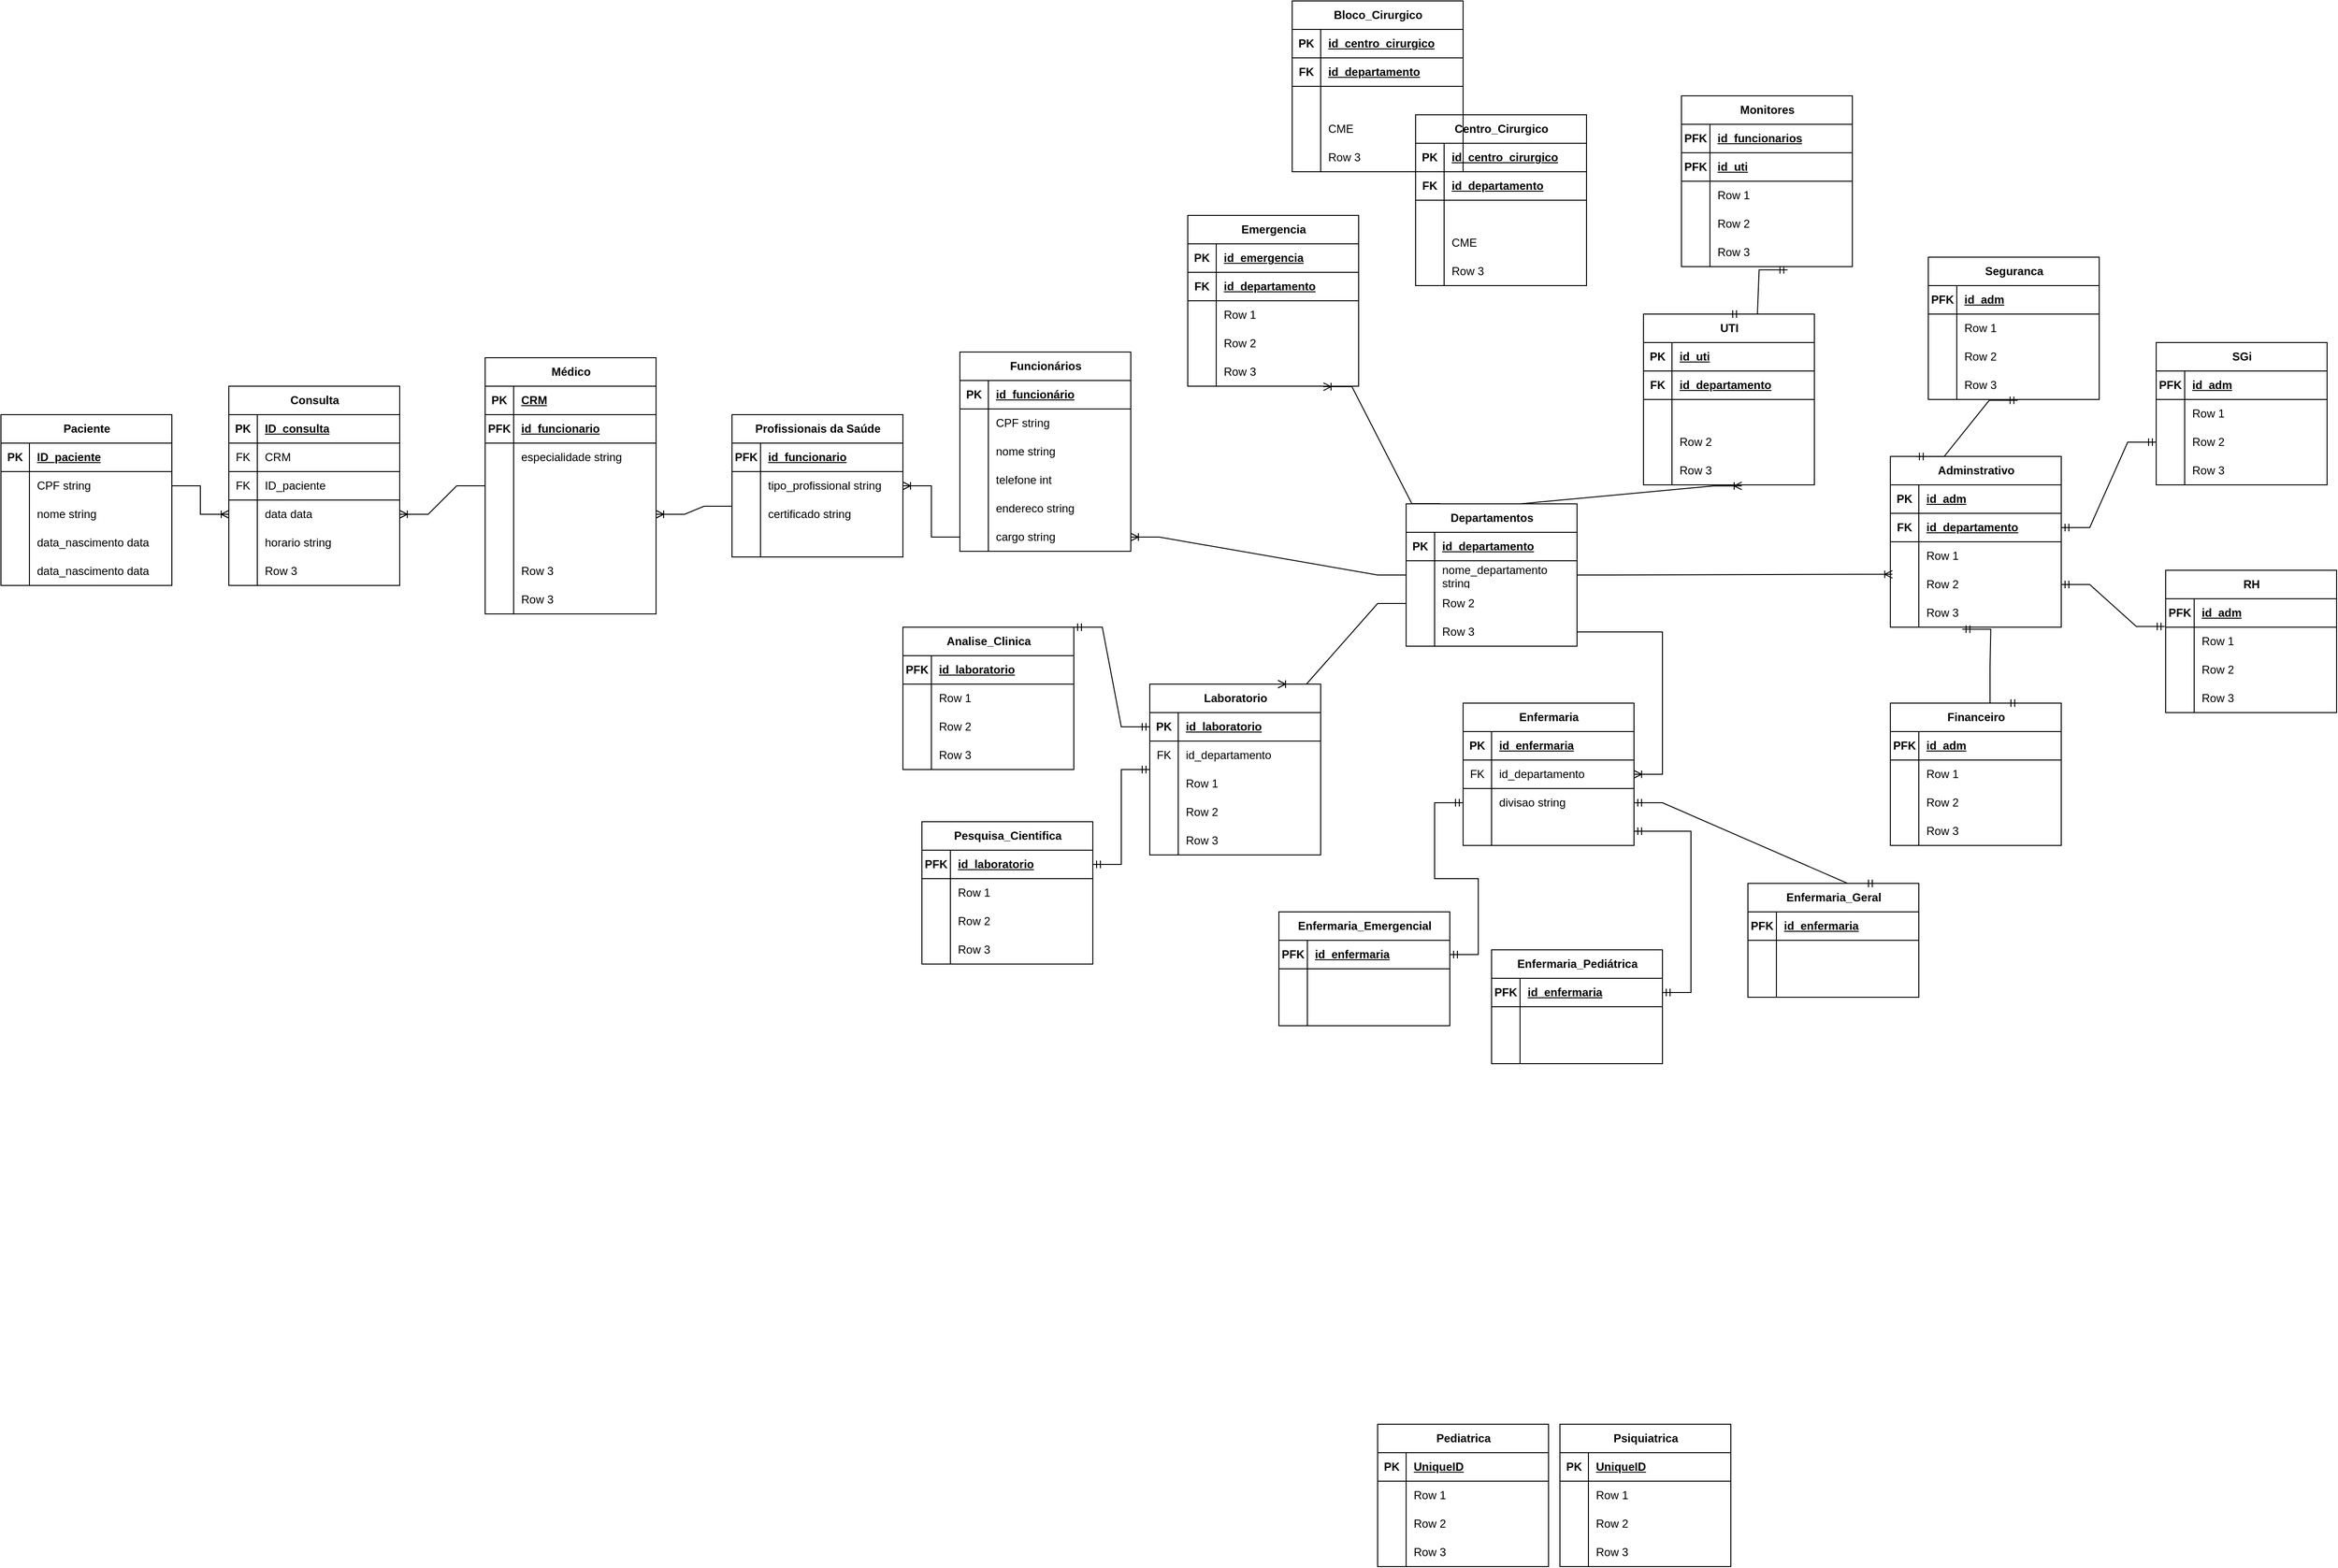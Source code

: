 <mxfile version="21.7.2" type="github">
  <diagram name="Página-1" id="7OFvZM1WlIS2IHxq6__e">
    <mxGraphModel dx="974" dy="997" grid="1" gridSize="10" guides="1" tooltips="1" connect="1" arrows="1" fold="1" page="1" pageScale="1" pageWidth="413" pageHeight="291" background="none" math="0" shadow="0">
      <root>
        <mxCell id="0" />
        <mxCell id="1" parent="0" />
        <mxCell id="Okvnmru5uBkP-l-NGOoz-27" value="Departamentos" style="shape=table;startSize=30;container=1;collapsible=1;childLayout=tableLayout;fixedRows=1;rowLines=0;fontStyle=1;align=center;resizeLast=1;html=1;" parent="1" vertex="1">
          <mxGeometry x="1490" y="60" width="180" height="150" as="geometry" />
        </mxCell>
        <mxCell id="Okvnmru5uBkP-l-NGOoz-28" value="" style="shape=tableRow;horizontal=0;startSize=0;swimlaneHead=0;swimlaneBody=0;fillColor=none;collapsible=0;dropTarget=0;points=[[0,0.5],[1,0.5]];portConstraint=eastwest;top=0;left=0;right=0;bottom=1;" parent="Okvnmru5uBkP-l-NGOoz-27" vertex="1">
          <mxGeometry y="30" width="180" height="30" as="geometry" />
        </mxCell>
        <mxCell id="Okvnmru5uBkP-l-NGOoz-29" value="PK" style="shape=partialRectangle;connectable=0;fillColor=none;top=0;left=0;bottom=0;right=0;fontStyle=1;overflow=hidden;whiteSpace=wrap;html=1;" parent="Okvnmru5uBkP-l-NGOoz-28" vertex="1">
          <mxGeometry width="30" height="30" as="geometry">
            <mxRectangle width="30" height="30" as="alternateBounds" />
          </mxGeometry>
        </mxCell>
        <mxCell id="Okvnmru5uBkP-l-NGOoz-30" value="id_departamento" style="shape=partialRectangle;connectable=0;fillColor=none;top=0;left=0;bottom=0;right=0;align=left;spacingLeft=6;fontStyle=5;overflow=hidden;whiteSpace=wrap;html=1;" parent="Okvnmru5uBkP-l-NGOoz-28" vertex="1">
          <mxGeometry x="30" width="150" height="30" as="geometry">
            <mxRectangle width="150" height="30" as="alternateBounds" />
          </mxGeometry>
        </mxCell>
        <mxCell id="Okvnmru5uBkP-l-NGOoz-31" value="" style="shape=tableRow;horizontal=0;startSize=0;swimlaneHead=0;swimlaneBody=0;fillColor=none;collapsible=0;dropTarget=0;points=[[0,0.5],[1,0.5]];portConstraint=eastwest;top=0;left=0;right=0;bottom=0;" parent="Okvnmru5uBkP-l-NGOoz-27" vertex="1">
          <mxGeometry y="60" width="180" height="30" as="geometry" />
        </mxCell>
        <mxCell id="Okvnmru5uBkP-l-NGOoz-32" value="" style="shape=partialRectangle;connectable=0;fillColor=none;top=0;left=0;bottom=0;right=0;editable=1;overflow=hidden;whiteSpace=wrap;html=1;" parent="Okvnmru5uBkP-l-NGOoz-31" vertex="1">
          <mxGeometry width="30" height="30" as="geometry">
            <mxRectangle width="30" height="30" as="alternateBounds" />
          </mxGeometry>
        </mxCell>
        <mxCell id="Okvnmru5uBkP-l-NGOoz-33" value="nome_departamento string" style="shape=partialRectangle;connectable=0;fillColor=none;top=0;left=0;bottom=0;right=0;align=left;spacingLeft=6;overflow=hidden;whiteSpace=wrap;html=1;" parent="Okvnmru5uBkP-l-NGOoz-31" vertex="1">
          <mxGeometry x="30" width="150" height="30" as="geometry">
            <mxRectangle width="150" height="30" as="alternateBounds" />
          </mxGeometry>
        </mxCell>
        <mxCell id="Okvnmru5uBkP-l-NGOoz-34" value="" style="shape=tableRow;horizontal=0;startSize=0;swimlaneHead=0;swimlaneBody=0;fillColor=none;collapsible=0;dropTarget=0;points=[[0,0.5],[1,0.5]];portConstraint=eastwest;top=0;left=0;right=0;bottom=0;" parent="Okvnmru5uBkP-l-NGOoz-27" vertex="1">
          <mxGeometry y="90" width="180" height="30" as="geometry" />
        </mxCell>
        <mxCell id="Okvnmru5uBkP-l-NGOoz-35" value="" style="shape=partialRectangle;connectable=0;fillColor=none;top=0;left=0;bottom=0;right=0;editable=1;overflow=hidden;whiteSpace=wrap;html=1;" parent="Okvnmru5uBkP-l-NGOoz-34" vertex="1">
          <mxGeometry width="30" height="30" as="geometry">
            <mxRectangle width="30" height="30" as="alternateBounds" />
          </mxGeometry>
        </mxCell>
        <mxCell id="Okvnmru5uBkP-l-NGOoz-36" value="Row 2" style="shape=partialRectangle;connectable=0;fillColor=none;top=0;left=0;bottom=0;right=0;align=left;spacingLeft=6;overflow=hidden;whiteSpace=wrap;html=1;" parent="Okvnmru5uBkP-l-NGOoz-34" vertex="1">
          <mxGeometry x="30" width="150" height="30" as="geometry">
            <mxRectangle width="150" height="30" as="alternateBounds" />
          </mxGeometry>
        </mxCell>
        <mxCell id="Okvnmru5uBkP-l-NGOoz-37" value="" style="shape=tableRow;horizontal=0;startSize=0;swimlaneHead=0;swimlaneBody=0;fillColor=none;collapsible=0;dropTarget=0;points=[[0,0.5],[1,0.5]];portConstraint=eastwest;top=0;left=0;right=0;bottom=0;" parent="Okvnmru5uBkP-l-NGOoz-27" vertex="1">
          <mxGeometry y="120" width="180" height="30" as="geometry" />
        </mxCell>
        <mxCell id="Okvnmru5uBkP-l-NGOoz-38" value="" style="shape=partialRectangle;connectable=0;fillColor=none;top=0;left=0;bottom=0;right=0;editable=1;overflow=hidden;whiteSpace=wrap;html=1;" parent="Okvnmru5uBkP-l-NGOoz-37" vertex="1">
          <mxGeometry width="30" height="30" as="geometry">
            <mxRectangle width="30" height="30" as="alternateBounds" />
          </mxGeometry>
        </mxCell>
        <mxCell id="Okvnmru5uBkP-l-NGOoz-39" value="Row 3" style="shape=partialRectangle;connectable=0;fillColor=none;top=0;left=0;bottom=0;right=0;align=left;spacingLeft=6;overflow=hidden;whiteSpace=wrap;html=1;" parent="Okvnmru5uBkP-l-NGOoz-37" vertex="1">
          <mxGeometry x="30" width="150" height="30" as="geometry">
            <mxRectangle width="150" height="30" as="alternateBounds" />
          </mxGeometry>
        </mxCell>
        <mxCell id="Okvnmru5uBkP-l-NGOoz-40" value="Funcionários" style="shape=table;startSize=30;container=1;collapsible=1;childLayout=tableLayout;fixedRows=1;rowLines=0;fontStyle=1;align=center;resizeLast=1;html=1;" parent="1" vertex="1">
          <mxGeometry x="1020" y="-100" width="180" height="210" as="geometry" />
        </mxCell>
        <mxCell id="Okvnmru5uBkP-l-NGOoz-41" value="" style="shape=tableRow;horizontal=0;startSize=0;swimlaneHead=0;swimlaneBody=0;fillColor=none;collapsible=0;dropTarget=0;points=[[0,0.5],[1,0.5]];portConstraint=eastwest;top=0;left=0;right=0;bottom=1;" parent="Okvnmru5uBkP-l-NGOoz-40" vertex="1">
          <mxGeometry y="30" width="180" height="30" as="geometry" />
        </mxCell>
        <mxCell id="Okvnmru5uBkP-l-NGOoz-42" value="PK" style="shape=partialRectangle;connectable=0;fillColor=none;top=0;left=0;bottom=0;right=0;fontStyle=1;overflow=hidden;whiteSpace=wrap;html=1;" parent="Okvnmru5uBkP-l-NGOoz-41" vertex="1">
          <mxGeometry width="30" height="30" as="geometry">
            <mxRectangle width="30" height="30" as="alternateBounds" />
          </mxGeometry>
        </mxCell>
        <mxCell id="Okvnmru5uBkP-l-NGOoz-43" value="id_funcionário" style="shape=partialRectangle;connectable=0;fillColor=none;top=0;left=0;bottom=0;right=0;align=left;spacingLeft=6;fontStyle=5;overflow=hidden;whiteSpace=wrap;html=1;" parent="Okvnmru5uBkP-l-NGOoz-41" vertex="1">
          <mxGeometry x="30" width="150" height="30" as="geometry">
            <mxRectangle width="150" height="30" as="alternateBounds" />
          </mxGeometry>
        </mxCell>
        <mxCell id="Okvnmru5uBkP-l-NGOoz-44" value="" style="shape=tableRow;horizontal=0;startSize=0;swimlaneHead=0;swimlaneBody=0;fillColor=none;collapsible=0;dropTarget=0;points=[[0,0.5],[1,0.5]];portConstraint=eastwest;top=0;left=0;right=0;bottom=0;" parent="Okvnmru5uBkP-l-NGOoz-40" vertex="1">
          <mxGeometry y="60" width="180" height="30" as="geometry" />
        </mxCell>
        <mxCell id="Okvnmru5uBkP-l-NGOoz-45" value="" style="shape=partialRectangle;connectable=0;fillColor=none;top=0;left=0;bottom=0;right=0;editable=1;overflow=hidden;whiteSpace=wrap;html=1;" parent="Okvnmru5uBkP-l-NGOoz-44" vertex="1">
          <mxGeometry width="30" height="30" as="geometry">
            <mxRectangle width="30" height="30" as="alternateBounds" />
          </mxGeometry>
        </mxCell>
        <mxCell id="Okvnmru5uBkP-l-NGOoz-46" value="CPF string" style="shape=partialRectangle;connectable=0;fillColor=none;top=0;left=0;bottom=0;right=0;align=left;spacingLeft=6;overflow=hidden;whiteSpace=wrap;html=1;" parent="Okvnmru5uBkP-l-NGOoz-44" vertex="1">
          <mxGeometry x="30" width="150" height="30" as="geometry">
            <mxRectangle width="150" height="30" as="alternateBounds" />
          </mxGeometry>
        </mxCell>
        <mxCell id="Okvnmru5uBkP-l-NGOoz-47" value="" style="shape=tableRow;horizontal=0;startSize=0;swimlaneHead=0;swimlaneBody=0;fillColor=none;collapsible=0;dropTarget=0;points=[[0,0.5],[1,0.5]];portConstraint=eastwest;top=0;left=0;right=0;bottom=0;" parent="Okvnmru5uBkP-l-NGOoz-40" vertex="1">
          <mxGeometry y="90" width="180" height="30" as="geometry" />
        </mxCell>
        <mxCell id="Okvnmru5uBkP-l-NGOoz-48" value="" style="shape=partialRectangle;connectable=0;fillColor=none;top=0;left=0;bottom=0;right=0;editable=1;overflow=hidden;whiteSpace=wrap;html=1;" parent="Okvnmru5uBkP-l-NGOoz-47" vertex="1">
          <mxGeometry width="30" height="30" as="geometry">
            <mxRectangle width="30" height="30" as="alternateBounds" />
          </mxGeometry>
        </mxCell>
        <mxCell id="Okvnmru5uBkP-l-NGOoz-49" value="nome string" style="shape=partialRectangle;connectable=0;fillColor=none;top=0;left=0;bottom=0;right=0;align=left;spacingLeft=6;overflow=hidden;whiteSpace=wrap;html=1;" parent="Okvnmru5uBkP-l-NGOoz-47" vertex="1">
          <mxGeometry x="30" width="150" height="30" as="geometry">
            <mxRectangle width="150" height="30" as="alternateBounds" />
          </mxGeometry>
        </mxCell>
        <mxCell id="jUIVBRo2tumYgO1bz5zx-79" value="" style="shape=tableRow;horizontal=0;startSize=0;swimlaneHead=0;swimlaneBody=0;fillColor=none;collapsible=0;dropTarget=0;points=[[0,0.5],[1,0.5]];portConstraint=eastwest;top=0;left=0;right=0;bottom=0;" parent="Okvnmru5uBkP-l-NGOoz-40" vertex="1">
          <mxGeometry y="120" width="180" height="30" as="geometry" />
        </mxCell>
        <mxCell id="jUIVBRo2tumYgO1bz5zx-80" value="" style="shape=partialRectangle;connectable=0;fillColor=none;top=0;left=0;bottom=0;right=0;editable=1;overflow=hidden;whiteSpace=wrap;html=1;" parent="jUIVBRo2tumYgO1bz5zx-79" vertex="1">
          <mxGeometry width="30" height="30" as="geometry">
            <mxRectangle width="30" height="30" as="alternateBounds" />
          </mxGeometry>
        </mxCell>
        <mxCell id="jUIVBRo2tumYgO1bz5zx-81" value="telefone int" style="shape=partialRectangle;connectable=0;fillColor=none;top=0;left=0;bottom=0;right=0;align=left;spacingLeft=6;overflow=hidden;whiteSpace=wrap;html=1;" parent="jUIVBRo2tumYgO1bz5zx-79" vertex="1">
          <mxGeometry x="30" width="150" height="30" as="geometry">
            <mxRectangle width="150" height="30" as="alternateBounds" />
          </mxGeometry>
        </mxCell>
        <mxCell id="ejZzEl2xaXtdEWLZUNTF-47" value="" style="shape=tableRow;horizontal=0;startSize=0;swimlaneHead=0;swimlaneBody=0;fillColor=none;collapsible=0;dropTarget=0;points=[[0,0.5],[1,0.5]];portConstraint=eastwest;top=0;left=0;right=0;bottom=0;" parent="Okvnmru5uBkP-l-NGOoz-40" vertex="1">
          <mxGeometry y="150" width="180" height="30" as="geometry" />
        </mxCell>
        <mxCell id="ejZzEl2xaXtdEWLZUNTF-48" value="" style="shape=partialRectangle;connectable=0;fillColor=none;top=0;left=0;bottom=0;right=0;editable=1;overflow=hidden;whiteSpace=wrap;html=1;" parent="ejZzEl2xaXtdEWLZUNTF-47" vertex="1">
          <mxGeometry width="30" height="30" as="geometry">
            <mxRectangle width="30" height="30" as="alternateBounds" />
          </mxGeometry>
        </mxCell>
        <mxCell id="ejZzEl2xaXtdEWLZUNTF-49" value="endereco string" style="shape=partialRectangle;connectable=0;fillColor=none;top=0;left=0;bottom=0;right=0;align=left;spacingLeft=6;overflow=hidden;whiteSpace=wrap;html=1;" parent="ejZzEl2xaXtdEWLZUNTF-47" vertex="1">
          <mxGeometry x="30" width="150" height="30" as="geometry">
            <mxRectangle width="150" height="30" as="alternateBounds" />
          </mxGeometry>
        </mxCell>
        <mxCell id="Okvnmru5uBkP-l-NGOoz-50" value="" style="shape=tableRow;horizontal=0;startSize=0;swimlaneHead=0;swimlaneBody=0;fillColor=none;collapsible=0;dropTarget=0;points=[[0,0.5],[1,0.5]];portConstraint=eastwest;top=0;left=0;right=0;bottom=0;" parent="Okvnmru5uBkP-l-NGOoz-40" vertex="1">
          <mxGeometry y="180" width="180" height="30" as="geometry" />
        </mxCell>
        <mxCell id="Okvnmru5uBkP-l-NGOoz-51" value="" style="shape=partialRectangle;connectable=0;fillColor=none;top=0;left=0;bottom=0;right=0;editable=1;overflow=hidden;whiteSpace=wrap;html=1;" parent="Okvnmru5uBkP-l-NGOoz-50" vertex="1">
          <mxGeometry width="30" height="30" as="geometry">
            <mxRectangle width="30" height="30" as="alternateBounds" />
          </mxGeometry>
        </mxCell>
        <mxCell id="Okvnmru5uBkP-l-NGOoz-52" value="cargo string" style="shape=partialRectangle;connectable=0;fillColor=none;top=0;left=0;bottom=0;right=0;align=left;spacingLeft=6;overflow=hidden;whiteSpace=wrap;html=1;" parent="Okvnmru5uBkP-l-NGOoz-50" vertex="1">
          <mxGeometry x="30" width="150" height="30" as="geometry">
            <mxRectangle width="150" height="30" as="alternateBounds" />
          </mxGeometry>
        </mxCell>
        <mxCell id="Okvnmru5uBkP-l-NGOoz-66" value="Adminstrativo" style="shape=table;startSize=30;container=1;collapsible=1;childLayout=tableLayout;fixedRows=1;rowLines=0;fontStyle=1;align=center;resizeLast=1;html=1;" parent="1" vertex="1">
          <mxGeometry x="2000" y="10" width="180" height="180" as="geometry" />
        </mxCell>
        <mxCell id="JCGF1L_Kq9YRv4TX51eD-130" value="" style="shape=tableRow;horizontal=0;startSize=0;swimlaneHead=0;swimlaneBody=0;fillColor=none;collapsible=0;dropTarget=0;points=[[0,0.5],[1,0.5]];portConstraint=eastwest;top=0;left=0;right=0;bottom=1;" vertex="1" parent="Okvnmru5uBkP-l-NGOoz-66">
          <mxGeometry y="30" width="180" height="30" as="geometry" />
        </mxCell>
        <mxCell id="JCGF1L_Kq9YRv4TX51eD-131" value="PK" style="shape=partialRectangle;connectable=0;fillColor=none;top=0;left=0;bottom=0;right=0;fontStyle=1;overflow=hidden;whiteSpace=wrap;html=1;" vertex="1" parent="JCGF1L_Kq9YRv4TX51eD-130">
          <mxGeometry width="30" height="30" as="geometry">
            <mxRectangle width="30" height="30" as="alternateBounds" />
          </mxGeometry>
        </mxCell>
        <mxCell id="JCGF1L_Kq9YRv4TX51eD-132" value="id_adm" style="shape=partialRectangle;connectable=0;fillColor=none;top=0;left=0;bottom=0;right=0;align=left;spacingLeft=6;fontStyle=5;overflow=hidden;whiteSpace=wrap;html=1;" vertex="1" parent="JCGF1L_Kq9YRv4TX51eD-130">
          <mxGeometry x="30" width="150" height="30" as="geometry">
            <mxRectangle width="150" height="30" as="alternateBounds" />
          </mxGeometry>
        </mxCell>
        <mxCell id="Okvnmru5uBkP-l-NGOoz-67" value="" style="shape=tableRow;horizontal=0;startSize=0;swimlaneHead=0;swimlaneBody=0;fillColor=none;collapsible=0;dropTarget=0;points=[[0,0.5],[1,0.5]];portConstraint=eastwest;top=0;left=0;right=0;bottom=1;" parent="Okvnmru5uBkP-l-NGOoz-66" vertex="1">
          <mxGeometry y="60" width="180" height="30" as="geometry" />
        </mxCell>
        <mxCell id="Okvnmru5uBkP-l-NGOoz-68" value="FK" style="shape=partialRectangle;connectable=0;fillColor=none;top=0;left=0;bottom=0;right=0;fontStyle=1;overflow=hidden;whiteSpace=wrap;html=1;" parent="Okvnmru5uBkP-l-NGOoz-67" vertex="1">
          <mxGeometry width="30" height="30" as="geometry">
            <mxRectangle width="30" height="30" as="alternateBounds" />
          </mxGeometry>
        </mxCell>
        <mxCell id="Okvnmru5uBkP-l-NGOoz-69" value="id_departamento" style="shape=partialRectangle;connectable=0;fillColor=none;top=0;left=0;bottom=0;right=0;align=left;spacingLeft=6;fontStyle=5;overflow=hidden;whiteSpace=wrap;html=1;" parent="Okvnmru5uBkP-l-NGOoz-67" vertex="1">
          <mxGeometry x="30" width="150" height="30" as="geometry">
            <mxRectangle width="150" height="30" as="alternateBounds" />
          </mxGeometry>
        </mxCell>
        <mxCell id="Okvnmru5uBkP-l-NGOoz-70" value="" style="shape=tableRow;horizontal=0;startSize=0;swimlaneHead=0;swimlaneBody=0;fillColor=none;collapsible=0;dropTarget=0;points=[[0,0.5],[1,0.5]];portConstraint=eastwest;top=0;left=0;right=0;bottom=0;" parent="Okvnmru5uBkP-l-NGOoz-66" vertex="1">
          <mxGeometry y="90" width="180" height="30" as="geometry" />
        </mxCell>
        <mxCell id="Okvnmru5uBkP-l-NGOoz-71" value="" style="shape=partialRectangle;connectable=0;fillColor=none;top=0;left=0;bottom=0;right=0;editable=1;overflow=hidden;whiteSpace=wrap;html=1;" parent="Okvnmru5uBkP-l-NGOoz-70" vertex="1">
          <mxGeometry width="30" height="30" as="geometry">
            <mxRectangle width="30" height="30" as="alternateBounds" />
          </mxGeometry>
        </mxCell>
        <mxCell id="Okvnmru5uBkP-l-NGOoz-72" value="Row 1" style="shape=partialRectangle;connectable=0;fillColor=none;top=0;left=0;bottom=0;right=0;align=left;spacingLeft=6;overflow=hidden;whiteSpace=wrap;html=1;" parent="Okvnmru5uBkP-l-NGOoz-70" vertex="1">
          <mxGeometry x="30" width="150" height="30" as="geometry">
            <mxRectangle width="150" height="30" as="alternateBounds" />
          </mxGeometry>
        </mxCell>
        <mxCell id="Okvnmru5uBkP-l-NGOoz-73" value="" style="shape=tableRow;horizontal=0;startSize=0;swimlaneHead=0;swimlaneBody=0;fillColor=none;collapsible=0;dropTarget=0;points=[[0,0.5],[1,0.5]];portConstraint=eastwest;top=0;left=0;right=0;bottom=0;" parent="Okvnmru5uBkP-l-NGOoz-66" vertex="1">
          <mxGeometry y="120" width="180" height="30" as="geometry" />
        </mxCell>
        <mxCell id="Okvnmru5uBkP-l-NGOoz-74" value="" style="shape=partialRectangle;connectable=0;fillColor=none;top=0;left=0;bottom=0;right=0;editable=1;overflow=hidden;whiteSpace=wrap;html=1;" parent="Okvnmru5uBkP-l-NGOoz-73" vertex="1">
          <mxGeometry width="30" height="30" as="geometry">
            <mxRectangle width="30" height="30" as="alternateBounds" />
          </mxGeometry>
        </mxCell>
        <mxCell id="Okvnmru5uBkP-l-NGOoz-75" value="Row 2" style="shape=partialRectangle;connectable=0;fillColor=none;top=0;left=0;bottom=0;right=0;align=left;spacingLeft=6;overflow=hidden;whiteSpace=wrap;html=1;" parent="Okvnmru5uBkP-l-NGOoz-73" vertex="1">
          <mxGeometry x="30" width="150" height="30" as="geometry">
            <mxRectangle width="150" height="30" as="alternateBounds" />
          </mxGeometry>
        </mxCell>
        <mxCell id="Okvnmru5uBkP-l-NGOoz-76" value="" style="shape=tableRow;horizontal=0;startSize=0;swimlaneHead=0;swimlaneBody=0;fillColor=none;collapsible=0;dropTarget=0;points=[[0,0.5],[1,0.5]];portConstraint=eastwest;top=0;left=0;right=0;bottom=0;" parent="Okvnmru5uBkP-l-NGOoz-66" vertex="1">
          <mxGeometry y="150" width="180" height="30" as="geometry" />
        </mxCell>
        <mxCell id="Okvnmru5uBkP-l-NGOoz-77" value="" style="shape=partialRectangle;connectable=0;fillColor=none;top=0;left=0;bottom=0;right=0;editable=1;overflow=hidden;whiteSpace=wrap;html=1;" parent="Okvnmru5uBkP-l-NGOoz-76" vertex="1">
          <mxGeometry width="30" height="30" as="geometry">
            <mxRectangle width="30" height="30" as="alternateBounds" />
          </mxGeometry>
        </mxCell>
        <mxCell id="Okvnmru5uBkP-l-NGOoz-78" value="Row 3" style="shape=partialRectangle;connectable=0;fillColor=none;top=0;left=0;bottom=0;right=0;align=left;spacingLeft=6;overflow=hidden;whiteSpace=wrap;html=1;" parent="Okvnmru5uBkP-l-NGOoz-76" vertex="1">
          <mxGeometry x="30" width="150" height="30" as="geometry">
            <mxRectangle width="150" height="30" as="alternateBounds" />
          </mxGeometry>
        </mxCell>
        <mxCell id="Okvnmru5uBkP-l-NGOoz-79" value="Enfermaria" style="shape=table;startSize=30;container=1;collapsible=1;childLayout=tableLayout;fixedRows=1;rowLines=0;fontStyle=1;align=center;resizeLast=1;html=1;" parent="1" vertex="1">
          <mxGeometry x="1550" y="270" width="180" height="150" as="geometry" />
        </mxCell>
        <mxCell id="Eo8UWzdeMDA6bHe8Ohud-3" value="" style="shape=tableRow;horizontal=0;startSize=0;swimlaneHead=0;swimlaneBody=0;fillColor=none;collapsible=0;dropTarget=0;points=[[0,0.5],[1,0.5]];portConstraint=eastwest;top=0;left=0;right=0;bottom=1;" parent="Okvnmru5uBkP-l-NGOoz-79" vertex="1">
          <mxGeometry y="30" width="180" height="30" as="geometry" />
        </mxCell>
        <mxCell id="Eo8UWzdeMDA6bHe8Ohud-4" value="PK" style="shape=partialRectangle;connectable=0;fillColor=none;top=0;left=0;bottom=0;right=0;fontStyle=1;overflow=hidden;whiteSpace=wrap;html=1;" parent="Eo8UWzdeMDA6bHe8Ohud-3" vertex="1">
          <mxGeometry width="30" height="30" as="geometry">
            <mxRectangle width="30" height="30" as="alternateBounds" />
          </mxGeometry>
        </mxCell>
        <mxCell id="Eo8UWzdeMDA6bHe8Ohud-5" value="id_enfermaria" style="shape=partialRectangle;connectable=0;fillColor=none;top=0;left=0;bottom=0;right=0;align=left;spacingLeft=6;fontStyle=5;overflow=hidden;whiteSpace=wrap;html=1;" parent="Eo8UWzdeMDA6bHe8Ohud-3" vertex="1">
          <mxGeometry x="30" width="150" height="30" as="geometry">
            <mxRectangle width="150" height="30" as="alternateBounds" />
          </mxGeometry>
        </mxCell>
        <mxCell id="Okvnmru5uBkP-l-NGOoz-80" value="" style="shape=tableRow;horizontal=0;startSize=0;swimlaneHead=0;swimlaneBody=0;fillColor=none;collapsible=0;dropTarget=0;points=[[0,0.5],[1,0.5]];portConstraint=eastwest;top=0;left=0;right=0;bottom=1;" parent="Okvnmru5uBkP-l-NGOoz-79" vertex="1">
          <mxGeometry y="60" width="180" height="30" as="geometry" />
        </mxCell>
        <mxCell id="Okvnmru5uBkP-l-NGOoz-81" value="FK" style="shape=partialRectangle;connectable=0;fillColor=none;top=0;left=0;bottom=0;right=0;fontStyle=0;overflow=hidden;whiteSpace=wrap;html=1;" parent="Okvnmru5uBkP-l-NGOoz-80" vertex="1">
          <mxGeometry width="30" height="30" as="geometry">
            <mxRectangle width="30" height="30" as="alternateBounds" />
          </mxGeometry>
        </mxCell>
        <mxCell id="Okvnmru5uBkP-l-NGOoz-82" value="id_departamento" style="shape=partialRectangle;connectable=0;fillColor=none;top=0;left=0;bottom=0;right=0;align=left;spacingLeft=6;fontStyle=0;overflow=hidden;whiteSpace=wrap;html=1;" parent="Okvnmru5uBkP-l-NGOoz-80" vertex="1">
          <mxGeometry x="30" width="150" height="30" as="geometry">
            <mxRectangle width="150" height="30" as="alternateBounds" />
          </mxGeometry>
        </mxCell>
        <mxCell id="Okvnmru5uBkP-l-NGOoz-83" value="" style="shape=tableRow;horizontal=0;startSize=0;swimlaneHead=0;swimlaneBody=0;fillColor=none;collapsible=0;dropTarget=0;points=[[0,0.5],[1,0.5]];portConstraint=eastwest;top=0;left=0;right=0;bottom=0;" parent="Okvnmru5uBkP-l-NGOoz-79" vertex="1">
          <mxGeometry y="90" width="180" height="30" as="geometry" />
        </mxCell>
        <mxCell id="Okvnmru5uBkP-l-NGOoz-84" value="" style="shape=partialRectangle;connectable=0;fillColor=none;top=0;left=0;bottom=0;right=0;editable=1;overflow=hidden;whiteSpace=wrap;html=1;" parent="Okvnmru5uBkP-l-NGOoz-83" vertex="1">
          <mxGeometry width="30" height="30" as="geometry">
            <mxRectangle width="30" height="30" as="alternateBounds" />
          </mxGeometry>
        </mxCell>
        <mxCell id="Okvnmru5uBkP-l-NGOoz-85" value="divisao string" style="shape=partialRectangle;connectable=0;fillColor=none;top=0;left=0;bottom=0;right=0;align=left;spacingLeft=6;overflow=hidden;whiteSpace=wrap;html=1;" parent="Okvnmru5uBkP-l-NGOoz-83" vertex="1">
          <mxGeometry x="30" width="150" height="30" as="geometry">
            <mxRectangle width="150" height="30" as="alternateBounds" />
          </mxGeometry>
        </mxCell>
        <mxCell id="ejZzEl2xaXtdEWLZUNTF-118" value="" style="shape=tableRow;horizontal=0;startSize=0;swimlaneHead=0;swimlaneBody=0;fillColor=none;collapsible=0;dropTarget=0;points=[[0,0.5],[1,0.5]];portConstraint=eastwest;top=0;left=0;right=0;bottom=0;" parent="Okvnmru5uBkP-l-NGOoz-79" vertex="1">
          <mxGeometry y="120" width="180" height="30" as="geometry" />
        </mxCell>
        <mxCell id="ejZzEl2xaXtdEWLZUNTF-119" value="" style="shape=partialRectangle;connectable=0;fillColor=none;top=0;left=0;bottom=0;right=0;editable=1;overflow=hidden;whiteSpace=wrap;html=1;" parent="ejZzEl2xaXtdEWLZUNTF-118" vertex="1">
          <mxGeometry width="30" height="30" as="geometry">
            <mxRectangle width="30" height="30" as="alternateBounds" />
          </mxGeometry>
        </mxCell>
        <mxCell id="ejZzEl2xaXtdEWLZUNTF-120" value="" style="shape=partialRectangle;connectable=0;fillColor=none;top=0;left=0;bottom=0;right=0;align=left;spacingLeft=6;overflow=hidden;whiteSpace=wrap;html=1;" parent="ejZzEl2xaXtdEWLZUNTF-118" vertex="1">
          <mxGeometry x="30" width="150" height="30" as="geometry">
            <mxRectangle width="150" height="30" as="alternateBounds" />
          </mxGeometry>
        </mxCell>
        <mxCell id="Okvnmru5uBkP-l-NGOoz-92" value="Paciente" style="shape=table;startSize=30;container=1;collapsible=1;childLayout=tableLayout;fixedRows=1;rowLines=0;fontStyle=1;align=center;resizeLast=1;html=1;" parent="1" vertex="1">
          <mxGeometry x="10" y="-34" width="180" height="180" as="geometry" />
        </mxCell>
        <mxCell id="Okvnmru5uBkP-l-NGOoz-93" value="" style="shape=tableRow;horizontal=0;startSize=0;swimlaneHead=0;swimlaneBody=0;fillColor=none;collapsible=0;dropTarget=0;points=[[0,0.5],[1,0.5]];portConstraint=eastwest;top=0;left=0;right=0;bottom=1;" parent="Okvnmru5uBkP-l-NGOoz-92" vertex="1">
          <mxGeometry y="30" width="180" height="30" as="geometry" />
        </mxCell>
        <mxCell id="Okvnmru5uBkP-l-NGOoz-94" value="PK" style="shape=partialRectangle;connectable=0;fillColor=none;top=0;left=0;bottom=0;right=0;fontStyle=1;overflow=hidden;whiteSpace=wrap;html=1;" parent="Okvnmru5uBkP-l-NGOoz-93" vertex="1">
          <mxGeometry width="30" height="30" as="geometry">
            <mxRectangle width="30" height="30" as="alternateBounds" />
          </mxGeometry>
        </mxCell>
        <mxCell id="Okvnmru5uBkP-l-NGOoz-95" value="ID_paciente" style="shape=partialRectangle;connectable=0;fillColor=none;top=0;left=0;bottom=0;right=0;align=left;spacingLeft=6;fontStyle=5;overflow=hidden;whiteSpace=wrap;html=1;" parent="Okvnmru5uBkP-l-NGOoz-93" vertex="1">
          <mxGeometry x="30" width="150" height="30" as="geometry">
            <mxRectangle width="150" height="30" as="alternateBounds" />
          </mxGeometry>
        </mxCell>
        <mxCell id="Okvnmru5uBkP-l-NGOoz-96" value="" style="shape=tableRow;horizontal=0;startSize=0;swimlaneHead=0;swimlaneBody=0;fillColor=none;collapsible=0;dropTarget=0;points=[[0,0.5],[1,0.5]];portConstraint=eastwest;top=0;left=0;right=0;bottom=0;" parent="Okvnmru5uBkP-l-NGOoz-92" vertex="1">
          <mxGeometry y="60" width="180" height="30" as="geometry" />
        </mxCell>
        <mxCell id="Okvnmru5uBkP-l-NGOoz-97" value="" style="shape=partialRectangle;connectable=0;fillColor=none;top=0;left=0;bottom=0;right=0;editable=1;overflow=hidden;whiteSpace=wrap;html=1;" parent="Okvnmru5uBkP-l-NGOoz-96" vertex="1">
          <mxGeometry width="30" height="30" as="geometry">
            <mxRectangle width="30" height="30" as="alternateBounds" />
          </mxGeometry>
        </mxCell>
        <mxCell id="Okvnmru5uBkP-l-NGOoz-98" value="CPF string" style="shape=partialRectangle;connectable=0;fillColor=none;top=0;left=0;bottom=0;right=0;align=left;spacingLeft=6;overflow=hidden;whiteSpace=wrap;html=1;" parent="Okvnmru5uBkP-l-NGOoz-96" vertex="1">
          <mxGeometry x="30" width="150" height="30" as="geometry">
            <mxRectangle width="150" height="30" as="alternateBounds" />
          </mxGeometry>
        </mxCell>
        <mxCell id="Okvnmru5uBkP-l-NGOoz-99" value="" style="shape=tableRow;horizontal=0;startSize=0;swimlaneHead=0;swimlaneBody=0;fillColor=none;collapsible=0;dropTarget=0;points=[[0,0.5],[1,0.5]];portConstraint=eastwest;top=0;left=0;right=0;bottom=0;" parent="Okvnmru5uBkP-l-NGOoz-92" vertex="1">
          <mxGeometry y="90" width="180" height="30" as="geometry" />
        </mxCell>
        <mxCell id="Okvnmru5uBkP-l-NGOoz-100" value="" style="shape=partialRectangle;connectable=0;fillColor=none;top=0;left=0;bottom=0;right=0;editable=1;overflow=hidden;whiteSpace=wrap;html=1;" parent="Okvnmru5uBkP-l-NGOoz-99" vertex="1">
          <mxGeometry width="30" height="30" as="geometry">
            <mxRectangle width="30" height="30" as="alternateBounds" />
          </mxGeometry>
        </mxCell>
        <mxCell id="Okvnmru5uBkP-l-NGOoz-101" value="nome string" style="shape=partialRectangle;connectable=0;fillColor=none;top=0;left=0;bottom=0;right=0;align=left;spacingLeft=6;overflow=hidden;whiteSpace=wrap;html=1;" parent="Okvnmru5uBkP-l-NGOoz-99" vertex="1">
          <mxGeometry x="30" width="150" height="30" as="geometry">
            <mxRectangle width="150" height="30" as="alternateBounds" />
          </mxGeometry>
        </mxCell>
        <mxCell id="Okvnmru5uBkP-l-NGOoz-102" value="" style="shape=tableRow;horizontal=0;startSize=0;swimlaneHead=0;swimlaneBody=0;fillColor=none;collapsible=0;dropTarget=0;points=[[0,0.5],[1,0.5]];portConstraint=eastwest;top=0;left=0;right=0;bottom=0;" parent="Okvnmru5uBkP-l-NGOoz-92" vertex="1">
          <mxGeometry y="120" width="180" height="30" as="geometry" />
        </mxCell>
        <mxCell id="Okvnmru5uBkP-l-NGOoz-103" value="" style="shape=partialRectangle;connectable=0;fillColor=none;top=0;left=0;bottom=0;right=0;editable=1;overflow=hidden;whiteSpace=wrap;html=1;" parent="Okvnmru5uBkP-l-NGOoz-102" vertex="1">
          <mxGeometry width="30" height="30" as="geometry">
            <mxRectangle width="30" height="30" as="alternateBounds" />
          </mxGeometry>
        </mxCell>
        <mxCell id="Okvnmru5uBkP-l-NGOoz-104" value="data_nascimento data" style="shape=partialRectangle;connectable=0;fillColor=none;top=0;left=0;bottom=0;right=0;align=left;spacingLeft=6;overflow=hidden;whiteSpace=wrap;html=1;" parent="Okvnmru5uBkP-l-NGOoz-102" vertex="1">
          <mxGeometry x="30" width="150" height="30" as="geometry">
            <mxRectangle width="150" height="30" as="alternateBounds" />
          </mxGeometry>
        </mxCell>
        <mxCell id="jUIVBRo2tumYgO1bz5zx-36" value="" style="shape=tableRow;horizontal=0;startSize=0;swimlaneHead=0;swimlaneBody=0;fillColor=none;collapsible=0;dropTarget=0;points=[[0,0.5],[1,0.5]];portConstraint=eastwest;top=0;left=0;right=0;bottom=0;" parent="Okvnmru5uBkP-l-NGOoz-92" vertex="1">
          <mxGeometry y="150" width="180" height="30" as="geometry" />
        </mxCell>
        <mxCell id="jUIVBRo2tumYgO1bz5zx-37" value="" style="shape=partialRectangle;connectable=0;fillColor=none;top=0;left=0;bottom=0;right=0;editable=1;overflow=hidden;whiteSpace=wrap;html=1;" parent="jUIVBRo2tumYgO1bz5zx-36" vertex="1">
          <mxGeometry width="30" height="30" as="geometry">
            <mxRectangle width="30" height="30" as="alternateBounds" />
          </mxGeometry>
        </mxCell>
        <mxCell id="jUIVBRo2tumYgO1bz5zx-38" value="data_nascimento data" style="shape=partialRectangle;connectable=0;fillColor=none;top=0;left=0;bottom=0;right=0;align=left;spacingLeft=6;overflow=hidden;whiteSpace=wrap;html=1;" parent="jUIVBRo2tumYgO1bz5zx-36" vertex="1">
          <mxGeometry x="30" width="150" height="30" as="geometry">
            <mxRectangle width="150" height="30" as="alternateBounds" />
          </mxGeometry>
        </mxCell>
        <mxCell id="Okvnmru5uBkP-l-NGOoz-105" value="Consulta" style="shape=table;startSize=30;container=1;collapsible=1;childLayout=tableLayout;fixedRows=1;rowLines=0;fontStyle=1;align=center;resizeLast=1;html=1;" parent="1" vertex="1">
          <mxGeometry x="250" y="-64" width="180" height="210" as="geometry" />
        </mxCell>
        <mxCell id="Okvnmru5uBkP-l-NGOoz-106" value="" style="shape=tableRow;horizontal=0;startSize=0;swimlaneHead=0;swimlaneBody=0;fillColor=none;collapsible=0;dropTarget=0;points=[[0,0.5],[1,0.5]];portConstraint=eastwest;top=0;left=0;right=0;bottom=1;" parent="Okvnmru5uBkP-l-NGOoz-105" vertex="1">
          <mxGeometry y="30" width="180" height="30" as="geometry" />
        </mxCell>
        <mxCell id="Okvnmru5uBkP-l-NGOoz-107" value="PK" style="shape=partialRectangle;connectable=0;fillColor=none;top=0;left=0;bottom=0;right=0;fontStyle=1;overflow=hidden;whiteSpace=wrap;html=1;" parent="Okvnmru5uBkP-l-NGOoz-106" vertex="1">
          <mxGeometry width="30" height="30" as="geometry">
            <mxRectangle width="30" height="30" as="alternateBounds" />
          </mxGeometry>
        </mxCell>
        <mxCell id="Okvnmru5uBkP-l-NGOoz-108" value="ID_consulta" style="shape=partialRectangle;connectable=0;fillColor=none;top=0;left=0;bottom=0;right=0;align=left;spacingLeft=6;fontStyle=5;overflow=hidden;whiteSpace=wrap;html=1;" parent="Okvnmru5uBkP-l-NGOoz-106" vertex="1">
          <mxGeometry x="30" width="150" height="30" as="geometry">
            <mxRectangle width="150" height="30" as="alternateBounds" />
          </mxGeometry>
        </mxCell>
        <mxCell id="jUIVBRo2tumYgO1bz5zx-29" value="" style="shape=tableRow;horizontal=0;startSize=0;swimlaneHead=0;swimlaneBody=0;fillColor=none;collapsible=0;dropTarget=0;points=[[0,0.5],[1,0.5]];portConstraint=eastwest;top=0;left=0;right=0;bottom=1;" parent="Okvnmru5uBkP-l-NGOoz-105" vertex="1">
          <mxGeometry y="60" width="180" height="30" as="geometry" />
        </mxCell>
        <mxCell id="jUIVBRo2tumYgO1bz5zx-30" value="FK" style="shape=partialRectangle;connectable=0;fillColor=none;top=0;left=0;bottom=0;right=0;fontStyle=0;overflow=hidden;whiteSpace=wrap;html=1;" parent="jUIVBRo2tumYgO1bz5zx-29" vertex="1">
          <mxGeometry width="30" height="30" as="geometry">
            <mxRectangle width="30" height="30" as="alternateBounds" />
          </mxGeometry>
        </mxCell>
        <mxCell id="jUIVBRo2tumYgO1bz5zx-31" value="CRM" style="shape=partialRectangle;connectable=0;fillColor=none;top=0;left=0;bottom=0;right=0;align=left;spacingLeft=6;fontStyle=0;overflow=hidden;whiteSpace=wrap;html=1;" parent="jUIVBRo2tumYgO1bz5zx-29" vertex="1">
          <mxGeometry x="30" width="150" height="30" as="geometry">
            <mxRectangle width="150" height="30" as="alternateBounds" />
          </mxGeometry>
        </mxCell>
        <mxCell id="jUIVBRo2tumYgO1bz5zx-32" value="" style="shape=tableRow;horizontal=0;startSize=0;swimlaneHead=0;swimlaneBody=0;fillColor=none;collapsible=0;dropTarget=0;points=[[0,0.5],[1,0.5]];portConstraint=eastwest;top=0;left=0;right=0;bottom=1;" parent="Okvnmru5uBkP-l-NGOoz-105" vertex="1">
          <mxGeometry y="90" width="180" height="30" as="geometry" />
        </mxCell>
        <mxCell id="jUIVBRo2tumYgO1bz5zx-33" value="FK" style="shape=partialRectangle;connectable=0;fillColor=none;top=0;left=0;bottom=0;right=0;fontStyle=0;overflow=hidden;whiteSpace=wrap;html=1;" parent="jUIVBRo2tumYgO1bz5zx-32" vertex="1">
          <mxGeometry width="30" height="30" as="geometry">
            <mxRectangle width="30" height="30" as="alternateBounds" />
          </mxGeometry>
        </mxCell>
        <mxCell id="jUIVBRo2tumYgO1bz5zx-34" value="ID_paciente" style="shape=partialRectangle;connectable=0;fillColor=none;top=0;left=0;bottom=0;right=0;align=left;spacingLeft=6;fontStyle=0;overflow=hidden;whiteSpace=wrap;html=1;" parent="jUIVBRo2tumYgO1bz5zx-32" vertex="1">
          <mxGeometry x="30" width="150" height="30" as="geometry">
            <mxRectangle width="150" height="30" as="alternateBounds" />
          </mxGeometry>
        </mxCell>
        <mxCell id="Okvnmru5uBkP-l-NGOoz-109" value="" style="shape=tableRow;horizontal=0;startSize=0;swimlaneHead=0;swimlaneBody=0;fillColor=none;collapsible=0;dropTarget=0;points=[[0,0.5],[1,0.5]];portConstraint=eastwest;top=0;left=0;right=0;bottom=0;" parent="Okvnmru5uBkP-l-NGOoz-105" vertex="1">
          <mxGeometry y="120" width="180" height="30" as="geometry" />
        </mxCell>
        <mxCell id="Okvnmru5uBkP-l-NGOoz-110" value="" style="shape=partialRectangle;connectable=0;fillColor=none;top=0;left=0;bottom=0;right=0;editable=1;overflow=hidden;whiteSpace=wrap;html=1;" parent="Okvnmru5uBkP-l-NGOoz-109" vertex="1">
          <mxGeometry width="30" height="30" as="geometry">
            <mxRectangle width="30" height="30" as="alternateBounds" />
          </mxGeometry>
        </mxCell>
        <mxCell id="Okvnmru5uBkP-l-NGOoz-111" value="data data" style="shape=partialRectangle;connectable=0;fillColor=none;top=0;left=0;bottom=0;right=0;align=left;spacingLeft=6;overflow=hidden;whiteSpace=wrap;html=1;" parent="Okvnmru5uBkP-l-NGOoz-109" vertex="1">
          <mxGeometry x="30" width="150" height="30" as="geometry">
            <mxRectangle width="150" height="30" as="alternateBounds" />
          </mxGeometry>
        </mxCell>
        <mxCell id="Okvnmru5uBkP-l-NGOoz-112" value="" style="shape=tableRow;horizontal=0;startSize=0;swimlaneHead=0;swimlaneBody=0;fillColor=none;collapsible=0;dropTarget=0;points=[[0,0.5],[1,0.5]];portConstraint=eastwest;top=0;left=0;right=0;bottom=0;" parent="Okvnmru5uBkP-l-NGOoz-105" vertex="1">
          <mxGeometry y="150" width="180" height="30" as="geometry" />
        </mxCell>
        <mxCell id="Okvnmru5uBkP-l-NGOoz-113" value="" style="shape=partialRectangle;connectable=0;fillColor=none;top=0;left=0;bottom=0;right=0;editable=1;overflow=hidden;whiteSpace=wrap;html=1;" parent="Okvnmru5uBkP-l-NGOoz-112" vertex="1">
          <mxGeometry width="30" height="30" as="geometry">
            <mxRectangle width="30" height="30" as="alternateBounds" />
          </mxGeometry>
        </mxCell>
        <mxCell id="Okvnmru5uBkP-l-NGOoz-114" value="horario string" style="shape=partialRectangle;connectable=0;fillColor=none;top=0;left=0;bottom=0;right=0;align=left;spacingLeft=6;overflow=hidden;whiteSpace=wrap;html=1;" parent="Okvnmru5uBkP-l-NGOoz-112" vertex="1">
          <mxGeometry x="30" width="150" height="30" as="geometry">
            <mxRectangle width="150" height="30" as="alternateBounds" />
          </mxGeometry>
        </mxCell>
        <mxCell id="Okvnmru5uBkP-l-NGOoz-115" value="" style="shape=tableRow;horizontal=0;startSize=0;swimlaneHead=0;swimlaneBody=0;fillColor=none;collapsible=0;dropTarget=0;points=[[0,0.5],[1,0.5]];portConstraint=eastwest;top=0;left=0;right=0;bottom=0;" parent="Okvnmru5uBkP-l-NGOoz-105" vertex="1">
          <mxGeometry y="180" width="180" height="30" as="geometry" />
        </mxCell>
        <mxCell id="Okvnmru5uBkP-l-NGOoz-116" value="" style="shape=partialRectangle;connectable=0;fillColor=none;top=0;left=0;bottom=0;right=0;editable=1;overflow=hidden;whiteSpace=wrap;html=1;" parent="Okvnmru5uBkP-l-NGOoz-115" vertex="1">
          <mxGeometry width="30" height="30" as="geometry">
            <mxRectangle width="30" height="30" as="alternateBounds" />
          </mxGeometry>
        </mxCell>
        <mxCell id="Okvnmru5uBkP-l-NGOoz-117" value="Row 3" style="shape=partialRectangle;connectable=0;fillColor=none;top=0;left=0;bottom=0;right=0;align=left;spacingLeft=6;overflow=hidden;whiteSpace=wrap;html=1;" parent="Okvnmru5uBkP-l-NGOoz-115" vertex="1">
          <mxGeometry x="30" width="150" height="30" as="geometry">
            <mxRectangle width="150" height="30" as="alternateBounds" />
          </mxGeometry>
        </mxCell>
        <mxCell id="jUIVBRo2tumYgO1bz5zx-1" value="Médico" style="shape=table;startSize=30;container=1;collapsible=1;childLayout=tableLayout;fixedRows=1;rowLines=0;fontStyle=1;align=center;resizeLast=1;html=1;" parent="1" vertex="1">
          <mxGeometry x="520" y="-94" width="180" height="270" as="geometry" />
        </mxCell>
        <mxCell id="jUIVBRo2tumYgO1bz5zx-2" value="" style="shape=tableRow;horizontal=0;startSize=0;swimlaneHead=0;swimlaneBody=0;fillColor=none;collapsible=0;dropTarget=0;points=[[0,0.5],[1,0.5]];portConstraint=eastwest;top=0;left=0;right=0;bottom=1;" parent="jUIVBRo2tumYgO1bz5zx-1" vertex="1">
          <mxGeometry y="30" width="180" height="30" as="geometry" />
        </mxCell>
        <mxCell id="jUIVBRo2tumYgO1bz5zx-3" value="PK" style="shape=partialRectangle;connectable=0;fillColor=none;top=0;left=0;bottom=0;right=0;fontStyle=1;overflow=hidden;whiteSpace=wrap;html=1;" parent="jUIVBRo2tumYgO1bz5zx-2" vertex="1">
          <mxGeometry width="30" height="30" as="geometry">
            <mxRectangle width="30" height="30" as="alternateBounds" />
          </mxGeometry>
        </mxCell>
        <mxCell id="jUIVBRo2tumYgO1bz5zx-4" value="CRM" style="shape=partialRectangle;connectable=0;fillColor=none;top=0;left=0;bottom=0;right=0;align=left;spacingLeft=6;fontStyle=5;overflow=hidden;whiteSpace=wrap;html=1;" parent="jUIVBRo2tumYgO1bz5zx-2" vertex="1">
          <mxGeometry x="30" width="150" height="30" as="geometry">
            <mxRectangle width="150" height="30" as="alternateBounds" />
          </mxGeometry>
        </mxCell>
        <mxCell id="ejZzEl2xaXtdEWLZUNTF-40" value="" style="shape=tableRow;horizontal=0;startSize=0;swimlaneHead=0;swimlaneBody=0;fillColor=none;collapsible=0;dropTarget=0;points=[[0,0.5],[1,0.5]];portConstraint=eastwest;top=0;left=0;right=0;bottom=1;" parent="jUIVBRo2tumYgO1bz5zx-1" vertex="1">
          <mxGeometry y="60" width="180" height="30" as="geometry" />
        </mxCell>
        <mxCell id="ejZzEl2xaXtdEWLZUNTF-41" value="PFK" style="shape=partialRectangle;connectable=0;fillColor=none;top=0;left=0;bottom=0;right=0;fontStyle=1;overflow=hidden;whiteSpace=wrap;html=1;" parent="ejZzEl2xaXtdEWLZUNTF-40" vertex="1">
          <mxGeometry width="30" height="30" as="geometry">
            <mxRectangle width="30" height="30" as="alternateBounds" />
          </mxGeometry>
        </mxCell>
        <mxCell id="ejZzEl2xaXtdEWLZUNTF-42" value="id_funcionario" style="shape=partialRectangle;connectable=0;fillColor=none;top=0;left=0;bottom=0;right=0;align=left;spacingLeft=6;fontStyle=5;overflow=hidden;whiteSpace=wrap;html=1;" parent="ejZzEl2xaXtdEWLZUNTF-40" vertex="1">
          <mxGeometry x="30" width="150" height="30" as="geometry">
            <mxRectangle width="150" height="30" as="alternateBounds" />
          </mxGeometry>
        </mxCell>
        <mxCell id="jUIVBRo2tumYgO1bz5zx-5" value="" style="shape=tableRow;horizontal=0;startSize=0;swimlaneHead=0;swimlaneBody=0;fillColor=none;collapsible=0;dropTarget=0;points=[[0,0.5],[1,0.5]];portConstraint=eastwest;top=0;left=0;right=0;bottom=0;" parent="jUIVBRo2tumYgO1bz5zx-1" vertex="1">
          <mxGeometry y="90" width="180" height="30" as="geometry" />
        </mxCell>
        <mxCell id="jUIVBRo2tumYgO1bz5zx-6" value="" style="shape=partialRectangle;connectable=0;fillColor=none;top=0;left=0;bottom=0;right=0;editable=1;overflow=hidden;whiteSpace=wrap;html=1;" parent="jUIVBRo2tumYgO1bz5zx-5" vertex="1">
          <mxGeometry width="30" height="30" as="geometry">
            <mxRectangle width="30" height="30" as="alternateBounds" />
          </mxGeometry>
        </mxCell>
        <mxCell id="jUIVBRo2tumYgO1bz5zx-7" value="&lt;span style=&quot;color: rgb(0, 0, 0); font-family: Helvetica; font-size: 12px; font-style: normal; font-variant-ligatures: normal; font-variant-caps: normal; font-weight: 400; letter-spacing: normal; orphans: 2; text-align: left; text-indent: 0px; text-transform: none; widows: 2; word-spacing: 0px; -webkit-text-stroke-width: 0px; background-color: rgb(251, 251, 251); text-decoration-thickness: initial; text-decoration-style: initial; text-decoration-color: initial; float: none; display: inline !important;&quot;&gt;especialidade string&lt;/span&gt;" style="shape=partialRectangle;connectable=0;fillColor=none;top=0;left=0;bottom=0;right=0;align=left;spacingLeft=6;overflow=hidden;whiteSpace=wrap;html=1;" parent="jUIVBRo2tumYgO1bz5zx-5" vertex="1">
          <mxGeometry x="30" width="150" height="30" as="geometry">
            <mxRectangle width="150" height="30" as="alternateBounds" />
          </mxGeometry>
        </mxCell>
        <mxCell id="jUIVBRo2tumYgO1bz5zx-8" value="" style="shape=tableRow;horizontal=0;startSize=0;swimlaneHead=0;swimlaneBody=0;fillColor=none;collapsible=0;dropTarget=0;points=[[0,0.5],[1,0.5]];portConstraint=eastwest;top=0;left=0;right=0;bottom=0;" parent="jUIVBRo2tumYgO1bz5zx-1" vertex="1">
          <mxGeometry y="120" width="180" height="30" as="geometry" />
        </mxCell>
        <mxCell id="jUIVBRo2tumYgO1bz5zx-9" value="" style="shape=partialRectangle;connectable=0;fillColor=none;top=0;left=0;bottom=0;right=0;editable=1;overflow=hidden;whiteSpace=wrap;html=1;" parent="jUIVBRo2tumYgO1bz5zx-8" vertex="1">
          <mxGeometry width="30" height="30" as="geometry">
            <mxRectangle width="30" height="30" as="alternateBounds" />
          </mxGeometry>
        </mxCell>
        <mxCell id="jUIVBRo2tumYgO1bz5zx-10" value="" style="shape=partialRectangle;connectable=0;fillColor=none;top=0;left=0;bottom=0;right=0;align=left;spacingLeft=6;overflow=hidden;whiteSpace=wrap;html=1;" parent="jUIVBRo2tumYgO1bz5zx-8" vertex="1">
          <mxGeometry x="30" width="150" height="30" as="geometry">
            <mxRectangle width="150" height="30" as="alternateBounds" />
          </mxGeometry>
        </mxCell>
        <mxCell id="jUIVBRo2tumYgO1bz5zx-11" value="" style="shape=tableRow;horizontal=0;startSize=0;swimlaneHead=0;swimlaneBody=0;fillColor=none;collapsible=0;dropTarget=0;points=[[0,0.5],[1,0.5]];portConstraint=eastwest;top=0;left=0;right=0;bottom=0;" parent="jUIVBRo2tumYgO1bz5zx-1" vertex="1">
          <mxGeometry y="150" width="180" height="30" as="geometry" />
        </mxCell>
        <mxCell id="jUIVBRo2tumYgO1bz5zx-12" value="" style="shape=partialRectangle;connectable=0;fillColor=none;top=0;left=0;bottom=0;right=0;editable=1;overflow=hidden;whiteSpace=wrap;html=1;" parent="jUIVBRo2tumYgO1bz5zx-11" vertex="1">
          <mxGeometry width="30" height="30" as="geometry">
            <mxRectangle width="30" height="30" as="alternateBounds" />
          </mxGeometry>
        </mxCell>
        <mxCell id="jUIVBRo2tumYgO1bz5zx-13" value="" style="shape=partialRectangle;connectable=0;fillColor=none;top=0;left=0;bottom=0;right=0;align=left;spacingLeft=6;overflow=hidden;whiteSpace=wrap;html=1;" parent="jUIVBRo2tumYgO1bz5zx-11" vertex="1">
          <mxGeometry x="30" width="150" height="30" as="geometry">
            <mxRectangle width="150" height="30" as="alternateBounds" />
          </mxGeometry>
        </mxCell>
        <mxCell id="jUIVBRo2tumYgO1bz5zx-39" value="" style="shape=tableRow;horizontal=0;startSize=0;swimlaneHead=0;swimlaneBody=0;fillColor=none;collapsible=0;dropTarget=0;points=[[0,0.5],[1,0.5]];portConstraint=eastwest;top=0;left=0;right=0;bottom=0;" parent="jUIVBRo2tumYgO1bz5zx-1" vertex="1">
          <mxGeometry y="180" width="180" height="30" as="geometry" />
        </mxCell>
        <mxCell id="jUIVBRo2tumYgO1bz5zx-40" value="" style="shape=partialRectangle;connectable=0;fillColor=none;top=0;left=0;bottom=0;right=0;editable=1;overflow=hidden;whiteSpace=wrap;html=1;" parent="jUIVBRo2tumYgO1bz5zx-39" vertex="1">
          <mxGeometry width="30" height="30" as="geometry">
            <mxRectangle width="30" height="30" as="alternateBounds" />
          </mxGeometry>
        </mxCell>
        <mxCell id="jUIVBRo2tumYgO1bz5zx-41" value="" style="shape=partialRectangle;connectable=0;fillColor=none;top=0;left=0;bottom=0;right=0;align=left;spacingLeft=6;overflow=hidden;whiteSpace=wrap;html=1;" parent="jUIVBRo2tumYgO1bz5zx-39" vertex="1">
          <mxGeometry x="30" width="150" height="30" as="geometry">
            <mxRectangle width="150" height="30" as="alternateBounds" />
          </mxGeometry>
        </mxCell>
        <mxCell id="jUIVBRo2tumYgO1bz5zx-42" value="" style="shape=tableRow;horizontal=0;startSize=0;swimlaneHead=0;swimlaneBody=0;fillColor=none;collapsible=0;dropTarget=0;points=[[0,0.5],[1,0.5]];portConstraint=eastwest;top=0;left=0;right=0;bottom=0;" parent="jUIVBRo2tumYgO1bz5zx-1" vertex="1">
          <mxGeometry y="210" width="180" height="30" as="geometry" />
        </mxCell>
        <mxCell id="jUIVBRo2tumYgO1bz5zx-43" value="" style="shape=partialRectangle;connectable=0;fillColor=none;top=0;left=0;bottom=0;right=0;editable=1;overflow=hidden;whiteSpace=wrap;html=1;" parent="jUIVBRo2tumYgO1bz5zx-42" vertex="1">
          <mxGeometry width="30" height="30" as="geometry">
            <mxRectangle width="30" height="30" as="alternateBounds" />
          </mxGeometry>
        </mxCell>
        <mxCell id="jUIVBRo2tumYgO1bz5zx-44" value="Row 3" style="shape=partialRectangle;connectable=0;fillColor=none;top=0;left=0;bottom=0;right=0;align=left;spacingLeft=6;overflow=hidden;whiteSpace=wrap;html=1;" parent="jUIVBRo2tumYgO1bz5zx-42" vertex="1">
          <mxGeometry x="30" width="150" height="30" as="geometry">
            <mxRectangle width="150" height="30" as="alternateBounds" />
          </mxGeometry>
        </mxCell>
        <mxCell id="jUIVBRo2tumYgO1bz5zx-45" value="" style="shape=tableRow;horizontal=0;startSize=0;swimlaneHead=0;swimlaneBody=0;fillColor=none;collapsible=0;dropTarget=0;points=[[0,0.5],[1,0.5]];portConstraint=eastwest;top=0;left=0;right=0;bottom=0;" parent="jUIVBRo2tumYgO1bz5zx-1" vertex="1">
          <mxGeometry y="240" width="180" height="30" as="geometry" />
        </mxCell>
        <mxCell id="jUIVBRo2tumYgO1bz5zx-46" value="" style="shape=partialRectangle;connectable=0;fillColor=none;top=0;left=0;bottom=0;right=0;editable=1;overflow=hidden;whiteSpace=wrap;html=1;" parent="jUIVBRo2tumYgO1bz5zx-45" vertex="1">
          <mxGeometry width="30" height="30" as="geometry">
            <mxRectangle width="30" height="30" as="alternateBounds" />
          </mxGeometry>
        </mxCell>
        <mxCell id="jUIVBRo2tumYgO1bz5zx-47" value="Row 3" style="shape=partialRectangle;connectable=0;fillColor=none;top=0;left=0;bottom=0;right=0;align=left;spacingLeft=6;overflow=hidden;whiteSpace=wrap;html=1;" parent="jUIVBRo2tumYgO1bz5zx-45" vertex="1">
          <mxGeometry x="30" width="150" height="30" as="geometry">
            <mxRectangle width="150" height="30" as="alternateBounds" />
          </mxGeometry>
        </mxCell>
        <mxCell id="jUIVBRo2tumYgO1bz5zx-27" value="" style="edgeStyle=entityRelationEdgeStyle;fontSize=12;html=1;endArrow=ERoneToMany;rounded=0;entryX=0;entryY=0.5;entryDx=0;entryDy=0;exitX=1;exitY=0.5;exitDx=0;exitDy=0;" parent="1" source="Okvnmru5uBkP-l-NGOoz-96" target="Okvnmru5uBkP-l-NGOoz-109" edge="1">
          <mxGeometry width="100" height="100" relative="1" as="geometry">
            <mxPoint x="740" y="270" as="sourcePoint" />
            <mxPoint x="840" y="170" as="targetPoint" />
          </mxGeometry>
        </mxCell>
        <mxCell id="jUIVBRo2tumYgO1bz5zx-28" value="" style="edgeStyle=entityRelationEdgeStyle;fontSize=12;html=1;endArrow=ERoneToMany;rounded=0;entryX=1;entryY=0.5;entryDx=0;entryDy=0;exitX=0;exitY=0.5;exitDx=0;exitDy=0;" parent="1" source="jUIVBRo2tumYgO1bz5zx-8" target="Okvnmru5uBkP-l-NGOoz-109" edge="1">
          <mxGeometry width="100" height="100" relative="1" as="geometry">
            <mxPoint x="590" y="185" as="sourcePoint" />
            <mxPoint x="840" y="170" as="targetPoint" />
          </mxGeometry>
        </mxCell>
        <mxCell id="jUIVBRo2tumYgO1bz5zx-62" value="" style="edgeStyle=entityRelationEdgeStyle;fontSize=12;html=1;endArrow=ERoneToMany;rounded=0;entryX=1;entryY=0.5;entryDx=0;entryDy=0;exitX=0;exitY=0.5;exitDx=0;exitDy=0;" parent="1" source="Okvnmru5uBkP-l-NGOoz-31" target="Okvnmru5uBkP-l-NGOoz-50" edge="1">
          <mxGeometry width="100" height="100" relative="1" as="geometry">
            <mxPoint x="460" y="510" as="sourcePoint" />
            <mxPoint x="560" y="410" as="targetPoint" />
            <Array as="points">
              <mxPoint x="1550" y="-130" />
              <mxPoint x="1480" y="75" />
            </Array>
          </mxGeometry>
        </mxCell>
        <mxCell id="jUIVBRo2tumYgO1bz5zx-63" value="Profissionais da Saúde" style="shape=table;startSize=30;container=1;collapsible=1;childLayout=tableLayout;fixedRows=1;rowLines=0;fontStyle=1;align=center;resizeLast=1;html=1;" parent="1" vertex="1">
          <mxGeometry x="780" y="-34" width="180" height="150" as="geometry" />
        </mxCell>
        <mxCell id="jUIVBRo2tumYgO1bz5zx-64" value="" style="shape=tableRow;horizontal=0;startSize=0;swimlaneHead=0;swimlaneBody=0;fillColor=none;collapsible=0;dropTarget=0;points=[[0,0.5],[1,0.5]];portConstraint=eastwest;top=0;left=0;right=0;bottom=1;" parent="jUIVBRo2tumYgO1bz5zx-63" vertex="1">
          <mxGeometry y="30" width="180" height="30" as="geometry" />
        </mxCell>
        <mxCell id="jUIVBRo2tumYgO1bz5zx-65" value="PFK" style="shape=partialRectangle;connectable=0;fillColor=none;top=0;left=0;bottom=0;right=0;fontStyle=1;overflow=hidden;whiteSpace=wrap;html=1;" parent="jUIVBRo2tumYgO1bz5zx-64" vertex="1">
          <mxGeometry width="30" height="30" as="geometry">
            <mxRectangle width="30" height="30" as="alternateBounds" />
          </mxGeometry>
        </mxCell>
        <mxCell id="jUIVBRo2tumYgO1bz5zx-66" value="id_funcionario" style="shape=partialRectangle;connectable=0;fillColor=none;top=0;left=0;bottom=0;right=0;align=left;spacingLeft=6;fontStyle=5;overflow=hidden;whiteSpace=wrap;html=1;" parent="jUIVBRo2tumYgO1bz5zx-64" vertex="1">
          <mxGeometry x="30" width="150" height="30" as="geometry">
            <mxRectangle width="150" height="30" as="alternateBounds" />
          </mxGeometry>
        </mxCell>
        <mxCell id="jUIVBRo2tumYgO1bz5zx-67" value="" style="shape=tableRow;horizontal=0;startSize=0;swimlaneHead=0;swimlaneBody=0;fillColor=none;collapsible=0;dropTarget=0;points=[[0,0.5],[1,0.5]];portConstraint=eastwest;top=0;left=0;right=0;bottom=0;" parent="jUIVBRo2tumYgO1bz5zx-63" vertex="1">
          <mxGeometry y="60" width="180" height="30" as="geometry" />
        </mxCell>
        <mxCell id="jUIVBRo2tumYgO1bz5zx-68" value="" style="shape=partialRectangle;connectable=0;fillColor=none;top=0;left=0;bottom=0;right=0;editable=1;overflow=hidden;whiteSpace=wrap;html=1;" parent="jUIVBRo2tumYgO1bz5zx-67" vertex="1">
          <mxGeometry width="30" height="30" as="geometry">
            <mxRectangle width="30" height="30" as="alternateBounds" />
          </mxGeometry>
        </mxCell>
        <mxCell id="jUIVBRo2tumYgO1bz5zx-69" value="tipo_profissional string" style="shape=partialRectangle;connectable=0;fillColor=none;top=0;left=0;bottom=0;right=0;align=left;spacingLeft=6;overflow=hidden;whiteSpace=wrap;html=1;" parent="jUIVBRo2tumYgO1bz5zx-67" vertex="1">
          <mxGeometry x="30" width="150" height="30" as="geometry">
            <mxRectangle width="150" height="30" as="alternateBounds" />
          </mxGeometry>
        </mxCell>
        <mxCell id="jUIVBRo2tumYgO1bz5zx-70" value="" style="shape=tableRow;horizontal=0;startSize=0;swimlaneHead=0;swimlaneBody=0;fillColor=none;collapsible=0;dropTarget=0;points=[[0,0.5],[1,0.5]];portConstraint=eastwest;top=0;left=0;right=0;bottom=0;" parent="jUIVBRo2tumYgO1bz5zx-63" vertex="1">
          <mxGeometry y="90" width="180" height="30" as="geometry" />
        </mxCell>
        <mxCell id="jUIVBRo2tumYgO1bz5zx-71" value="" style="shape=partialRectangle;connectable=0;fillColor=none;top=0;left=0;bottom=0;right=0;editable=1;overflow=hidden;whiteSpace=wrap;html=1;" parent="jUIVBRo2tumYgO1bz5zx-70" vertex="1">
          <mxGeometry width="30" height="30" as="geometry">
            <mxRectangle width="30" height="30" as="alternateBounds" />
          </mxGeometry>
        </mxCell>
        <mxCell id="jUIVBRo2tumYgO1bz5zx-72" value="certificado string" style="shape=partialRectangle;connectable=0;fillColor=none;top=0;left=0;bottom=0;right=0;align=left;spacingLeft=6;overflow=hidden;whiteSpace=wrap;html=1;" parent="jUIVBRo2tumYgO1bz5zx-70" vertex="1">
          <mxGeometry x="30" width="150" height="30" as="geometry">
            <mxRectangle width="150" height="30" as="alternateBounds" />
          </mxGeometry>
        </mxCell>
        <mxCell id="jUIVBRo2tumYgO1bz5zx-73" value="" style="shape=tableRow;horizontal=0;startSize=0;swimlaneHead=0;swimlaneBody=0;fillColor=none;collapsible=0;dropTarget=0;points=[[0,0.5],[1,0.5]];portConstraint=eastwest;top=0;left=0;right=0;bottom=0;" parent="jUIVBRo2tumYgO1bz5zx-63" vertex="1">
          <mxGeometry y="120" width="180" height="30" as="geometry" />
        </mxCell>
        <mxCell id="jUIVBRo2tumYgO1bz5zx-74" value="" style="shape=partialRectangle;connectable=0;fillColor=none;top=0;left=0;bottom=0;right=0;editable=1;overflow=hidden;whiteSpace=wrap;html=1;" parent="jUIVBRo2tumYgO1bz5zx-73" vertex="1">
          <mxGeometry width="30" height="30" as="geometry">
            <mxRectangle width="30" height="30" as="alternateBounds" />
          </mxGeometry>
        </mxCell>
        <mxCell id="jUIVBRo2tumYgO1bz5zx-75" value="" style="shape=partialRectangle;connectable=0;fillColor=none;top=0;left=0;bottom=0;right=0;align=left;spacingLeft=6;overflow=hidden;whiteSpace=wrap;html=1;" parent="jUIVBRo2tumYgO1bz5zx-73" vertex="1">
          <mxGeometry x="30" width="150" height="30" as="geometry">
            <mxRectangle width="150" height="30" as="alternateBounds" />
          </mxGeometry>
        </mxCell>
        <mxCell id="jUIVBRo2tumYgO1bz5zx-78" value="" style="edgeStyle=entityRelationEdgeStyle;fontSize=12;html=1;endArrow=ERoneToMany;rounded=0;entryX=1;entryY=0.5;entryDx=0;entryDy=0;exitX=0.003;exitY=0.216;exitDx=0;exitDy=0;exitPerimeter=0;" parent="1" source="jUIVBRo2tumYgO1bz5zx-70" target="jUIVBRo2tumYgO1bz5zx-11" edge="1">
          <mxGeometry width="100" height="100" relative="1" as="geometry">
            <mxPoint x="770" y="290" as="sourcePoint" />
            <mxPoint x="870" y="190" as="targetPoint" />
          </mxGeometry>
        </mxCell>
        <mxCell id="jUIVBRo2tumYgO1bz5zx-83" value="" style="edgeStyle=entityRelationEdgeStyle;fontSize=12;html=1;endArrow=ERoneToMany;rounded=0;exitX=0;exitY=0.5;exitDx=0;exitDy=0;entryX=1;entryY=0.5;entryDx=0;entryDy=0;" parent="1" source="Okvnmru5uBkP-l-NGOoz-50" target="jUIVBRo2tumYgO1bz5zx-67" edge="1">
          <mxGeometry width="100" height="100" relative="1" as="geometry">
            <mxPoint x="770" y="290" as="sourcePoint" />
            <mxPoint x="870" y="190" as="targetPoint" />
          </mxGeometry>
        </mxCell>
        <mxCell id="ejZzEl2xaXtdEWLZUNTF-53" value="UTI" style="shape=table;startSize=30;container=1;collapsible=1;childLayout=tableLayout;fixedRows=1;rowLines=0;fontStyle=1;align=center;resizeLast=1;html=1;" parent="1" vertex="1">
          <mxGeometry x="1740" y="-140" width="180" height="180" as="geometry" />
        </mxCell>
        <mxCell id="JCGF1L_Kq9YRv4TX51eD-136" value="" style="shape=tableRow;horizontal=0;startSize=0;swimlaneHead=0;swimlaneBody=0;fillColor=none;collapsible=0;dropTarget=0;points=[[0,0.5],[1,0.5]];portConstraint=eastwest;top=0;left=0;right=0;bottom=1;" vertex="1" parent="ejZzEl2xaXtdEWLZUNTF-53">
          <mxGeometry y="30" width="180" height="30" as="geometry" />
        </mxCell>
        <mxCell id="JCGF1L_Kq9YRv4TX51eD-137" value="PK" style="shape=partialRectangle;connectable=0;fillColor=none;top=0;left=0;bottom=0;right=0;fontStyle=1;overflow=hidden;whiteSpace=wrap;html=1;" vertex="1" parent="JCGF1L_Kq9YRv4TX51eD-136">
          <mxGeometry width="30" height="30" as="geometry">
            <mxRectangle width="30" height="30" as="alternateBounds" />
          </mxGeometry>
        </mxCell>
        <mxCell id="JCGF1L_Kq9YRv4TX51eD-138" value="id_uti" style="shape=partialRectangle;connectable=0;fillColor=none;top=0;left=0;bottom=0;right=0;align=left;spacingLeft=6;fontStyle=5;overflow=hidden;whiteSpace=wrap;html=1;" vertex="1" parent="JCGF1L_Kq9YRv4TX51eD-136">
          <mxGeometry x="30" width="150" height="30" as="geometry">
            <mxRectangle width="150" height="30" as="alternateBounds" />
          </mxGeometry>
        </mxCell>
        <mxCell id="ejZzEl2xaXtdEWLZUNTF-54" value="" style="shape=tableRow;horizontal=0;startSize=0;swimlaneHead=0;swimlaneBody=0;fillColor=none;collapsible=0;dropTarget=0;points=[[0,0.5],[1,0.5]];portConstraint=eastwest;top=0;left=0;right=0;bottom=1;" parent="ejZzEl2xaXtdEWLZUNTF-53" vertex="1">
          <mxGeometry y="60" width="180" height="30" as="geometry" />
        </mxCell>
        <mxCell id="ejZzEl2xaXtdEWLZUNTF-55" value="FK" style="shape=partialRectangle;connectable=0;fillColor=none;top=0;left=0;bottom=0;right=0;fontStyle=1;overflow=hidden;whiteSpace=wrap;html=1;" parent="ejZzEl2xaXtdEWLZUNTF-54" vertex="1">
          <mxGeometry width="30" height="30" as="geometry">
            <mxRectangle width="30" height="30" as="alternateBounds" />
          </mxGeometry>
        </mxCell>
        <mxCell id="ejZzEl2xaXtdEWLZUNTF-56" value="id_departamento" style="shape=partialRectangle;connectable=0;fillColor=none;top=0;left=0;bottom=0;right=0;align=left;spacingLeft=6;fontStyle=5;overflow=hidden;whiteSpace=wrap;html=1;" parent="ejZzEl2xaXtdEWLZUNTF-54" vertex="1">
          <mxGeometry x="30" width="150" height="30" as="geometry">
            <mxRectangle width="150" height="30" as="alternateBounds" />
          </mxGeometry>
        </mxCell>
        <mxCell id="ejZzEl2xaXtdEWLZUNTF-57" value="" style="shape=tableRow;horizontal=0;startSize=0;swimlaneHead=0;swimlaneBody=0;fillColor=none;collapsible=0;dropTarget=0;points=[[0,0.5],[1,0.5]];portConstraint=eastwest;top=0;left=0;right=0;bottom=0;" parent="ejZzEl2xaXtdEWLZUNTF-53" vertex="1">
          <mxGeometry y="90" width="180" height="30" as="geometry" />
        </mxCell>
        <mxCell id="ejZzEl2xaXtdEWLZUNTF-58" value="" style="shape=partialRectangle;connectable=0;fillColor=none;top=0;left=0;bottom=0;right=0;editable=1;overflow=hidden;whiteSpace=wrap;html=1;" parent="ejZzEl2xaXtdEWLZUNTF-57" vertex="1">
          <mxGeometry width="30" height="30" as="geometry">
            <mxRectangle width="30" height="30" as="alternateBounds" />
          </mxGeometry>
        </mxCell>
        <mxCell id="ejZzEl2xaXtdEWLZUNTF-59" value="" style="shape=partialRectangle;connectable=0;fillColor=none;top=0;left=0;bottom=0;right=0;align=left;spacingLeft=6;overflow=hidden;whiteSpace=wrap;html=1;" parent="ejZzEl2xaXtdEWLZUNTF-57" vertex="1">
          <mxGeometry x="30" width="150" height="30" as="geometry">
            <mxRectangle width="150" height="30" as="alternateBounds" />
          </mxGeometry>
        </mxCell>
        <mxCell id="ejZzEl2xaXtdEWLZUNTF-60" value="" style="shape=tableRow;horizontal=0;startSize=0;swimlaneHead=0;swimlaneBody=0;fillColor=none;collapsible=0;dropTarget=0;points=[[0,0.5],[1,0.5]];portConstraint=eastwest;top=0;left=0;right=0;bottom=0;" parent="ejZzEl2xaXtdEWLZUNTF-53" vertex="1">
          <mxGeometry y="120" width="180" height="30" as="geometry" />
        </mxCell>
        <mxCell id="ejZzEl2xaXtdEWLZUNTF-61" value="" style="shape=partialRectangle;connectable=0;fillColor=none;top=0;left=0;bottom=0;right=0;editable=1;overflow=hidden;whiteSpace=wrap;html=1;" parent="ejZzEl2xaXtdEWLZUNTF-60" vertex="1">
          <mxGeometry width="30" height="30" as="geometry">
            <mxRectangle width="30" height="30" as="alternateBounds" />
          </mxGeometry>
        </mxCell>
        <mxCell id="ejZzEl2xaXtdEWLZUNTF-62" value="Row 2" style="shape=partialRectangle;connectable=0;fillColor=none;top=0;left=0;bottom=0;right=0;align=left;spacingLeft=6;overflow=hidden;whiteSpace=wrap;html=1;" parent="ejZzEl2xaXtdEWLZUNTF-60" vertex="1">
          <mxGeometry x="30" width="150" height="30" as="geometry">
            <mxRectangle width="150" height="30" as="alternateBounds" />
          </mxGeometry>
        </mxCell>
        <mxCell id="ejZzEl2xaXtdEWLZUNTF-63" value="" style="shape=tableRow;horizontal=0;startSize=0;swimlaneHead=0;swimlaneBody=0;fillColor=none;collapsible=0;dropTarget=0;points=[[0,0.5],[1,0.5]];portConstraint=eastwest;top=0;left=0;right=0;bottom=0;" parent="ejZzEl2xaXtdEWLZUNTF-53" vertex="1">
          <mxGeometry y="150" width="180" height="30" as="geometry" />
        </mxCell>
        <mxCell id="ejZzEl2xaXtdEWLZUNTF-64" value="" style="shape=partialRectangle;connectable=0;fillColor=none;top=0;left=0;bottom=0;right=0;editable=1;overflow=hidden;whiteSpace=wrap;html=1;" parent="ejZzEl2xaXtdEWLZUNTF-63" vertex="1">
          <mxGeometry width="30" height="30" as="geometry">
            <mxRectangle width="30" height="30" as="alternateBounds" />
          </mxGeometry>
        </mxCell>
        <mxCell id="ejZzEl2xaXtdEWLZUNTF-65" value="Row 3" style="shape=partialRectangle;connectable=0;fillColor=none;top=0;left=0;bottom=0;right=0;align=left;spacingLeft=6;overflow=hidden;whiteSpace=wrap;html=1;" parent="ejZzEl2xaXtdEWLZUNTF-63" vertex="1">
          <mxGeometry x="30" width="150" height="30" as="geometry">
            <mxRectangle width="150" height="30" as="alternateBounds" />
          </mxGeometry>
        </mxCell>
        <mxCell id="ejZzEl2xaXtdEWLZUNTF-66" value="Centro_Cirurgico" style="shape=table;startSize=30;container=1;collapsible=1;childLayout=tableLayout;fixedRows=1;rowLines=0;fontStyle=1;align=center;resizeLast=1;html=1;" parent="1" vertex="1">
          <mxGeometry x="1500" y="-350" width="180" height="180" as="geometry" />
        </mxCell>
        <mxCell id="JCGF1L_Kq9YRv4TX51eD-146" value="" style="shape=tableRow;horizontal=0;startSize=0;swimlaneHead=0;swimlaneBody=0;fillColor=none;collapsible=0;dropTarget=0;points=[[0,0.5],[1,0.5]];portConstraint=eastwest;top=0;left=0;right=0;bottom=1;" vertex="1" parent="ejZzEl2xaXtdEWLZUNTF-66">
          <mxGeometry y="30" width="180" height="30" as="geometry" />
        </mxCell>
        <mxCell id="JCGF1L_Kq9YRv4TX51eD-147" value="PK" style="shape=partialRectangle;connectable=0;fillColor=none;top=0;left=0;bottom=0;right=0;fontStyle=1;overflow=hidden;whiteSpace=wrap;html=1;" vertex="1" parent="JCGF1L_Kq9YRv4TX51eD-146">
          <mxGeometry width="30" height="30" as="geometry">
            <mxRectangle width="30" height="30" as="alternateBounds" />
          </mxGeometry>
        </mxCell>
        <mxCell id="JCGF1L_Kq9YRv4TX51eD-148" value="id_centro_cirurgico" style="shape=partialRectangle;connectable=0;fillColor=none;top=0;left=0;bottom=0;right=0;align=left;spacingLeft=6;fontStyle=5;overflow=hidden;whiteSpace=wrap;html=1;" vertex="1" parent="JCGF1L_Kq9YRv4TX51eD-146">
          <mxGeometry x="30" width="150" height="30" as="geometry">
            <mxRectangle width="150" height="30" as="alternateBounds" />
          </mxGeometry>
        </mxCell>
        <mxCell id="ejZzEl2xaXtdEWLZUNTF-67" value="" style="shape=tableRow;horizontal=0;startSize=0;swimlaneHead=0;swimlaneBody=0;fillColor=none;collapsible=0;dropTarget=0;points=[[0,0.5],[1,0.5]];portConstraint=eastwest;top=0;left=0;right=0;bottom=1;" parent="ejZzEl2xaXtdEWLZUNTF-66" vertex="1">
          <mxGeometry y="60" width="180" height="30" as="geometry" />
        </mxCell>
        <mxCell id="ejZzEl2xaXtdEWLZUNTF-68" value="FK" style="shape=partialRectangle;connectable=0;fillColor=none;top=0;left=0;bottom=0;right=0;fontStyle=1;overflow=hidden;whiteSpace=wrap;html=1;" parent="ejZzEl2xaXtdEWLZUNTF-67" vertex="1">
          <mxGeometry width="30" height="30" as="geometry">
            <mxRectangle width="30" height="30" as="alternateBounds" />
          </mxGeometry>
        </mxCell>
        <mxCell id="ejZzEl2xaXtdEWLZUNTF-69" value="id_departamento" style="shape=partialRectangle;connectable=0;fillColor=none;top=0;left=0;bottom=0;right=0;align=left;spacingLeft=6;fontStyle=5;overflow=hidden;whiteSpace=wrap;html=1;" parent="ejZzEl2xaXtdEWLZUNTF-67" vertex="1">
          <mxGeometry x="30" width="150" height="30" as="geometry">
            <mxRectangle width="150" height="30" as="alternateBounds" />
          </mxGeometry>
        </mxCell>
        <mxCell id="ejZzEl2xaXtdEWLZUNTF-70" value="" style="shape=tableRow;horizontal=0;startSize=0;swimlaneHead=0;swimlaneBody=0;fillColor=none;collapsible=0;dropTarget=0;points=[[0,0.5],[1,0.5]];portConstraint=eastwest;top=0;left=0;right=0;bottom=0;" parent="ejZzEl2xaXtdEWLZUNTF-66" vertex="1">
          <mxGeometry y="90" width="180" height="30" as="geometry" />
        </mxCell>
        <mxCell id="ejZzEl2xaXtdEWLZUNTF-71" value="" style="shape=partialRectangle;connectable=0;fillColor=none;top=0;left=0;bottom=0;right=0;editable=1;overflow=hidden;whiteSpace=wrap;html=1;" parent="ejZzEl2xaXtdEWLZUNTF-70" vertex="1">
          <mxGeometry width="30" height="30" as="geometry">
            <mxRectangle width="30" height="30" as="alternateBounds" />
          </mxGeometry>
        </mxCell>
        <mxCell id="ejZzEl2xaXtdEWLZUNTF-72" value="" style="shape=partialRectangle;connectable=0;fillColor=none;top=0;left=0;bottom=0;right=0;align=left;spacingLeft=6;overflow=hidden;whiteSpace=wrap;html=1;" parent="ejZzEl2xaXtdEWLZUNTF-70" vertex="1">
          <mxGeometry x="30" width="150" height="30" as="geometry">
            <mxRectangle width="150" height="30" as="alternateBounds" />
          </mxGeometry>
        </mxCell>
        <mxCell id="ejZzEl2xaXtdEWLZUNTF-73" value="" style="shape=tableRow;horizontal=0;startSize=0;swimlaneHead=0;swimlaneBody=0;fillColor=none;collapsible=0;dropTarget=0;points=[[0,0.5],[1,0.5]];portConstraint=eastwest;top=0;left=0;right=0;bottom=0;" parent="ejZzEl2xaXtdEWLZUNTF-66" vertex="1">
          <mxGeometry y="120" width="180" height="30" as="geometry" />
        </mxCell>
        <mxCell id="ejZzEl2xaXtdEWLZUNTF-74" value="" style="shape=partialRectangle;connectable=0;fillColor=none;top=0;left=0;bottom=0;right=0;editable=1;overflow=hidden;whiteSpace=wrap;html=1;" parent="ejZzEl2xaXtdEWLZUNTF-73" vertex="1">
          <mxGeometry width="30" height="30" as="geometry">
            <mxRectangle width="30" height="30" as="alternateBounds" />
          </mxGeometry>
        </mxCell>
        <mxCell id="ejZzEl2xaXtdEWLZUNTF-75" value="CME" style="shape=partialRectangle;connectable=0;fillColor=none;top=0;left=0;bottom=0;right=0;align=left;spacingLeft=6;overflow=hidden;whiteSpace=wrap;html=1;" parent="ejZzEl2xaXtdEWLZUNTF-73" vertex="1">
          <mxGeometry x="30" width="150" height="30" as="geometry">
            <mxRectangle width="150" height="30" as="alternateBounds" />
          </mxGeometry>
        </mxCell>
        <mxCell id="ejZzEl2xaXtdEWLZUNTF-76" value="" style="shape=tableRow;horizontal=0;startSize=0;swimlaneHead=0;swimlaneBody=0;fillColor=none;collapsible=0;dropTarget=0;points=[[0,0.5],[1,0.5]];portConstraint=eastwest;top=0;left=0;right=0;bottom=0;" parent="ejZzEl2xaXtdEWLZUNTF-66" vertex="1">
          <mxGeometry y="150" width="180" height="30" as="geometry" />
        </mxCell>
        <mxCell id="ejZzEl2xaXtdEWLZUNTF-77" value="" style="shape=partialRectangle;connectable=0;fillColor=none;top=0;left=0;bottom=0;right=0;editable=1;overflow=hidden;whiteSpace=wrap;html=1;" parent="ejZzEl2xaXtdEWLZUNTF-76" vertex="1">
          <mxGeometry width="30" height="30" as="geometry">
            <mxRectangle width="30" height="30" as="alternateBounds" />
          </mxGeometry>
        </mxCell>
        <mxCell id="ejZzEl2xaXtdEWLZUNTF-78" value="Row 3" style="shape=partialRectangle;connectable=0;fillColor=none;top=0;left=0;bottom=0;right=0;align=left;spacingLeft=6;overflow=hidden;whiteSpace=wrap;html=1;" parent="ejZzEl2xaXtdEWLZUNTF-76" vertex="1">
          <mxGeometry x="30" width="150" height="30" as="geometry">
            <mxRectangle width="150" height="30" as="alternateBounds" />
          </mxGeometry>
        </mxCell>
        <mxCell id="ejZzEl2xaXtdEWLZUNTF-79" value="Laboratorio" style="shape=table;startSize=30;container=1;collapsible=1;childLayout=tableLayout;fixedRows=1;rowLines=0;fontStyle=1;align=center;resizeLast=1;html=1;" parent="1" vertex="1">
          <mxGeometry x="1220" y="250" width="180" height="180" as="geometry" />
        </mxCell>
        <mxCell id="ejZzEl2xaXtdEWLZUNTF-80" value="" style="shape=tableRow;horizontal=0;startSize=0;swimlaneHead=0;swimlaneBody=0;fillColor=none;collapsible=0;dropTarget=0;points=[[0,0.5],[1,0.5]];portConstraint=eastwest;top=0;left=0;right=0;bottom=1;" parent="ejZzEl2xaXtdEWLZUNTF-79" vertex="1">
          <mxGeometry y="30" width="180" height="30" as="geometry" />
        </mxCell>
        <mxCell id="ejZzEl2xaXtdEWLZUNTF-81" value="PK" style="shape=partialRectangle;connectable=0;fillColor=none;top=0;left=0;bottom=0;right=0;fontStyle=1;overflow=hidden;whiteSpace=wrap;html=1;" parent="ejZzEl2xaXtdEWLZUNTF-80" vertex="1">
          <mxGeometry width="30" height="30" as="geometry">
            <mxRectangle width="30" height="30" as="alternateBounds" />
          </mxGeometry>
        </mxCell>
        <mxCell id="ejZzEl2xaXtdEWLZUNTF-82" value="id_laboratorio" style="shape=partialRectangle;connectable=0;fillColor=none;top=0;left=0;bottom=0;right=0;align=left;spacingLeft=6;fontStyle=5;overflow=hidden;whiteSpace=wrap;html=1;" parent="ejZzEl2xaXtdEWLZUNTF-80" vertex="1">
          <mxGeometry x="30" width="150" height="30" as="geometry">
            <mxRectangle width="150" height="30" as="alternateBounds" />
          </mxGeometry>
        </mxCell>
        <mxCell id="JCGF1L_Kq9YRv4TX51eD-116" value="" style="shape=tableRow;horizontal=0;startSize=0;swimlaneHead=0;swimlaneBody=0;fillColor=none;collapsible=0;dropTarget=0;points=[[0,0.5],[1,0.5]];portConstraint=eastwest;top=0;left=0;right=0;bottom=0;" vertex="1" parent="ejZzEl2xaXtdEWLZUNTF-79">
          <mxGeometry y="60" width="180" height="30" as="geometry" />
        </mxCell>
        <mxCell id="JCGF1L_Kq9YRv4TX51eD-117" value="FK" style="shape=partialRectangle;connectable=0;fillColor=none;top=0;left=0;bottom=0;right=0;fontStyle=0;overflow=hidden;whiteSpace=wrap;html=1;" vertex="1" parent="JCGF1L_Kq9YRv4TX51eD-116">
          <mxGeometry width="30" height="30" as="geometry">
            <mxRectangle width="30" height="30" as="alternateBounds" />
          </mxGeometry>
        </mxCell>
        <mxCell id="JCGF1L_Kq9YRv4TX51eD-118" value="id_departamento" style="shape=partialRectangle;connectable=0;fillColor=none;top=0;left=0;bottom=0;right=0;align=left;spacingLeft=6;fontStyle=0;overflow=hidden;whiteSpace=wrap;html=1;" vertex="1" parent="JCGF1L_Kq9YRv4TX51eD-116">
          <mxGeometry x="30" width="150" height="30" as="geometry">
            <mxRectangle width="150" height="30" as="alternateBounds" />
          </mxGeometry>
        </mxCell>
        <mxCell id="ejZzEl2xaXtdEWLZUNTF-83" value="" style="shape=tableRow;horizontal=0;startSize=0;swimlaneHead=0;swimlaneBody=0;fillColor=none;collapsible=0;dropTarget=0;points=[[0,0.5],[1,0.5]];portConstraint=eastwest;top=0;left=0;right=0;bottom=0;" parent="ejZzEl2xaXtdEWLZUNTF-79" vertex="1">
          <mxGeometry y="90" width="180" height="30" as="geometry" />
        </mxCell>
        <mxCell id="ejZzEl2xaXtdEWLZUNTF-84" value="" style="shape=partialRectangle;connectable=0;fillColor=none;top=0;left=0;bottom=0;right=0;editable=1;overflow=hidden;whiteSpace=wrap;html=1;" parent="ejZzEl2xaXtdEWLZUNTF-83" vertex="1">
          <mxGeometry width="30" height="30" as="geometry">
            <mxRectangle width="30" height="30" as="alternateBounds" />
          </mxGeometry>
        </mxCell>
        <mxCell id="ejZzEl2xaXtdEWLZUNTF-85" value="Row 1" style="shape=partialRectangle;connectable=0;fillColor=none;top=0;left=0;bottom=0;right=0;align=left;spacingLeft=6;overflow=hidden;whiteSpace=wrap;html=1;" parent="ejZzEl2xaXtdEWLZUNTF-83" vertex="1">
          <mxGeometry x="30" width="150" height="30" as="geometry">
            <mxRectangle width="150" height="30" as="alternateBounds" />
          </mxGeometry>
        </mxCell>
        <mxCell id="ejZzEl2xaXtdEWLZUNTF-86" value="" style="shape=tableRow;horizontal=0;startSize=0;swimlaneHead=0;swimlaneBody=0;fillColor=none;collapsible=0;dropTarget=0;points=[[0,0.5],[1,0.5]];portConstraint=eastwest;top=0;left=0;right=0;bottom=0;" parent="ejZzEl2xaXtdEWLZUNTF-79" vertex="1">
          <mxGeometry y="120" width="180" height="30" as="geometry" />
        </mxCell>
        <mxCell id="ejZzEl2xaXtdEWLZUNTF-87" value="" style="shape=partialRectangle;connectable=0;fillColor=none;top=0;left=0;bottom=0;right=0;editable=1;overflow=hidden;whiteSpace=wrap;html=1;" parent="ejZzEl2xaXtdEWLZUNTF-86" vertex="1">
          <mxGeometry width="30" height="30" as="geometry">
            <mxRectangle width="30" height="30" as="alternateBounds" />
          </mxGeometry>
        </mxCell>
        <mxCell id="ejZzEl2xaXtdEWLZUNTF-88" value="Row 2" style="shape=partialRectangle;connectable=0;fillColor=none;top=0;left=0;bottom=0;right=0;align=left;spacingLeft=6;overflow=hidden;whiteSpace=wrap;html=1;" parent="ejZzEl2xaXtdEWLZUNTF-86" vertex="1">
          <mxGeometry x="30" width="150" height="30" as="geometry">
            <mxRectangle width="150" height="30" as="alternateBounds" />
          </mxGeometry>
        </mxCell>
        <mxCell id="ejZzEl2xaXtdEWLZUNTF-89" value="" style="shape=tableRow;horizontal=0;startSize=0;swimlaneHead=0;swimlaneBody=0;fillColor=none;collapsible=0;dropTarget=0;points=[[0,0.5],[1,0.5]];portConstraint=eastwest;top=0;left=0;right=0;bottom=0;" parent="ejZzEl2xaXtdEWLZUNTF-79" vertex="1">
          <mxGeometry y="150" width="180" height="30" as="geometry" />
        </mxCell>
        <mxCell id="ejZzEl2xaXtdEWLZUNTF-90" value="" style="shape=partialRectangle;connectable=0;fillColor=none;top=0;left=0;bottom=0;right=0;editable=1;overflow=hidden;whiteSpace=wrap;html=1;" parent="ejZzEl2xaXtdEWLZUNTF-89" vertex="1">
          <mxGeometry width="30" height="30" as="geometry">
            <mxRectangle width="30" height="30" as="alternateBounds" />
          </mxGeometry>
        </mxCell>
        <mxCell id="ejZzEl2xaXtdEWLZUNTF-91" value="Row 3" style="shape=partialRectangle;connectable=0;fillColor=none;top=0;left=0;bottom=0;right=0;align=left;spacingLeft=6;overflow=hidden;whiteSpace=wrap;html=1;" parent="ejZzEl2xaXtdEWLZUNTF-89" vertex="1">
          <mxGeometry x="30" width="150" height="30" as="geometry">
            <mxRectangle width="150" height="30" as="alternateBounds" />
          </mxGeometry>
        </mxCell>
        <mxCell id="ejZzEl2xaXtdEWLZUNTF-92" value="Pediatrica" style="shape=table;startSize=30;container=1;collapsible=1;childLayout=tableLayout;fixedRows=1;rowLines=0;fontStyle=1;align=center;resizeLast=1;html=1;" parent="1" vertex="1">
          <mxGeometry x="1460" y="1030" width="180" height="150" as="geometry" />
        </mxCell>
        <mxCell id="ejZzEl2xaXtdEWLZUNTF-93" value="" style="shape=tableRow;horizontal=0;startSize=0;swimlaneHead=0;swimlaneBody=0;fillColor=none;collapsible=0;dropTarget=0;points=[[0,0.5],[1,0.5]];portConstraint=eastwest;top=0;left=0;right=0;bottom=1;" parent="ejZzEl2xaXtdEWLZUNTF-92" vertex="1">
          <mxGeometry y="30" width="180" height="30" as="geometry" />
        </mxCell>
        <mxCell id="ejZzEl2xaXtdEWLZUNTF-94" value="PK" style="shape=partialRectangle;connectable=0;fillColor=none;top=0;left=0;bottom=0;right=0;fontStyle=1;overflow=hidden;whiteSpace=wrap;html=1;" parent="ejZzEl2xaXtdEWLZUNTF-93" vertex="1">
          <mxGeometry width="30" height="30" as="geometry">
            <mxRectangle width="30" height="30" as="alternateBounds" />
          </mxGeometry>
        </mxCell>
        <mxCell id="ejZzEl2xaXtdEWLZUNTF-95" value="UniqueID" style="shape=partialRectangle;connectable=0;fillColor=none;top=0;left=0;bottom=0;right=0;align=left;spacingLeft=6;fontStyle=5;overflow=hidden;whiteSpace=wrap;html=1;" parent="ejZzEl2xaXtdEWLZUNTF-93" vertex="1">
          <mxGeometry x="30" width="150" height="30" as="geometry">
            <mxRectangle width="150" height="30" as="alternateBounds" />
          </mxGeometry>
        </mxCell>
        <mxCell id="ejZzEl2xaXtdEWLZUNTF-96" value="" style="shape=tableRow;horizontal=0;startSize=0;swimlaneHead=0;swimlaneBody=0;fillColor=none;collapsible=0;dropTarget=0;points=[[0,0.5],[1,0.5]];portConstraint=eastwest;top=0;left=0;right=0;bottom=0;" parent="ejZzEl2xaXtdEWLZUNTF-92" vertex="1">
          <mxGeometry y="60" width="180" height="30" as="geometry" />
        </mxCell>
        <mxCell id="ejZzEl2xaXtdEWLZUNTF-97" value="" style="shape=partialRectangle;connectable=0;fillColor=none;top=0;left=0;bottom=0;right=0;editable=1;overflow=hidden;whiteSpace=wrap;html=1;" parent="ejZzEl2xaXtdEWLZUNTF-96" vertex="1">
          <mxGeometry width="30" height="30" as="geometry">
            <mxRectangle width="30" height="30" as="alternateBounds" />
          </mxGeometry>
        </mxCell>
        <mxCell id="ejZzEl2xaXtdEWLZUNTF-98" value="Row 1" style="shape=partialRectangle;connectable=0;fillColor=none;top=0;left=0;bottom=0;right=0;align=left;spacingLeft=6;overflow=hidden;whiteSpace=wrap;html=1;" parent="ejZzEl2xaXtdEWLZUNTF-96" vertex="1">
          <mxGeometry x="30" width="150" height="30" as="geometry">
            <mxRectangle width="150" height="30" as="alternateBounds" />
          </mxGeometry>
        </mxCell>
        <mxCell id="ejZzEl2xaXtdEWLZUNTF-99" value="" style="shape=tableRow;horizontal=0;startSize=0;swimlaneHead=0;swimlaneBody=0;fillColor=none;collapsible=0;dropTarget=0;points=[[0,0.5],[1,0.5]];portConstraint=eastwest;top=0;left=0;right=0;bottom=0;" parent="ejZzEl2xaXtdEWLZUNTF-92" vertex="1">
          <mxGeometry y="90" width="180" height="30" as="geometry" />
        </mxCell>
        <mxCell id="ejZzEl2xaXtdEWLZUNTF-100" value="" style="shape=partialRectangle;connectable=0;fillColor=none;top=0;left=0;bottom=0;right=0;editable=1;overflow=hidden;whiteSpace=wrap;html=1;" parent="ejZzEl2xaXtdEWLZUNTF-99" vertex="1">
          <mxGeometry width="30" height="30" as="geometry">
            <mxRectangle width="30" height="30" as="alternateBounds" />
          </mxGeometry>
        </mxCell>
        <mxCell id="ejZzEl2xaXtdEWLZUNTF-101" value="Row 2" style="shape=partialRectangle;connectable=0;fillColor=none;top=0;left=0;bottom=0;right=0;align=left;spacingLeft=6;overflow=hidden;whiteSpace=wrap;html=1;" parent="ejZzEl2xaXtdEWLZUNTF-99" vertex="1">
          <mxGeometry x="30" width="150" height="30" as="geometry">
            <mxRectangle width="150" height="30" as="alternateBounds" />
          </mxGeometry>
        </mxCell>
        <mxCell id="ejZzEl2xaXtdEWLZUNTF-102" value="" style="shape=tableRow;horizontal=0;startSize=0;swimlaneHead=0;swimlaneBody=0;fillColor=none;collapsible=0;dropTarget=0;points=[[0,0.5],[1,0.5]];portConstraint=eastwest;top=0;left=0;right=0;bottom=0;" parent="ejZzEl2xaXtdEWLZUNTF-92" vertex="1">
          <mxGeometry y="120" width="180" height="30" as="geometry" />
        </mxCell>
        <mxCell id="ejZzEl2xaXtdEWLZUNTF-103" value="" style="shape=partialRectangle;connectable=0;fillColor=none;top=0;left=0;bottom=0;right=0;editable=1;overflow=hidden;whiteSpace=wrap;html=1;" parent="ejZzEl2xaXtdEWLZUNTF-102" vertex="1">
          <mxGeometry width="30" height="30" as="geometry">
            <mxRectangle width="30" height="30" as="alternateBounds" />
          </mxGeometry>
        </mxCell>
        <mxCell id="ejZzEl2xaXtdEWLZUNTF-104" value="Row 3" style="shape=partialRectangle;connectable=0;fillColor=none;top=0;left=0;bottom=0;right=0;align=left;spacingLeft=6;overflow=hidden;whiteSpace=wrap;html=1;" parent="ejZzEl2xaXtdEWLZUNTF-102" vertex="1">
          <mxGeometry x="30" width="150" height="30" as="geometry">
            <mxRectangle width="150" height="30" as="alternateBounds" />
          </mxGeometry>
        </mxCell>
        <mxCell id="ejZzEl2xaXtdEWLZUNTF-105" value="Psiquiatrica" style="shape=table;startSize=30;container=1;collapsible=1;childLayout=tableLayout;fixedRows=1;rowLines=0;fontStyle=1;align=center;resizeLast=1;html=1;" parent="1" vertex="1">
          <mxGeometry x="1652" y="1030" width="180" height="150" as="geometry" />
        </mxCell>
        <mxCell id="ejZzEl2xaXtdEWLZUNTF-106" value="" style="shape=tableRow;horizontal=0;startSize=0;swimlaneHead=0;swimlaneBody=0;fillColor=none;collapsible=0;dropTarget=0;points=[[0,0.5],[1,0.5]];portConstraint=eastwest;top=0;left=0;right=0;bottom=1;" parent="ejZzEl2xaXtdEWLZUNTF-105" vertex="1">
          <mxGeometry y="30" width="180" height="30" as="geometry" />
        </mxCell>
        <mxCell id="ejZzEl2xaXtdEWLZUNTF-107" value="PK" style="shape=partialRectangle;connectable=0;fillColor=none;top=0;left=0;bottom=0;right=0;fontStyle=1;overflow=hidden;whiteSpace=wrap;html=1;" parent="ejZzEl2xaXtdEWLZUNTF-106" vertex="1">
          <mxGeometry width="30" height="30" as="geometry">
            <mxRectangle width="30" height="30" as="alternateBounds" />
          </mxGeometry>
        </mxCell>
        <mxCell id="ejZzEl2xaXtdEWLZUNTF-108" value="UniqueID" style="shape=partialRectangle;connectable=0;fillColor=none;top=0;left=0;bottom=0;right=0;align=left;spacingLeft=6;fontStyle=5;overflow=hidden;whiteSpace=wrap;html=1;" parent="ejZzEl2xaXtdEWLZUNTF-106" vertex="1">
          <mxGeometry x="30" width="150" height="30" as="geometry">
            <mxRectangle width="150" height="30" as="alternateBounds" />
          </mxGeometry>
        </mxCell>
        <mxCell id="ejZzEl2xaXtdEWLZUNTF-109" value="" style="shape=tableRow;horizontal=0;startSize=0;swimlaneHead=0;swimlaneBody=0;fillColor=none;collapsible=0;dropTarget=0;points=[[0,0.5],[1,0.5]];portConstraint=eastwest;top=0;left=0;right=0;bottom=0;" parent="ejZzEl2xaXtdEWLZUNTF-105" vertex="1">
          <mxGeometry y="60" width="180" height="30" as="geometry" />
        </mxCell>
        <mxCell id="ejZzEl2xaXtdEWLZUNTF-110" value="" style="shape=partialRectangle;connectable=0;fillColor=none;top=0;left=0;bottom=0;right=0;editable=1;overflow=hidden;whiteSpace=wrap;html=1;" parent="ejZzEl2xaXtdEWLZUNTF-109" vertex="1">
          <mxGeometry width="30" height="30" as="geometry">
            <mxRectangle width="30" height="30" as="alternateBounds" />
          </mxGeometry>
        </mxCell>
        <mxCell id="ejZzEl2xaXtdEWLZUNTF-111" value="Row 1" style="shape=partialRectangle;connectable=0;fillColor=none;top=0;left=0;bottom=0;right=0;align=left;spacingLeft=6;overflow=hidden;whiteSpace=wrap;html=1;" parent="ejZzEl2xaXtdEWLZUNTF-109" vertex="1">
          <mxGeometry x="30" width="150" height="30" as="geometry">
            <mxRectangle width="150" height="30" as="alternateBounds" />
          </mxGeometry>
        </mxCell>
        <mxCell id="ejZzEl2xaXtdEWLZUNTF-112" value="" style="shape=tableRow;horizontal=0;startSize=0;swimlaneHead=0;swimlaneBody=0;fillColor=none;collapsible=0;dropTarget=0;points=[[0,0.5],[1,0.5]];portConstraint=eastwest;top=0;left=0;right=0;bottom=0;" parent="ejZzEl2xaXtdEWLZUNTF-105" vertex="1">
          <mxGeometry y="90" width="180" height="30" as="geometry" />
        </mxCell>
        <mxCell id="ejZzEl2xaXtdEWLZUNTF-113" value="" style="shape=partialRectangle;connectable=0;fillColor=none;top=0;left=0;bottom=0;right=0;editable=1;overflow=hidden;whiteSpace=wrap;html=1;" parent="ejZzEl2xaXtdEWLZUNTF-112" vertex="1">
          <mxGeometry width="30" height="30" as="geometry">
            <mxRectangle width="30" height="30" as="alternateBounds" />
          </mxGeometry>
        </mxCell>
        <mxCell id="ejZzEl2xaXtdEWLZUNTF-114" value="Row 2" style="shape=partialRectangle;connectable=0;fillColor=none;top=0;left=0;bottom=0;right=0;align=left;spacingLeft=6;overflow=hidden;whiteSpace=wrap;html=1;" parent="ejZzEl2xaXtdEWLZUNTF-112" vertex="1">
          <mxGeometry x="30" width="150" height="30" as="geometry">
            <mxRectangle width="150" height="30" as="alternateBounds" />
          </mxGeometry>
        </mxCell>
        <mxCell id="ejZzEl2xaXtdEWLZUNTF-115" value="" style="shape=tableRow;horizontal=0;startSize=0;swimlaneHead=0;swimlaneBody=0;fillColor=none;collapsible=0;dropTarget=0;points=[[0,0.5],[1,0.5]];portConstraint=eastwest;top=0;left=0;right=0;bottom=0;" parent="ejZzEl2xaXtdEWLZUNTF-105" vertex="1">
          <mxGeometry y="120" width="180" height="30" as="geometry" />
        </mxCell>
        <mxCell id="ejZzEl2xaXtdEWLZUNTF-116" value="" style="shape=partialRectangle;connectable=0;fillColor=none;top=0;left=0;bottom=0;right=0;editable=1;overflow=hidden;whiteSpace=wrap;html=1;" parent="ejZzEl2xaXtdEWLZUNTF-115" vertex="1">
          <mxGeometry width="30" height="30" as="geometry">
            <mxRectangle width="30" height="30" as="alternateBounds" />
          </mxGeometry>
        </mxCell>
        <mxCell id="ejZzEl2xaXtdEWLZUNTF-117" value="Row 3" style="shape=partialRectangle;connectable=0;fillColor=none;top=0;left=0;bottom=0;right=0;align=left;spacingLeft=6;overflow=hidden;whiteSpace=wrap;html=1;" parent="ejZzEl2xaXtdEWLZUNTF-115" vertex="1">
          <mxGeometry x="30" width="150" height="30" as="geometry">
            <mxRectangle width="150" height="30" as="alternateBounds" />
          </mxGeometry>
        </mxCell>
        <mxCell id="ejZzEl2xaXtdEWLZUNTF-121" value="Emergencia" style="shape=table;startSize=30;container=1;collapsible=1;childLayout=tableLayout;fixedRows=1;rowLines=0;fontStyle=1;align=center;resizeLast=1;html=1;" parent="1" vertex="1">
          <mxGeometry x="1260" y="-244" width="180" height="180" as="geometry" />
        </mxCell>
        <mxCell id="ejZzEl2xaXtdEWLZUNTF-122" value="" style="shape=tableRow;horizontal=0;startSize=0;swimlaneHead=0;swimlaneBody=0;fillColor=none;collapsible=0;dropTarget=0;points=[[0,0.5],[1,0.5]];portConstraint=eastwest;top=0;left=0;right=0;bottom=1;" parent="ejZzEl2xaXtdEWLZUNTF-121" vertex="1">
          <mxGeometry y="30" width="180" height="30" as="geometry" />
        </mxCell>
        <mxCell id="ejZzEl2xaXtdEWLZUNTF-123" value="PK" style="shape=partialRectangle;connectable=0;fillColor=none;top=0;left=0;bottom=0;right=0;fontStyle=1;overflow=hidden;whiteSpace=wrap;html=1;" parent="ejZzEl2xaXtdEWLZUNTF-122" vertex="1">
          <mxGeometry width="30" height="30" as="geometry">
            <mxRectangle width="30" height="30" as="alternateBounds" />
          </mxGeometry>
        </mxCell>
        <mxCell id="ejZzEl2xaXtdEWLZUNTF-124" value="id_emergencia" style="shape=partialRectangle;connectable=0;fillColor=none;top=0;left=0;bottom=0;right=0;align=left;spacingLeft=6;fontStyle=5;overflow=hidden;whiteSpace=wrap;html=1;" parent="ejZzEl2xaXtdEWLZUNTF-122" vertex="1">
          <mxGeometry x="30" width="150" height="30" as="geometry">
            <mxRectangle width="150" height="30" as="alternateBounds" />
          </mxGeometry>
        </mxCell>
        <mxCell id="JCGF1L_Kq9YRv4TX51eD-140" value="" style="shape=tableRow;horizontal=0;startSize=0;swimlaneHead=0;swimlaneBody=0;fillColor=none;collapsible=0;dropTarget=0;points=[[0,0.5],[1,0.5]];portConstraint=eastwest;top=0;left=0;right=0;bottom=1;" vertex="1" parent="ejZzEl2xaXtdEWLZUNTF-121">
          <mxGeometry y="60" width="180" height="30" as="geometry" />
        </mxCell>
        <mxCell id="JCGF1L_Kq9YRv4TX51eD-141" value="FK" style="shape=partialRectangle;connectable=0;fillColor=none;top=0;left=0;bottom=0;right=0;fontStyle=1;overflow=hidden;whiteSpace=wrap;html=1;" vertex="1" parent="JCGF1L_Kq9YRv4TX51eD-140">
          <mxGeometry width="30" height="30" as="geometry">
            <mxRectangle width="30" height="30" as="alternateBounds" />
          </mxGeometry>
        </mxCell>
        <mxCell id="JCGF1L_Kq9YRv4TX51eD-142" value="id_departamento" style="shape=partialRectangle;connectable=0;fillColor=none;top=0;left=0;bottom=0;right=0;align=left;spacingLeft=6;fontStyle=5;overflow=hidden;whiteSpace=wrap;html=1;" vertex="1" parent="JCGF1L_Kq9YRv4TX51eD-140">
          <mxGeometry x="30" width="150" height="30" as="geometry">
            <mxRectangle width="150" height="30" as="alternateBounds" />
          </mxGeometry>
        </mxCell>
        <mxCell id="ejZzEl2xaXtdEWLZUNTF-125" value="" style="shape=tableRow;horizontal=0;startSize=0;swimlaneHead=0;swimlaneBody=0;fillColor=none;collapsible=0;dropTarget=0;points=[[0,0.5],[1,0.5]];portConstraint=eastwest;top=0;left=0;right=0;bottom=0;" parent="ejZzEl2xaXtdEWLZUNTF-121" vertex="1">
          <mxGeometry y="90" width="180" height="30" as="geometry" />
        </mxCell>
        <mxCell id="ejZzEl2xaXtdEWLZUNTF-126" value="" style="shape=partialRectangle;connectable=0;fillColor=none;top=0;left=0;bottom=0;right=0;editable=1;overflow=hidden;whiteSpace=wrap;html=1;" parent="ejZzEl2xaXtdEWLZUNTF-125" vertex="1">
          <mxGeometry width="30" height="30" as="geometry">
            <mxRectangle width="30" height="30" as="alternateBounds" />
          </mxGeometry>
        </mxCell>
        <mxCell id="ejZzEl2xaXtdEWLZUNTF-127" value="Row 1" style="shape=partialRectangle;connectable=0;fillColor=none;top=0;left=0;bottom=0;right=0;align=left;spacingLeft=6;overflow=hidden;whiteSpace=wrap;html=1;" parent="ejZzEl2xaXtdEWLZUNTF-125" vertex="1">
          <mxGeometry x="30" width="150" height="30" as="geometry">
            <mxRectangle width="150" height="30" as="alternateBounds" />
          </mxGeometry>
        </mxCell>
        <mxCell id="ejZzEl2xaXtdEWLZUNTF-128" value="" style="shape=tableRow;horizontal=0;startSize=0;swimlaneHead=0;swimlaneBody=0;fillColor=none;collapsible=0;dropTarget=0;points=[[0,0.5],[1,0.5]];portConstraint=eastwest;top=0;left=0;right=0;bottom=0;" parent="ejZzEl2xaXtdEWLZUNTF-121" vertex="1">
          <mxGeometry y="120" width="180" height="30" as="geometry" />
        </mxCell>
        <mxCell id="ejZzEl2xaXtdEWLZUNTF-129" value="" style="shape=partialRectangle;connectable=0;fillColor=none;top=0;left=0;bottom=0;right=0;editable=1;overflow=hidden;whiteSpace=wrap;html=1;" parent="ejZzEl2xaXtdEWLZUNTF-128" vertex="1">
          <mxGeometry width="30" height="30" as="geometry">
            <mxRectangle width="30" height="30" as="alternateBounds" />
          </mxGeometry>
        </mxCell>
        <mxCell id="ejZzEl2xaXtdEWLZUNTF-130" value="Row 2" style="shape=partialRectangle;connectable=0;fillColor=none;top=0;left=0;bottom=0;right=0;align=left;spacingLeft=6;overflow=hidden;whiteSpace=wrap;html=1;" parent="ejZzEl2xaXtdEWLZUNTF-128" vertex="1">
          <mxGeometry x="30" width="150" height="30" as="geometry">
            <mxRectangle width="150" height="30" as="alternateBounds" />
          </mxGeometry>
        </mxCell>
        <mxCell id="ejZzEl2xaXtdEWLZUNTF-131" value="" style="shape=tableRow;horizontal=0;startSize=0;swimlaneHead=0;swimlaneBody=0;fillColor=none;collapsible=0;dropTarget=0;points=[[0,0.5],[1,0.5]];portConstraint=eastwest;top=0;left=0;right=0;bottom=0;" parent="ejZzEl2xaXtdEWLZUNTF-121" vertex="1">
          <mxGeometry y="150" width="180" height="30" as="geometry" />
        </mxCell>
        <mxCell id="ejZzEl2xaXtdEWLZUNTF-132" value="" style="shape=partialRectangle;connectable=0;fillColor=none;top=0;left=0;bottom=0;right=0;editable=1;overflow=hidden;whiteSpace=wrap;html=1;" parent="ejZzEl2xaXtdEWLZUNTF-131" vertex="1">
          <mxGeometry width="30" height="30" as="geometry">
            <mxRectangle width="30" height="30" as="alternateBounds" />
          </mxGeometry>
        </mxCell>
        <mxCell id="ejZzEl2xaXtdEWLZUNTF-133" value="Row 3" style="shape=partialRectangle;connectable=0;fillColor=none;top=0;left=0;bottom=0;right=0;align=left;spacingLeft=6;overflow=hidden;whiteSpace=wrap;html=1;" parent="ejZzEl2xaXtdEWLZUNTF-131" vertex="1">
          <mxGeometry x="30" width="150" height="30" as="geometry">
            <mxRectangle width="150" height="30" as="alternateBounds" />
          </mxGeometry>
        </mxCell>
        <mxCell id="Eo8UWzdeMDA6bHe8Ohud-2" value="" style="edgeStyle=entityRelationEdgeStyle;fontSize=12;html=1;endArrow=ERoneToMany;rounded=0;exitX=1;exitY=0.5;exitDx=0;exitDy=0;" parent="1" source="Okvnmru5uBkP-l-NGOoz-37" target="Okvnmru5uBkP-l-NGOoz-80" edge="1">
          <mxGeometry width="100" height="100" relative="1" as="geometry">
            <mxPoint x="1750" y="340" as="sourcePoint" />
            <mxPoint x="1850" y="240" as="targetPoint" />
          </mxGeometry>
        </mxCell>
        <mxCell id="Eo8UWzdeMDA6bHe8Ohud-10" value="Enfermaria_Emergencial" style="shape=table;startSize=30;container=1;collapsible=1;childLayout=tableLayout;fixedRows=1;rowLines=0;fontStyle=1;align=center;resizeLast=1;html=1;" parent="1" vertex="1">
          <mxGeometry x="1356" y="490" width="180" height="120" as="geometry" />
        </mxCell>
        <mxCell id="Eo8UWzdeMDA6bHe8Ohud-11" value="" style="shape=tableRow;horizontal=0;startSize=0;swimlaneHead=0;swimlaneBody=0;fillColor=none;collapsible=0;dropTarget=0;points=[[0,0.5],[1,0.5]];portConstraint=eastwest;top=0;left=0;right=0;bottom=1;" parent="Eo8UWzdeMDA6bHe8Ohud-10" vertex="1">
          <mxGeometry y="30" width="180" height="30" as="geometry" />
        </mxCell>
        <mxCell id="Eo8UWzdeMDA6bHe8Ohud-12" value="PFK" style="shape=partialRectangle;connectable=0;fillColor=none;top=0;left=0;bottom=0;right=0;fontStyle=1;overflow=hidden;whiteSpace=wrap;html=1;" parent="Eo8UWzdeMDA6bHe8Ohud-11" vertex="1">
          <mxGeometry width="30" height="30" as="geometry">
            <mxRectangle width="30" height="30" as="alternateBounds" />
          </mxGeometry>
        </mxCell>
        <mxCell id="Eo8UWzdeMDA6bHe8Ohud-13" value="id_enfermaria" style="shape=partialRectangle;connectable=0;fillColor=none;top=0;left=0;bottom=0;right=0;align=left;spacingLeft=6;fontStyle=5;overflow=hidden;whiteSpace=wrap;html=1;" parent="Eo8UWzdeMDA6bHe8Ohud-11" vertex="1">
          <mxGeometry x="30" width="150" height="30" as="geometry">
            <mxRectangle width="150" height="30" as="alternateBounds" />
          </mxGeometry>
        </mxCell>
        <mxCell id="Eo8UWzdeMDA6bHe8Ohud-14" value="" style="shape=tableRow;horizontal=0;startSize=0;swimlaneHead=0;swimlaneBody=0;fillColor=none;collapsible=0;dropTarget=0;points=[[0,0.5],[1,0.5]];portConstraint=eastwest;top=0;left=0;right=0;bottom=0;" parent="Eo8UWzdeMDA6bHe8Ohud-10" vertex="1">
          <mxGeometry y="60" width="180" height="30" as="geometry" />
        </mxCell>
        <mxCell id="Eo8UWzdeMDA6bHe8Ohud-15" value="" style="shape=partialRectangle;connectable=0;fillColor=none;top=0;left=0;bottom=0;right=0;editable=1;overflow=hidden;whiteSpace=wrap;html=1;" parent="Eo8UWzdeMDA6bHe8Ohud-14" vertex="1">
          <mxGeometry width="30" height="30" as="geometry">
            <mxRectangle width="30" height="30" as="alternateBounds" />
          </mxGeometry>
        </mxCell>
        <mxCell id="Eo8UWzdeMDA6bHe8Ohud-16" value="" style="shape=partialRectangle;connectable=0;fillColor=none;top=0;left=0;bottom=0;right=0;align=left;spacingLeft=6;overflow=hidden;whiteSpace=wrap;html=1;" parent="Eo8UWzdeMDA6bHe8Ohud-14" vertex="1">
          <mxGeometry x="30" width="150" height="30" as="geometry">
            <mxRectangle width="150" height="30" as="alternateBounds" />
          </mxGeometry>
        </mxCell>
        <mxCell id="Eo8UWzdeMDA6bHe8Ohud-17" value="" style="shape=tableRow;horizontal=0;startSize=0;swimlaneHead=0;swimlaneBody=0;fillColor=none;collapsible=0;dropTarget=0;points=[[0,0.5],[1,0.5]];portConstraint=eastwest;top=0;left=0;right=0;bottom=0;" parent="Eo8UWzdeMDA6bHe8Ohud-10" vertex="1">
          <mxGeometry y="90" width="180" height="30" as="geometry" />
        </mxCell>
        <mxCell id="Eo8UWzdeMDA6bHe8Ohud-18" value="" style="shape=partialRectangle;connectable=0;fillColor=none;top=0;left=0;bottom=0;right=0;editable=1;overflow=hidden;whiteSpace=wrap;html=1;" parent="Eo8UWzdeMDA6bHe8Ohud-17" vertex="1">
          <mxGeometry width="30" height="30" as="geometry">
            <mxRectangle width="30" height="30" as="alternateBounds" />
          </mxGeometry>
        </mxCell>
        <mxCell id="Eo8UWzdeMDA6bHe8Ohud-19" value="" style="shape=partialRectangle;connectable=0;fillColor=none;top=0;left=0;bottom=0;right=0;align=left;spacingLeft=6;overflow=hidden;whiteSpace=wrap;html=1;" parent="Eo8UWzdeMDA6bHe8Ohud-17" vertex="1">
          <mxGeometry x="30" width="150" height="30" as="geometry">
            <mxRectangle width="150" height="30" as="alternateBounds" />
          </mxGeometry>
        </mxCell>
        <mxCell id="Eo8UWzdeMDA6bHe8Ohud-23" value="Enfermaria_Geral" style="shape=table;startSize=30;container=1;collapsible=1;childLayout=tableLayout;fixedRows=1;rowLines=0;fontStyle=1;align=center;resizeLast=1;html=1;" parent="1" vertex="1">
          <mxGeometry x="1850" y="460" width="180" height="120" as="geometry" />
        </mxCell>
        <mxCell id="Eo8UWzdeMDA6bHe8Ohud-24" value="" style="shape=tableRow;horizontal=0;startSize=0;swimlaneHead=0;swimlaneBody=0;fillColor=none;collapsible=0;dropTarget=0;points=[[0,0.5],[1,0.5]];portConstraint=eastwest;top=0;left=0;right=0;bottom=1;" parent="Eo8UWzdeMDA6bHe8Ohud-23" vertex="1">
          <mxGeometry y="30" width="180" height="30" as="geometry" />
        </mxCell>
        <mxCell id="Eo8UWzdeMDA6bHe8Ohud-25" value="PFK" style="shape=partialRectangle;connectable=0;fillColor=none;top=0;left=0;bottom=0;right=0;fontStyle=1;overflow=hidden;whiteSpace=wrap;html=1;" parent="Eo8UWzdeMDA6bHe8Ohud-24" vertex="1">
          <mxGeometry width="30" height="30" as="geometry">
            <mxRectangle width="30" height="30" as="alternateBounds" />
          </mxGeometry>
        </mxCell>
        <mxCell id="Eo8UWzdeMDA6bHe8Ohud-26" value="id_enfermaria" style="shape=partialRectangle;connectable=0;fillColor=none;top=0;left=0;bottom=0;right=0;align=left;spacingLeft=6;fontStyle=5;overflow=hidden;whiteSpace=wrap;html=1;" parent="Eo8UWzdeMDA6bHe8Ohud-24" vertex="1">
          <mxGeometry x="30" width="150" height="30" as="geometry">
            <mxRectangle width="150" height="30" as="alternateBounds" />
          </mxGeometry>
        </mxCell>
        <mxCell id="Eo8UWzdeMDA6bHe8Ohud-27" value="" style="shape=tableRow;horizontal=0;startSize=0;swimlaneHead=0;swimlaneBody=0;fillColor=none;collapsible=0;dropTarget=0;points=[[0,0.5],[1,0.5]];portConstraint=eastwest;top=0;left=0;right=0;bottom=0;" parent="Eo8UWzdeMDA6bHe8Ohud-23" vertex="1">
          <mxGeometry y="60" width="180" height="30" as="geometry" />
        </mxCell>
        <mxCell id="Eo8UWzdeMDA6bHe8Ohud-28" value="" style="shape=partialRectangle;connectable=0;fillColor=none;top=0;left=0;bottom=0;right=0;editable=1;overflow=hidden;whiteSpace=wrap;html=1;" parent="Eo8UWzdeMDA6bHe8Ohud-27" vertex="1">
          <mxGeometry width="30" height="30" as="geometry">
            <mxRectangle width="30" height="30" as="alternateBounds" />
          </mxGeometry>
        </mxCell>
        <mxCell id="Eo8UWzdeMDA6bHe8Ohud-29" value="" style="shape=partialRectangle;connectable=0;fillColor=none;top=0;left=0;bottom=0;right=0;align=left;spacingLeft=6;overflow=hidden;whiteSpace=wrap;html=1;" parent="Eo8UWzdeMDA6bHe8Ohud-27" vertex="1">
          <mxGeometry x="30" width="150" height="30" as="geometry">
            <mxRectangle width="150" height="30" as="alternateBounds" />
          </mxGeometry>
        </mxCell>
        <mxCell id="Eo8UWzdeMDA6bHe8Ohud-33" value="" style="shape=tableRow;horizontal=0;startSize=0;swimlaneHead=0;swimlaneBody=0;fillColor=none;collapsible=0;dropTarget=0;points=[[0,0.5],[1,0.5]];portConstraint=eastwest;top=0;left=0;right=0;bottom=0;" parent="Eo8UWzdeMDA6bHe8Ohud-23" vertex="1">
          <mxGeometry y="90" width="180" height="30" as="geometry" />
        </mxCell>
        <mxCell id="Eo8UWzdeMDA6bHe8Ohud-34" value="" style="shape=partialRectangle;connectable=0;fillColor=none;top=0;left=0;bottom=0;right=0;editable=1;overflow=hidden;whiteSpace=wrap;html=1;" parent="Eo8UWzdeMDA6bHe8Ohud-33" vertex="1">
          <mxGeometry width="30" height="30" as="geometry">
            <mxRectangle width="30" height="30" as="alternateBounds" />
          </mxGeometry>
        </mxCell>
        <mxCell id="Eo8UWzdeMDA6bHe8Ohud-35" value="" style="shape=partialRectangle;connectable=0;fillColor=none;top=0;left=0;bottom=0;right=0;align=left;spacingLeft=6;overflow=hidden;whiteSpace=wrap;html=1;" parent="Eo8UWzdeMDA6bHe8Ohud-33" vertex="1">
          <mxGeometry x="30" width="150" height="30" as="geometry">
            <mxRectangle width="150" height="30" as="alternateBounds" />
          </mxGeometry>
        </mxCell>
        <mxCell id="Eo8UWzdeMDA6bHe8Ohud-36" value="Enfermaria_Pediátrica" style="shape=table;startSize=30;container=1;collapsible=1;childLayout=tableLayout;fixedRows=1;rowLines=0;fontStyle=1;align=center;resizeLast=1;html=1;" parent="1" vertex="1">
          <mxGeometry x="1580" y="530" width="180" height="120" as="geometry" />
        </mxCell>
        <mxCell id="Eo8UWzdeMDA6bHe8Ohud-37" value="" style="shape=tableRow;horizontal=0;startSize=0;swimlaneHead=0;swimlaneBody=0;fillColor=none;collapsible=0;dropTarget=0;points=[[0,0.5],[1,0.5]];portConstraint=eastwest;top=0;left=0;right=0;bottom=1;" parent="Eo8UWzdeMDA6bHe8Ohud-36" vertex="1">
          <mxGeometry y="30" width="180" height="30" as="geometry" />
        </mxCell>
        <mxCell id="Eo8UWzdeMDA6bHe8Ohud-38" value="PFK" style="shape=partialRectangle;connectable=0;fillColor=none;top=0;left=0;bottom=0;right=0;fontStyle=1;overflow=hidden;whiteSpace=wrap;html=1;" parent="Eo8UWzdeMDA6bHe8Ohud-37" vertex="1">
          <mxGeometry width="30" height="30" as="geometry">
            <mxRectangle width="30" height="30" as="alternateBounds" />
          </mxGeometry>
        </mxCell>
        <mxCell id="Eo8UWzdeMDA6bHe8Ohud-39" value="id_enfermaria" style="shape=partialRectangle;connectable=0;fillColor=none;top=0;left=0;bottom=0;right=0;align=left;spacingLeft=6;fontStyle=5;overflow=hidden;whiteSpace=wrap;html=1;" parent="Eo8UWzdeMDA6bHe8Ohud-37" vertex="1">
          <mxGeometry x="30" width="150" height="30" as="geometry">
            <mxRectangle width="150" height="30" as="alternateBounds" />
          </mxGeometry>
        </mxCell>
        <mxCell id="Eo8UWzdeMDA6bHe8Ohud-40" value="" style="shape=tableRow;horizontal=0;startSize=0;swimlaneHead=0;swimlaneBody=0;fillColor=none;collapsible=0;dropTarget=0;points=[[0,0.5],[1,0.5]];portConstraint=eastwest;top=0;left=0;right=0;bottom=0;" parent="Eo8UWzdeMDA6bHe8Ohud-36" vertex="1">
          <mxGeometry y="60" width="180" height="30" as="geometry" />
        </mxCell>
        <mxCell id="Eo8UWzdeMDA6bHe8Ohud-41" value="" style="shape=partialRectangle;connectable=0;fillColor=none;top=0;left=0;bottom=0;right=0;editable=1;overflow=hidden;whiteSpace=wrap;html=1;" parent="Eo8UWzdeMDA6bHe8Ohud-40" vertex="1">
          <mxGeometry width="30" height="30" as="geometry">
            <mxRectangle width="30" height="30" as="alternateBounds" />
          </mxGeometry>
        </mxCell>
        <mxCell id="Eo8UWzdeMDA6bHe8Ohud-42" value="" style="shape=partialRectangle;connectable=0;fillColor=none;top=0;left=0;bottom=0;right=0;align=left;spacingLeft=6;overflow=hidden;whiteSpace=wrap;html=1;" parent="Eo8UWzdeMDA6bHe8Ohud-40" vertex="1">
          <mxGeometry x="30" width="150" height="30" as="geometry">
            <mxRectangle width="150" height="30" as="alternateBounds" />
          </mxGeometry>
        </mxCell>
        <mxCell id="Eo8UWzdeMDA6bHe8Ohud-46" value="" style="shape=tableRow;horizontal=0;startSize=0;swimlaneHead=0;swimlaneBody=0;fillColor=none;collapsible=0;dropTarget=0;points=[[0,0.5],[1,0.5]];portConstraint=eastwest;top=0;left=0;right=0;bottom=0;" parent="Eo8UWzdeMDA6bHe8Ohud-36" vertex="1">
          <mxGeometry y="90" width="180" height="30" as="geometry" />
        </mxCell>
        <mxCell id="Eo8UWzdeMDA6bHe8Ohud-47" value="" style="shape=partialRectangle;connectable=0;fillColor=none;top=0;left=0;bottom=0;right=0;editable=1;overflow=hidden;whiteSpace=wrap;html=1;" parent="Eo8UWzdeMDA6bHe8Ohud-46" vertex="1">
          <mxGeometry width="30" height="30" as="geometry">
            <mxRectangle width="30" height="30" as="alternateBounds" />
          </mxGeometry>
        </mxCell>
        <mxCell id="Eo8UWzdeMDA6bHe8Ohud-48" value="" style="shape=partialRectangle;connectable=0;fillColor=none;top=0;left=0;bottom=0;right=0;align=left;spacingLeft=6;overflow=hidden;whiteSpace=wrap;html=1;" parent="Eo8UWzdeMDA6bHe8Ohud-46" vertex="1">
          <mxGeometry x="30" width="150" height="30" as="geometry">
            <mxRectangle width="150" height="30" as="alternateBounds" />
          </mxGeometry>
        </mxCell>
        <mxCell id="Eo8UWzdeMDA6bHe8Ohud-50" value="" style="edgeStyle=entityRelationEdgeStyle;fontSize=12;html=1;endArrow=ERmandOne;startArrow=ERmandOne;rounded=0;exitX=1;exitY=0.5;exitDx=0;exitDy=0;entryX=0;entryY=0.5;entryDx=0;entryDy=0;" parent="1" source="Eo8UWzdeMDA6bHe8Ohud-11" target="Okvnmru5uBkP-l-NGOoz-83" edge="1">
          <mxGeometry width="100" height="100" relative="1" as="geometry">
            <mxPoint x="1750" y="470" as="sourcePoint" />
            <mxPoint x="1850" y="370" as="targetPoint" />
          </mxGeometry>
        </mxCell>
        <mxCell id="Eo8UWzdeMDA6bHe8Ohud-51" value="" style="edgeStyle=entityRelationEdgeStyle;fontSize=12;html=1;endArrow=ERmandOne;startArrow=ERmandOne;rounded=0;" parent="1" source="Eo8UWzdeMDA6bHe8Ohud-37" target="ejZzEl2xaXtdEWLZUNTF-118" edge="1">
          <mxGeometry width="100" height="100" relative="1" as="geometry">
            <mxPoint x="1750" y="470" as="sourcePoint" />
            <mxPoint x="1850" y="370" as="targetPoint" />
          </mxGeometry>
        </mxCell>
        <mxCell id="Eo8UWzdeMDA6bHe8Ohud-52" value="" style="edgeStyle=entityRelationEdgeStyle;fontSize=12;html=1;endArrow=ERmandOne;startArrow=ERmandOne;rounded=0;exitX=1;exitY=0.5;exitDx=0;exitDy=0;entryX=0.75;entryY=0;entryDx=0;entryDy=0;" parent="1" source="Okvnmru5uBkP-l-NGOoz-83" target="Eo8UWzdeMDA6bHe8Ohud-23" edge="1">
          <mxGeometry width="100" height="100" relative="1" as="geometry">
            <mxPoint x="1750" y="470" as="sourcePoint" />
            <mxPoint x="1850" y="370" as="targetPoint" />
            <Array as="points">
              <mxPoint x="1930" y="350" />
              <mxPoint x="1930" y="350" />
              <mxPoint x="1930" y="340" />
            </Array>
          </mxGeometry>
        </mxCell>
        <mxCell id="JCGF1L_Kq9YRv4TX51eD-1" value="" style="edgeStyle=entityRelationEdgeStyle;fontSize=12;html=1;endArrow=ERoneToMany;rounded=0;entryX=0.012;entryY=0.142;entryDx=0;entryDy=0;entryPerimeter=0;" edge="1" parent="1" source="Okvnmru5uBkP-l-NGOoz-27" target="Okvnmru5uBkP-l-NGOoz-73">
          <mxGeometry width="100" height="100" relative="1" as="geometry">
            <mxPoint x="1740" y="85" as="sourcePoint" />
            <mxPoint x="1850" y="-20" as="targetPoint" />
            <Array as="points">
              <mxPoint x="1840" y="-110" />
            </Array>
          </mxGeometry>
        </mxCell>
        <mxCell id="JCGF1L_Kq9YRv4TX51eD-2" value="" style="edgeStyle=entityRelationEdgeStyle;fontSize=12;html=1;endArrow=ERoneToMany;rounded=0;entryX=0.575;entryY=1.037;entryDx=0;entryDy=0;entryPerimeter=0;exitX=0.5;exitY=0;exitDx=0;exitDy=0;" edge="1" parent="1" source="Okvnmru5uBkP-l-NGOoz-27" target="ejZzEl2xaXtdEWLZUNTF-63">
          <mxGeometry width="100" height="100" relative="1" as="geometry">
            <mxPoint x="1650" as="sourcePoint" />
            <mxPoint x="1750" y="-100" as="targetPoint" />
            <Array as="points">
              <mxPoint x="1610" y="-130" />
            </Array>
          </mxGeometry>
        </mxCell>
        <mxCell id="JCGF1L_Kq9YRv4TX51eD-3" value="SGi" style="shape=table;startSize=30;container=1;collapsible=1;childLayout=tableLayout;fixedRows=1;rowLines=0;fontStyle=1;align=center;resizeLast=1;html=1;" vertex="1" parent="1">
          <mxGeometry x="2280" y="-110" width="180" height="150" as="geometry" />
        </mxCell>
        <mxCell id="JCGF1L_Kq9YRv4TX51eD-4" value="" style="shape=tableRow;horizontal=0;startSize=0;swimlaneHead=0;swimlaneBody=0;fillColor=none;collapsible=0;dropTarget=0;points=[[0,0.5],[1,0.5]];portConstraint=eastwest;top=0;left=0;right=0;bottom=1;" vertex="1" parent="JCGF1L_Kq9YRv4TX51eD-3">
          <mxGeometry y="30" width="180" height="30" as="geometry" />
        </mxCell>
        <mxCell id="JCGF1L_Kq9YRv4TX51eD-5" value="PFK" style="shape=partialRectangle;connectable=0;fillColor=none;top=0;left=0;bottom=0;right=0;fontStyle=1;overflow=hidden;whiteSpace=wrap;html=1;" vertex="1" parent="JCGF1L_Kq9YRv4TX51eD-4">
          <mxGeometry width="30" height="30" as="geometry">
            <mxRectangle width="30" height="30" as="alternateBounds" />
          </mxGeometry>
        </mxCell>
        <mxCell id="JCGF1L_Kq9YRv4TX51eD-6" value="id_adm" style="shape=partialRectangle;connectable=0;fillColor=none;top=0;left=0;bottom=0;right=0;align=left;spacingLeft=6;fontStyle=5;overflow=hidden;whiteSpace=wrap;html=1;" vertex="1" parent="JCGF1L_Kq9YRv4TX51eD-4">
          <mxGeometry x="30" width="150" height="30" as="geometry">
            <mxRectangle width="150" height="30" as="alternateBounds" />
          </mxGeometry>
        </mxCell>
        <mxCell id="JCGF1L_Kq9YRv4TX51eD-7" value="" style="shape=tableRow;horizontal=0;startSize=0;swimlaneHead=0;swimlaneBody=0;fillColor=none;collapsible=0;dropTarget=0;points=[[0,0.5],[1,0.5]];portConstraint=eastwest;top=0;left=0;right=0;bottom=0;" vertex="1" parent="JCGF1L_Kq9YRv4TX51eD-3">
          <mxGeometry y="60" width="180" height="30" as="geometry" />
        </mxCell>
        <mxCell id="JCGF1L_Kq9YRv4TX51eD-8" value="" style="shape=partialRectangle;connectable=0;fillColor=none;top=0;left=0;bottom=0;right=0;editable=1;overflow=hidden;whiteSpace=wrap;html=1;" vertex="1" parent="JCGF1L_Kq9YRv4TX51eD-7">
          <mxGeometry width="30" height="30" as="geometry">
            <mxRectangle width="30" height="30" as="alternateBounds" />
          </mxGeometry>
        </mxCell>
        <mxCell id="JCGF1L_Kq9YRv4TX51eD-9" value="Row 1" style="shape=partialRectangle;connectable=0;fillColor=none;top=0;left=0;bottom=0;right=0;align=left;spacingLeft=6;overflow=hidden;whiteSpace=wrap;html=1;" vertex="1" parent="JCGF1L_Kq9YRv4TX51eD-7">
          <mxGeometry x="30" width="150" height="30" as="geometry">
            <mxRectangle width="150" height="30" as="alternateBounds" />
          </mxGeometry>
        </mxCell>
        <mxCell id="JCGF1L_Kq9YRv4TX51eD-10" value="" style="shape=tableRow;horizontal=0;startSize=0;swimlaneHead=0;swimlaneBody=0;fillColor=none;collapsible=0;dropTarget=0;points=[[0,0.5],[1,0.5]];portConstraint=eastwest;top=0;left=0;right=0;bottom=0;" vertex="1" parent="JCGF1L_Kq9YRv4TX51eD-3">
          <mxGeometry y="90" width="180" height="30" as="geometry" />
        </mxCell>
        <mxCell id="JCGF1L_Kq9YRv4TX51eD-11" value="" style="shape=partialRectangle;connectable=0;fillColor=none;top=0;left=0;bottom=0;right=0;editable=1;overflow=hidden;whiteSpace=wrap;html=1;" vertex="1" parent="JCGF1L_Kq9YRv4TX51eD-10">
          <mxGeometry width="30" height="30" as="geometry">
            <mxRectangle width="30" height="30" as="alternateBounds" />
          </mxGeometry>
        </mxCell>
        <mxCell id="JCGF1L_Kq9YRv4TX51eD-12" value="Row 2" style="shape=partialRectangle;connectable=0;fillColor=none;top=0;left=0;bottom=0;right=0;align=left;spacingLeft=6;overflow=hidden;whiteSpace=wrap;html=1;" vertex="1" parent="JCGF1L_Kq9YRv4TX51eD-10">
          <mxGeometry x="30" width="150" height="30" as="geometry">
            <mxRectangle width="150" height="30" as="alternateBounds" />
          </mxGeometry>
        </mxCell>
        <mxCell id="JCGF1L_Kq9YRv4TX51eD-13" value="" style="shape=tableRow;horizontal=0;startSize=0;swimlaneHead=0;swimlaneBody=0;fillColor=none;collapsible=0;dropTarget=0;points=[[0,0.5],[1,0.5]];portConstraint=eastwest;top=0;left=0;right=0;bottom=0;" vertex="1" parent="JCGF1L_Kq9YRv4TX51eD-3">
          <mxGeometry y="120" width="180" height="30" as="geometry" />
        </mxCell>
        <mxCell id="JCGF1L_Kq9YRv4TX51eD-14" value="" style="shape=partialRectangle;connectable=0;fillColor=none;top=0;left=0;bottom=0;right=0;editable=1;overflow=hidden;whiteSpace=wrap;html=1;" vertex="1" parent="JCGF1L_Kq9YRv4TX51eD-13">
          <mxGeometry width="30" height="30" as="geometry">
            <mxRectangle width="30" height="30" as="alternateBounds" />
          </mxGeometry>
        </mxCell>
        <mxCell id="JCGF1L_Kq9YRv4TX51eD-15" value="Row 3" style="shape=partialRectangle;connectable=0;fillColor=none;top=0;left=0;bottom=0;right=0;align=left;spacingLeft=6;overflow=hidden;whiteSpace=wrap;html=1;" vertex="1" parent="JCGF1L_Kq9YRv4TX51eD-13">
          <mxGeometry x="30" width="150" height="30" as="geometry">
            <mxRectangle width="150" height="30" as="alternateBounds" />
          </mxGeometry>
        </mxCell>
        <mxCell id="JCGF1L_Kq9YRv4TX51eD-16" value="" style="edgeStyle=entityRelationEdgeStyle;fontSize=12;html=1;endArrow=ERmandOne;startArrow=ERmandOne;rounded=0;exitX=1;exitY=0.5;exitDx=0;exitDy=0;entryX=0;entryY=0.5;entryDx=0;entryDy=0;" edge="1" parent="1" source="Okvnmru5uBkP-l-NGOoz-67" target="JCGF1L_Kq9YRv4TX51eD-10">
          <mxGeometry width="100" height="100" relative="1" as="geometry">
            <mxPoint x="2050" y="80" as="sourcePoint" />
            <mxPoint x="2285" y="198" as="targetPoint" />
            <Array as="points">
              <mxPoint x="2210" y="68" />
              <mxPoint x="2210" y="68" />
              <mxPoint x="2210" y="58" />
            </Array>
          </mxGeometry>
        </mxCell>
        <mxCell id="JCGF1L_Kq9YRv4TX51eD-17" value="RH" style="shape=table;startSize=30;container=1;collapsible=1;childLayout=tableLayout;fixedRows=1;rowLines=0;fontStyle=1;align=center;resizeLast=1;html=1;" vertex="1" parent="1">
          <mxGeometry x="2290" y="130" width="180" height="150" as="geometry" />
        </mxCell>
        <mxCell id="JCGF1L_Kq9YRv4TX51eD-18" value="" style="shape=tableRow;horizontal=0;startSize=0;swimlaneHead=0;swimlaneBody=0;fillColor=none;collapsible=0;dropTarget=0;points=[[0,0.5],[1,0.5]];portConstraint=eastwest;top=0;left=0;right=0;bottom=1;" vertex="1" parent="JCGF1L_Kq9YRv4TX51eD-17">
          <mxGeometry y="30" width="180" height="30" as="geometry" />
        </mxCell>
        <mxCell id="JCGF1L_Kq9YRv4TX51eD-19" value="PFK" style="shape=partialRectangle;connectable=0;fillColor=none;top=0;left=0;bottom=0;right=0;fontStyle=1;overflow=hidden;whiteSpace=wrap;html=1;" vertex="1" parent="JCGF1L_Kq9YRv4TX51eD-18">
          <mxGeometry width="30" height="30" as="geometry">
            <mxRectangle width="30" height="30" as="alternateBounds" />
          </mxGeometry>
        </mxCell>
        <mxCell id="JCGF1L_Kq9YRv4TX51eD-20" value="id_adm" style="shape=partialRectangle;connectable=0;fillColor=none;top=0;left=0;bottom=0;right=0;align=left;spacingLeft=6;fontStyle=5;overflow=hidden;whiteSpace=wrap;html=1;" vertex="1" parent="JCGF1L_Kq9YRv4TX51eD-18">
          <mxGeometry x="30" width="150" height="30" as="geometry">
            <mxRectangle width="150" height="30" as="alternateBounds" />
          </mxGeometry>
        </mxCell>
        <mxCell id="JCGF1L_Kq9YRv4TX51eD-21" value="" style="shape=tableRow;horizontal=0;startSize=0;swimlaneHead=0;swimlaneBody=0;fillColor=none;collapsible=0;dropTarget=0;points=[[0,0.5],[1,0.5]];portConstraint=eastwest;top=0;left=0;right=0;bottom=0;" vertex="1" parent="JCGF1L_Kq9YRv4TX51eD-17">
          <mxGeometry y="60" width="180" height="30" as="geometry" />
        </mxCell>
        <mxCell id="JCGF1L_Kq9YRv4TX51eD-22" value="" style="shape=partialRectangle;connectable=0;fillColor=none;top=0;left=0;bottom=0;right=0;editable=1;overflow=hidden;whiteSpace=wrap;html=1;" vertex="1" parent="JCGF1L_Kq9YRv4TX51eD-21">
          <mxGeometry width="30" height="30" as="geometry">
            <mxRectangle width="30" height="30" as="alternateBounds" />
          </mxGeometry>
        </mxCell>
        <mxCell id="JCGF1L_Kq9YRv4TX51eD-23" value="Row 1" style="shape=partialRectangle;connectable=0;fillColor=none;top=0;left=0;bottom=0;right=0;align=left;spacingLeft=6;overflow=hidden;whiteSpace=wrap;html=1;" vertex="1" parent="JCGF1L_Kq9YRv4TX51eD-21">
          <mxGeometry x="30" width="150" height="30" as="geometry">
            <mxRectangle width="150" height="30" as="alternateBounds" />
          </mxGeometry>
        </mxCell>
        <mxCell id="JCGF1L_Kq9YRv4TX51eD-24" value="" style="shape=tableRow;horizontal=0;startSize=0;swimlaneHead=0;swimlaneBody=0;fillColor=none;collapsible=0;dropTarget=0;points=[[0,0.5],[1,0.5]];portConstraint=eastwest;top=0;left=0;right=0;bottom=0;" vertex="1" parent="JCGF1L_Kq9YRv4TX51eD-17">
          <mxGeometry y="90" width="180" height="30" as="geometry" />
        </mxCell>
        <mxCell id="JCGF1L_Kq9YRv4TX51eD-25" value="" style="shape=partialRectangle;connectable=0;fillColor=none;top=0;left=0;bottom=0;right=0;editable=1;overflow=hidden;whiteSpace=wrap;html=1;" vertex="1" parent="JCGF1L_Kq9YRv4TX51eD-24">
          <mxGeometry width="30" height="30" as="geometry">
            <mxRectangle width="30" height="30" as="alternateBounds" />
          </mxGeometry>
        </mxCell>
        <mxCell id="JCGF1L_Kq9YRv4TX51eD-26" value="Row 2" style="shape=partialRectangle;connectable=0;fillColor=none;top=0;left=0;bottom=0;right=0;align=left;spacingLeft=6;overflow=hidden;whiteSpace=wrap;html=1;" vertex="1" parent="JCGF1L_Kq9YRv4TX51eD-24">
          <mxGeometry x="30" width="150" height="30" as="geometry">
            <mxRectangle width="150" height="30" as="alternateBounds" />
          </mxGeometry>
        </mxCell>
        <mxCell id="JCGF1L_Kq9YRv4TX51eD-27" value="" style="shape=tableRow;horizontal=0;startSize=0;swimlaneHead=0;swimlaneBody=0;fillColor=none;collapsible=0;dropTarget=0;points=[[0,0.5],[1,0.5]];portConstraint=eastwest;top=0;left=0;right=0;bottom=0;" vertex="1" parent="JCGF1L_Kq9YRv4TX51eD-17">
          <mxGeometry y="120" width="180" height="30" as="geometry" />
        </mxCell>
        <mxCell id="JCGF1L_Kq9YRv4TX51eD-28" value="" style="shape=partialRectangle;connectable=0;fillColor=none;top=0;left=0;bottom=0;right=0;editable=1;overflow=hidden;whiteSpace=wrap;html=1;" vertex="1" parent="JCGF1L_Kq9YRv4TX51eD-27">
          <mxGeometry width="30" height="30" as="geometry">
            <mxRectangle width="30" height="30" as="alternateBounds" />
          </mxGeometry>
        </mxCell>
        <mxCell id="JCGF1L_Kq9YRv4TX51eD-29" value="Row 3" style="shape=partialRectangle;connectable=0;fillColor=none;top=0;left=0;bottom=0;right=0;align=left;spacingLeft=6;overflow=hidden;whiteSpace=wrap;html=1;" vertex="1" parent="JCGF1L_Kq9YRv4TX51eD-27">
          <mxGeometry x="30" width="150" height="30" as="geometry">
            <mxRectangle width="150" height="30" as="alternateBounds" />
          </mxGeometry>
        </mxCell>
        <mxCell id="JCGF1L_Kq9YRv4TX51eD-30" value="Financeiro" style="shape=table;startSize=30;container=1;collapsible=1;childLayout=tableLayout;fixedRows=1;rowLines=0;fontStyle=1;align=center;resizeLast=1;html=1;" vertex="1" parent="1">
          <mxGeometry x="2000" y="270" width="180" height="150" as="geometry" />
        </mxCell>
        <mxCell id="JCGF1L_Kq9YRv4TX51eD-31" value="" style="shape=tableRow;horizontal=0;startSize=0;swimlaneHead=0;swimlaneBody=0;fillColor=none;collapsible=0;dropTarget=0;points=[[0,0.5],[1,0.5]];portConstraint=eastwest;top=0;left=0;right=0;bottom=1;" vertex="1" parent="JCGF1L_Kq9YRv4TX51eD-30">
          <mxGeometry y="30" width="180" height="30" as="geometry" />
        </mxCell>
        <mxCell id="JCGF1L_Kq9YRv4TX51eD-32" value="PFK" style="shape=partialRectangle;connectable=0;fillColor=none;top=0;left=0;bottom=0;right=0;fontStyle=1;overflow=hidden;whiteSpace=wrap;html=1;" vertex="1" parent="JCGF1L_Kq9YRv4TX51eD-31">
          <mxGeometry width="30" height="30" as="geometry">
            <mxRectangle width="30" height="30" as="alternateBounds" />
          </mxGeometry>
        </mxCell>
        <mxCell id="JCGF1L_Kq9YRv4TX51eD-33" value="id_adm" style="shape=partialRectangle;connectable=0;fillColor=none;top=0;left=0;bottom=0;right=0;align=left;spacingLeft=6;fontStyle=5;overflow=hidden;whiteSpace=wrap;html=1;" vertex="1" parent="JCGF1L_Kq9YRv4TX51eD-31">
          <mxGeometry x="30" width="150" height="30" as="geometry">
            <mxRectangle width="150" height="30" as="alternateBounds" />
          </mxGeometry>
        </mxCell>
        <mxCell id="JCGF1L_Kq9YRv4TX51eD-34" value="" style="shape=tableRow;horizontal=0;startSize=0;swimlaneHead=0;swimlaneBody=0;fillColor=none;collapsible=0;dropTarget=0;points=[[0,0.5],[1,0.5]];portConstraint=eastwest;top=0;left=0;right=0;bottom=0;" vertex="1" parent="JCGF1L_Kq9YRv4TX51eD-30">
          <mxGeometry y="60" width="180" height="30" as="geometry" />
        </mxCell>
        <mxCell id="JCGF1L_Kq9YRv4TX51eD-35" value="" style="shape=partialRectangle;connectable=0;fillColor=none;top=0;left=0;bottom=0;right=0;editable=1;overflow=hidden;whiteSpace=wrap;html=1;" vertex="1" parent="JCGF1L_Kq9YRv4TX51eD-34">
          <mxGeometry width="30" height="30" as="geometry">
            <mxRectangle width="30" height="30" as="alternateBounds" />
          </mxGeometry>
        </mxCell>
        <mxCell id="JCGF1L_Kq9YRv4TX51eD-36" value="Row 1" style="shape=partialRectangle;connectable=0;fillColor=none;top=0;left=0;bottom=0;right=0;align=left;spacingLeft=6;overflow=hidden;whiteSpace=wrap;html=1;" vertex="1" parent="JCGF1L_Kq9YRv4TX51eD-34">
          <mxGeometry x="30" width="150" height="30" as="geometry">
            <mxRectangle width="150" height="30" as="alternateBounds" />
          </mxGeometry>
        </mxCell>
        <mxCell id="JCGF1L_Kq9YRv4TX51eD-37" value="" style="shape=tableRow;horizontal=0;startSize=0;swimlaneHead=0;swimlaneBody=0;fillColor=none;collapsible=0;dropTarget=0;points=[[0,0.5],[1,0.5]];portConstraint=eastwest;top=0;left=0;right=0;bottom=0;" vertex="1" parent="JCGF1L_Kq9YRv4TX51eD-30">
          <mxGeometry y="90" width="180" height="30" as="geometry" />
        </mxCell>
        <mxCell id="JCGF1L_Kq9YRv4TX51eD-38" value="" style="shape=partialRectangle;connectable=0;fillColor=none;top=0;left=0;bottom=0;right=0;editable=1;overflow=hidden;whiteSpace=wrap;html=1;" vertex="1" parent="JCGF1L_Kq9YRv4TX51eD-37">
          <mxGeometry width="30" height="30" as="geometry">
            <mxRectangle width="30" height="30" as="alternateBounds" />
          </mxGeometry>
        </mxCell>
        <mxCell id="JCGF1L_Kq9YRv4TX51eD-39" value="Row 2" style="shape=partialRectangle;connectable=0;fillColor=none;top=0;left=0;bottom=0;right=0;align=left;spacingLeft=6;overflow=hidden;whiteSpace=wrap;html=1;" vertex="1" parent="JCGF1L_Kq9YRv4TX51eD-37">
          <mxGeometry x="30" width="150" height="30" as="geometry">
            <mxRectangle width="150" height="30" as="alternateBounds" />
          </mxGeometry>
        </mxCell>
        <mxCell id="JCGF1L_Kq9YRv4TX51eD-40" value="" style="shape=tableRow;horizontal=0;startSize=0;swimlaneHead=0;swimlaneBody=0;fillColor=none;collapsible=0;dropTarget=0;points=[[0,0.5],[1,0.5]];portConstraint=eastwest;top=0;left=0;right=0;bottom=0;" vertex="1" parent="JCGF1L_Kq9YRv4TX51eD-30">
          <mxGeometry y="120" width="180" height="30" as="geometry" />
        </mxCell>
        <mxCell id="JCGF1L_Kq9YRv4TX51eD-41" value="" style="shape=partialRectangle;connectable=0;fillColor=none;top=0;left=0;bottom=0;right=0;editable=1;overflow=hidden;whiteSpace=wrap;html=1;" vertex="1" parent="JCGF1L_Kq9YRv4TX51eD-40">
          <mxGeometry width="30" height="30" as="geometry">
            <mxRectangle width="30" height="30" as="alternateBounds" />
          </mxGeometry>
        </mxCell>
        <mxCell id="JCGF1L_Kq9YRv4TX51eD-42" value="Row 3" style="shape=partialRectangle;connectable=0;fillColor=none;top=0;left=0;bottom=0;right=0;align=left;spacingLeft=6;overflow=hidden;whiteSpace=wrap;html=1;" vertex="1" parent="JCGF1L_Kq9YRv4TX51eD-40">
          <mxGeometry x="30" width="150" height="30" as="geometry">
            <mxRectangle width="150" height="30" as="alternateBounds" />
          </mxGeometry>
        </mxCell>
        <mxCell id="JCGF1L_Kq9YRv4TX51eD-43" value="Seguranca" style="shape=table;startSize=30;container=1;collapsible=1;childLayout=tableLayout;fixedRows=1;rowLines=0;fontStyle=1;align=center;resizeLast=1;html=1;" vertex="1" parent="1">
          <mxGeometry x="2040" y="-200" width="180" height="150" as="geometry" />
        </mxCell>
        <mxCell id="JCGF1L_Kq9YRv4TX51eD-44" value="" style="shape=tableRow;horizontal=0;startSize=0;swimlaneHead=0;swimlaneBody=0;fillColor=none;collapsible=0;dropTarget=0;points=[[0,0.5],[1,0.5]];portConstraint=eastwest;top=0;left=0;right=0;bottom=1;" vertex="1" parent="JCGF1L_Kq9YRv4TX51eD-43">
          <mxGeometry y="30" width="180" height="30" as="geometry" />
        </mxCell>
        <mxCell id="JCGF1L_Kq9YRv4TX51eD-45" value="PFK" style="shape=partialRectangle;connectable=0;fillColor=none;top=0;left=0;bottom=0;right=0;fontStyle=1;overflow=hidden;whiteSpace=wrap;html=1;" vertex="1" parent="JCGF1L_Kq9YRv4TX51eD-44">
          <mxGeometry width="30" height="30" as="geometry">
            <mxRectangle width="30" height="30" as="alternateBounds" />
          </mxGeometry>
        </mxCell>
        <mxCell id="JCGF1L_Kq9YRv4TX51eD-46" value="id_adm" style="shape=partialRectangle;connectable=0;fillColor=none;top=0;left=0;bottom=0;right=0;align=left;spacingLeft=6;fontStyle=5;overflow=hidden;whiteSpace=wrap;html=1;" vertex="1" parent="JCGF1L_Kq9YRv4TX51eD-44">
          <mxGeometry x="30" width="150" height="30" as="geometry">
            <mxRectangle width="150" height="30" as="alternateBounds" />
          </mxGeometry>
        </mxCell>
        <mxCell id="JCGF1L_Kq9YRv4TX51eD-47" value="" style="shape=tableRow;horizontal=0;startSize=0;swimlaneHead=0;swimlaneBody=0;fillColor=none;collapsible=0;dropTarget=0;points=[[0,0.5],[1,0.5]];portConstraint=eastwest;top=0;left=0;right=0;bottom=0;" vertex="1" parent="JCGF1L_Kq9YRv4TX51eD-43">
          <mxGeometry y="60" width="180" height="30" as="geometry" />
        </mxCell>
        <mxCell id="JCGF1L_Kq9YRv4TX51eD-48" value="" style="shape=partialRectangle;connectable=0;fillColor=none;top=0;left=0;bottom=0;right=0;editable=1;overflow=hidden;whiteSpace=wrap;html=1;" vertex="1" parent="JCGF1L_Kq9YRv4TX51eD-47">
          <mxGeometry width="30" height="30" as="geometry">
            <mxRectangle width="30" height="30" as="alternateBounds" />
          </mxGeometry>
        </mxCell>
        <mxCell id="JCGF1L_Kq9YRv4TX51eD-49" value="Row 1" style="shape=partialRectangle;connectable=0;fillColor=none;top=0;left=0;bottom=0;right=0;align=left;spacingLeft=6;overflow=hidden;whiteSpace=wrap;html=1;" vertex="1" parent="JCGF1L_Kq9YRv4TX51eD-47">
          <mxGeometry x="30" width="150" height="30" as="geometry">
            <mxRectangle width="150" height="30" as="alternateBounds" />
          </mxGeometry>
        </mxCell>
        <mxCell id="JCGF1L_Kq9YRv4TX51eD-50" value="" style="shape=tableRow;horizontal=0;startSize=0;swimlaneHead=0;swimlaneBody=0;fillColor=none;collapsible=0;dropTarget=0;points=[[0,0.5],[1,0.5]];portConstraint=eastwest;top=0;left=0;right=0;bottom=0;" vertex="1" parent="JCGF1L_Kq9YRv4TX51eD-43">
          <mxGeometry y="90" width="180" height="30" as="geometry" />
        </mxCell>
        <mxCell id="JCGF1L_Kq9YRv4TX51eD-51" value="" style="shape=partialRectangle;connectable=0;fillColor=none;top=0;left=0;bottom=0;right=0;editable=1;overflow=hidden;whiteSpace=wrap;html=1;" vertex="1" parent="JCGF1L_Kq9YRv4TX51eD-50">
          <mxGeometry width="30" height="30" as="geometry">
            <mxRectangle width="30" height="30" as="alternateBounds" />
          </mxGeometry>
        </mxCell>
        <mxCell id="JCGF1L_Kq9YRv4TX51eD-52" value="Row 2" style="shape=partialRectangle;connectable=0;fillColor=none;top=0;left=0;bottom=0;right=0;align=left;spacingLeft=6;overflow=hidden;whiteSpace=wrap;html=1;" vertex="1" parent="JCGF1L_Kq9YRv4TX51eD-50">
          <mxGeometry x="30" width="150" height="30" as="geometry">
            <mxRectangle width="150" height="30" as="alternateBounds" />
          </mxGeometry>
        </mxCell>
        <mxCell id="JCGF1L_Kq9YRv4TX51eD-53" value="" style="shape=tableRow;horizontal=0;startSize=0;swimlaneHead=0;swimlaneBody=0;fillColor=none;collapsible=0;dropTarget=0;points=[[0,0.5],[1,0.5]];portConstraint=eastwest;top=0;left=0;right=0;bottom=0;" vertex="1" parent="JCGF1L_Kq9YRv4TX51eD-43">
          <mxGeometry y="120" width="180" height="30" as="geometry" />
        </mxCell>
        <mxCell id="JCGF1L_Kq9YRv4TX51eD-54" value="" style="shape=partialRectangle;connectable=0;fillColor=none;top=0;left=0;bottom=0;right=0;editable=1;overflow=hidden;whiteSpace=wrap;html=1;" vertex="1" parent="JCGF1L_Kq9YRv4TX51eD-53">
          <mxGeometry width="30" height="30" as="geometry">
            <mxRectangle width="30" height="30" as="alternateBounds" />
          </mxGeometry>
        </mxCell>
        <mxCell id="JCGF1L_Kq9YRv4TX51eD-55" value="Row 3" style="shape=partialRectangle;connectable=0;fillColor=none;top=0;left=0;bottom=0;right=0;align=left;spacingLeft=6;overflow=hidden;whiteSpace=wrap;html=1;" vertex="1" parent="JCGF1L_Kq9YRv4TX51eD-53">
          <mxGeometry x="30" width="150" height="30" as="geometry">
            <mxRectangle width="150" height="30" as="alternateBounds" />
          </mxGeometry>
        </mxCell>
        <mxCell id="JCGF1L_Kq9YRv4TX51eD-56" value="" style="edgeStyle=entityRelationEdgeStyle;fontSize=12;html=1;endArrow=ERmandOne;startArrow=ERmandOne;rounded=0;exitX=0.148;exitY=0.001;exitDx=0;exitDy=0;entryX=0.523;entryY=1.031;entryDx=0;entryDy=0;entryPerimeter=0;exitPerimeter=0;" edge="1" parent="1" source="Okvnmru5uBkP-l-NGOoz-66" target="JCGF1L_Kq9YRv4TX51eD-53">
          <mxGeometry width="100" height="100" relative="1" as="geometry">
            <mxPoint x="1950" y="-20" as="sourcePoint" />
            <mxPoint x="2010" y="-105" as="targetPoint" />
            <Array as="points">
              <mxPoint x="2110" y="-32" />
              <mxPoint x="2110" y="-32" />
              <mxPoint x="1980" y="-180" />
              <mxPoint x="2110" y="-42" />
            </Array>
          </mxGeometry>
        </mxCell>
        <mxCell id="JCGF1L_Kq9YRv4TX51eD-57" value="" style="edgeStyle=entityRelationEdgeStyle;fontSize=12;html=1;endArrow=ERmandOne;startArrow=ERmandOne;rounded=0;entryX=0.421;entryY=1.071;entryDx=0;entryDy=0;exitX=0.75;exitY=0;exitDx=0;exitDy=0;entryPerimeter=0;" edge="1" parent="1" source="JCGF1L_Kq9YRv4TX51eD-30" target="Okvnmru5uBkP-l-NGOoz-76">
          <mxGeometry width="100" height="100" relative="1" as="geometry">
            <mxPoint x="1930" y="215" as="sourcePoint" />
            <mxPoint x="1990" y="130" as="targetPoint" />
            <Array as="points">
              <mxPoint x="2090" y="203" />
              <mxPoint x="2090" y="203" />
              <mxPoint x="2090" y="193" />
            </Array>
          </mxGeometry>
        </mxCell>
        <mxCell id="JCGF1L_Kq9YRv4TX51eD-58" value="" style="edgeStyle=entityRelationEdgeStyle;fontSize=12;html=1;endArrow=ERmandOne;startArrow=ERmandOne;rounded=0;exitX=-0.005;exitY=-0.025;exitDx=0;exitDy=0;entryX=1;entryY=0.5;entryDx=0;entryDy=0;exitPerimeter=0;" edge="1" parent="1" source="JCGF1L_Kq9YRv4TX51eD-21" target="Okvnmru5uBkP-l-NGOoz-73">
          <mxGeometry width="100" height="100" relative="1" as="geometry">
            <mxPoint x="2040" y="205" as="sourcePoint" />
            <mxPoint x="2100" y="120" as="targetPoint" />
            <Array as="points">
              <mxPoint x="2200" y="193" />
              <mxPoint x="2200" y="193" />
              <mxPoint x="2200" y="183" />
            </Array>
          </mxGeometry>
        </mxCell>
        <mxCell id="JCGF1L_Kq9YRv4TX51eD-59" value="Monitores" style="shape=table;startSize=30;container=1;collapsible=1;childLayout=tableLayout;fixedRows=1;rowLines=0;fontStyle=1;align=center;resizeLast=1;html=1;" vertex="1" parent="1">
          <mxGeometry x="1780" y="-370" width="180" height="180" as="geometry" />
        </mxCell>
        <mxCell id="JCGF1L_Kq9YRv4TX51eD-143" value="" style="shape=tableRow;horizontal=0;startSize=0;swimlaneHead=0;swimlaneBody=0;fillColor=none;collapsible=0;dropTarget=0;points=[[0,0.5],[1,0.5]];portConstraint=eastwest;top=0;left=0;right=0;bottom=1;" vertex="1" parent="JCGF1L_Kq9YRv4TX51eD-59">
          <mxGeometry y="30" width="180" height="30" as="geometry" />
        </mxCell>
        <mxCell id="JCGF1L_Kq9YRv4TX51eD-144" value="PFK" style="shape=partialRectangle;connectable=0;fillColor=none;top=0;left=0;bottom=0;right=0;fontStyle=1;overflow=hidden;whiteSpace=wrap;html=1;" vertex="1" parent="JCGF1L_Kq9YRv4TX51eD-143">
          <mxGeometry width="30" height="30" as="geometry">
            <mxRectangle width="30" height="30" as="alternateBounds" />
          </mxGeometry>
        </mxCell>
        <mxCell id="JCGF1L_Kq9YRv4TX51eD-145" value="id_funcionarios" style="shape=partialRectangle;connectable=0;fillColor=none;top=0;left=0;bottom=0;right=0;align=left;spacingLeft=6;fontStyle=5;overflow=hidden;whiteSpace=wrap;html=1;" vertex="1" parent="JCGF1L_Kq9YRv4TX51eD-143">
          <mxGeometry x="30" width="150" height="30" as="geometry">
            <mxRectangle width="150" height="30" as="alternateBounds" />
          </mxGeometry>
        </mxCell>
        <mxCell id="JCGF1L_Kq9YRv4TX51eD-60" value="" style="shape=tableRow;horizontal=0;startSize=0;swimlaneHead=0;swimlaneBody=0;fillColor=none;collapsible=0;dropTarget=0;points=[[0,0.5],[1,0.5]];portConstraint=eastwest;top=0;left=0;right=0;bottom=1;" vertex="1" parent="JCGF1L_Kq9YRv4TX51eD-59">
          <mxGeometry y="60" width="180" height="30" as="geometry" />
        </mxCell>
        <mxCell id="JCGF1L_Kq9YRv4TX51eD-61" value="PFK" style="shape=partialRectangle;connectable=0;fillColor=none;top=0;left=0;bottom=0;right=0;fontStyle=1;overflow=hidden;whiteSpace=wrap;html=1;" vertex="1" parent="JCGF1L_Kq9YRv4TX51eD-60">
          <mxGeometry width="30" height="30" as="geometry">
            <mxRectangle width="30" height="30" as="alternateBounds" />
          </mxGeometry>
        </mxCell>
        <mxCell id="JCGF1L_Kq9YRv4TX51eD-62" value="id_uti" style="shape=partialRectangle;connectable=0;fillColor=none;top=0;left=0;bottom=0;right=0;align=left;spacingLeft=6;fontStyle=5;overflow=hidden;whiteSpace=wrap;html=1;" vertex="1" parent="JCGF1L_Kq9YRv4TX51eD-60">
          <mxGeometry x="30" width="150" height="30" as="geometry">
            <mxRectangle width="150" height="30" as="alternateBounds" />
          </mxGeometry>
        </mxCell>
        <mxCell id="JCGF1L_Kq9YRv4TX51eD-63" value="" style="shape=tableRow;horizontal=0;startSize=0;swimlaneHead=0;swimlaneBody=0;fillColor=none;collapsible=0;dropTarget=0;points=[[0,0.5],[1,0.5]];portConstraint=eastwest;top=0;left=0;right=0;bottom=0;" vertex="1" parent="JCGF1L_Kq9YRv4TX51eD-59">
          <mxGeometry y="90" width="180" height="30" as="geometry" />
        </mxCell>
        <mxCell id="JCGF1L_Kq9YRv4TX51eD-64" value="" style="shape=partialRectangle;connectable=0;fillColor=none;top=0;left=0;bottom=0;right=0;editable=1;overflow=hidden;whiteSpace=wrap;html=1;" vertex="1" parent="JCGF1L_Kq9YRv4TX51eD-63">
          <mxGeometry width="30" height="30" as="geometry">
            <mxRectangle width="30" height="30" as="alternateBounds" />
          </mxGeometry>
        </mxCell>
        <mxCell id="JCGF1L_Kq9YRv4TX51eD-65" value="Row 1" style="shape=partialRectangle;connectable=0;fillColor=none;top=0;left=0;bottom=0;right=0;align=left;spacingLeft=6;overflow=hidden;whiteSpace=wrap;html=1;" vertex="1" parent="JCGF1L_Kq9YRv4TX51eD-63">
          <mxGeometry x="30" width="150" height="30" as="geometry">
            <mxRectangle width="150" height="30" as="alternateBounds" />
          </mxGeometry>
        </mxCell>
        <mxCell id="JCGF1L_Kq9YRv4TX51eD-66" value="" style="shape=tableRow;horizontal=0;startSize=0;swimlaneHead=0;swimlaneBody=0;fillColor=none;collapsible=0;dropTarget=0;points=[[0,0.5],[1,0.5]];portConstraint=eastwest;top=0;left=0;right=0;bottom=0;" vertex="1" parent="JCGF1L_Kq9YRv4TX51eD-59">
          <mxGeometry y="120" width="180" height="30" as="geometry" />
        </mxCell>
        <mxCell id="JCGF1L_Kq9YRv4TX51eD-67" value="" style="shape=partialRectangle;connectable=0;fillColor=none;top=0;left=0;bottom=0;right=0;editable=1;overflow=hidden;whiteSpace=wrap;html=1;" vertex="1" parent="JCGF1L_Kq9YRv4TX51eD-66">
          <mxGeometry width="30" height="30" as="geometry">
            <mxRectangle width="30" height="30" as="alternateBounds" />
          </mxGeometry>
        </mxCell>
        <mxCell id="JCGF1L_Kq9YRv4TX51eD-68" value="Row 2" style="shape=partialRectangle;connectable=0;fillColor=none;top=0;left=0;bottom=0;right=0;align=left;spacingLeft=6;overflow=hidden;whiteSpace=wrap;html=1;" vertex="1" parent="JCGF1L_Kq9YRv4TX51eD-66">
          <mxGeometry x="30" width="150" height="30" as="geometry">
            <mxRectangle width="150" height="30" as="alternateBounds" />
          </mxGeometry>
        </mxCell>
        <mxCell id="JCGF1L_Kq9YRv4TX51eD-69" value="" style="shape=tableRow;horizontal=0;startSize=0;swimlaneHead=0;swimlaneBody=0;fillColor=none;collapsible=0;dropTarget=0;points=[[0,0.5],[1,0.5]];portConstraint=eastwest;top=0;left=0;right=0;bottom=0;" vertex="1" parent="JCGF1L_Kq9YRv4TX51eD-59">
          <mxGeometry y="150" width="180" height="30" as="geometry" />
        </mxCell>
        <mxCell id="JCGF1L_Kq9YRv4TX51eD-70" value="" style="shape=partialRectangle;connectable=0;fillColor=none;top=0;left=0;bottom=0;right=0;editable=1;overflow=hidden;whiteSpace=wrap;html=1;" vertex="1" parent="JCGF1L_Kq9YRv4TX51eD-69">
          <mxGeometry width="30" height="30" as="geometry">
            <mxRectangle width="30" height="30" as="alternateBounds" />
          </mxGeometry>
        </mxCell>
        <mxCell id="JCGF1L_Kq9YRv4TX51eD-71" value="Row 3" style="shape=partialRectangle;connectable=0;fillColor=none;top=0;left=0;bottom=0;right=0;align=left;spacingLeft=6;overflow=hidden;whiteSpace=wrap;html=1;" vertex="1" parent="JCGF1L_Kq9YRv4TX51eD-69">
          <mxGeometry x="30" width="150" height="30" as="geometry">
            <mxRectangle width="150" height="30" as="alternateBounds" />
          </mxGeometry>
        </mxCell>
        <mxCell id="JCGF1L_Kq9YRv4TX51eD-85" value="" style="edgeStyle=entityRelationEdgeStyle;fontSize=12;html=1;endArrow=ERmandOne;startArrow=ERmandOne;rounded=0;entryX=0.621;entryY=1.112;entryDx=0;entryDy=0;entryPerimeter=0;exitX=0.5;exitY=0;exitDx=0;exitDy=0;" edge="1" parent="1" source="ejZzEl2xaXtdEWLZUNTF-53" target="JCGF1L_Kq9YRv4TX51eD-69">
          <mxGeometry width="100" height="100" relative="1" as="geometry">
            <mxPoint x="1630" y="-260" as="sourcePoint" />
            <mxPoint x="1730" y="-360" as="targetPoint" />
            <Array as="points">
              <mxPoint x="1774" y="-330" />
            </Array>
          </mxGeometry>
        </mxCell>
        <mxCell id="JCGF1L_Kq9YRv4TX51eD-86" value="Analise_Clinica" style="shape=table;startSize=30;container=1;collapsible=1;childLayout=tableLayout;fixedRows=1;rowLines=0;fontStyle=1;align=center;resizeLast=1;html=1;" vertex="1" parent="1">
          <mxGeometry x="960" y="190" width="180" height="150" as="geometry" />
        </mxCell>
        <mxCell id="JCGF1L_Kq9YRv4TX51eD-87" value="" style="shape=tableRow;horizontal=0;startSize=0;swimlaneHead=0;swimlaneBody=0;fillColor=none;collapsible=0;dropTarget=0;points=[[0,0.5],[1,0.5]];portConstraint=eastwest;top=0;left=0;right=0;bottom=1;" vertex="1" parent="JCGF1L_Kq9YRv4TX51eD-86">
          <mxGeometry y="30" width="180" height="30" as="geometry" />
        </mxCell>
        <mxCell id="JCGF1L_Kq9YRv4TX51eD-88" value="PFK" style="shape=partialRectangle;connectable=0;fillColor=none;top=0;left=0;bottom=0;right=0;fontStyle=1;overflow=hidden;whiteSpace=wrap;html=1;" vertex="1" parent="JCGF1L_Kq9YRv4TX51eD-87">
          <mxGeometry width="30" height="30" as="geometry">
            <mxRectangle width="30" height="30" as="alternateBounds" />
          </mxGeometry>
        </mxCell>
        <mxCell id="JCGF1L_Kq9YRv4TX51eD-89" value="id_laboratorio" style="shape=partialRectangle;connectable=0;fillColor=none;top=0;left=0;bottom=0;right=0;align=left;spacingLeft=6;fontStyle=5;overflow=hidden;whiteSpace=wrap;html=1;" vertex="1" parent="JCGF1L_Kq9YRv4TX51eD-87">
          <mxGeometry x="30" width="150" height="30" as="geometry">
            <mxRectangle width="150" height="30" as="alternateBounds" />
          </mxGeometry>
        </mxCell>
        <mxCell id="JCGF1L_Kq9YRv4TX51eD-90" value="" style="shape=tableRow;horizontal=0;startSize=0;swimlaneHead=0;swimlaneBody=0;fillColor=none;collapsible=0;dropTarget=0;points=[[0,0.5],[1,0.5]];portConstraint=eastwest;top=0;left=0;right=0;bottom=0;" vertex="1" parent="JCGF1L_Kq9YRv4TX51eD-86">
          <mxGeometry y="60" width="180" height="30" as="geometry" />
        </mxCell>
        <mxCell id="JCGF1L_Kq9YRv4TX51eD-91" value="" style="shape=partialRectangle;connectable=0;fillColor=none;top=0;left=0;bottom=0;right=0;editable=1;overflow=hidden;whiteSpace=wrap;html=1;" vertex="1" parent="JCGF1L_Kq9YRv4TX51eD-90">
          <mxGeometry width="30" height="30" as="geometry">
            <mxRectangle width="30" height="30" as="alternateBounds" />
          </mxGeometry>
        </mxCell>
        <mxCell id="JCGF1L_Kq9YRv4TX51eD-92" value="Row 1" style="shape=partialRectangle;connectable=0;fillColor=none;top=0;left=0;bottom=0;right=0;align=left;spacingLeft=6;overflow=hidden;whiteSpace=wrap;html=1;" vertex="1" parent="JCGF1L_Kq9YRv4TX51eD-90">
          <mxGeometry x="30" width="150" height="30" as="geometry">
            <mxRectangle width="150" height="30" as="alternateBounds" />
          </mxGeometry>
        </mxCell>
        <mxCell id="JCGF1L_Kq9YRv4TX51eD-93" value="" style="shape=tableRow;horizontal=0;startSize=0;swimlaneHead=0;swimlaneBody=0;fillColor=none;collapsible=0;dropTarget=0;points=[[0,0.5],[1,0.5]];portConstraint=eastwest;top=0;left=0;right=0;bottom=0;" vertex="1" parent="JCGF1L_Kq9YRv4TX51eD-86">
          <mxGeometry y="90" width="180" height="30" as="geometry" />
        </mxCell>
        <mxCell id="JCGF1L_Kq9YRv4TX51eD-94" value="" style="shape=partialRectangle;connectable=0;fillColor=none;top=0;left=0;bottom=0;right=0;editable=1;overflow=hidden;whiteSpace=wrap;html=1;" vertex="1" parent="JCGF1L_Kq9YRv4TX51eD-93">
          <mxGeometry width="30" height="30" as="geometry">
            <mxRectangle width="30" height="30" as="alternateBounds" />
          </mxGeometry>
        </mxCell>
        <mxCell id="JCGF1L_Kq9YRv4TX51eD-95" value="Row 2" style="shape=partialRectangle;connectable=0;fillColor=none;top=0;left=0;bottom=0;right=0;align=left;spacingLeft=6;overflow=hidden;whiteSpace=wrap;html=1;" vertex="1" parent="JCGF1L_Kq9YRv4TX51eD-93">
          <mxGeometry x="30" width="150" height="30" as="geometry">
            <mxRectangle width="150" height="30" as="alternateBounds" />
          </mxGeometry>
        </mxCell>
        <mxCell id="JCGF1L_Kq9YRv4TX51eD-96" value="" style="shape=tableRow;horizontal=0;startSize=0;swimlaneHead=0;swimlaneBody=0;fillColor=none;collapsible=0;dropTarget=0;points=[[0,0.5],[1,0.5]];portConstraint=eastwest;top=0;left=0;right=0;bottom=0;" vertex="1" parent="JCGF1L_Kq9YRv4TX51eD-86">
          <mxGeometry y="120" width="180" height="30" as="geometry" />
        </mxCell>
        <mxCell id="JCGF1L_Kq9YRv4TX51eD-97" value="" style="shape=partialRectangle;connectable=0;fillColor=none;top=0;left=0;bottom=0;right=0;editable=1;overflow=hidden;whiteSpace=wrap;html=1;" vertex="1" parent="JCGF1L_Kq9YRv4TX51eD-96">
          <mxGeometry width="30" height="30" as="geometry">
            <mxRectangle width="30" height="30" as="alternateBounds" />
          </mxGeometry>
        </mxCell>
        <mxCell id="JCGF1L_Kq9YRv4TX51eD-98" value="Row 3" style="shape=partialRectangle;connectable=0;fillColor=none;top=0;left=0;bottom=0;right=0;align=left;spacingLeft=6;overflow=hidden;whiteSpace=wrap;html=1;" vertex="1" parent="JCGF1L_Kq9YRv4TX51eD-96">
          <mxGeometry x="30" width="150" height="30" as="geometry">
            <mxRectangle width="150" height="30" as="alternateBounds" />
          </mxGeometry>
        </mxCell>
        <mxCell id="JCGF1L_Kq9YRv4TX51eD-99" value="" style="edgeStyle=entityRelationEdgeStyle;fontSize=12;html=1;endArrow=ERoneToMany;rounded=0;exitX=0;exitY=0.5;exitDx=0;exitDy=0;entryX=0.75;entryY=0;entryDx=0;entryDy=0;" edge="1" parent="1" source="Okvnmru5uBkP-l-NGOoz-34" target="ejZzEl2xaXtdEWLZUNTF-79">
          <mxGeometry width="100" height="100" relative="1" as="geometry">
            <mxPoint x="1570" y="330" as="sourcePoint" />
            <mxPoint x="1670" y="230" as="targetPoint" />
          </mxGeometry>
        </mxCell>
        <mxCell id="JCGF1L_Kq9YRv4TX51eD-100" value="Pesquisa_Cientifica" style="shape=table;startSize=30;container=1;collapsible=1;childLayout=tableLayout;fixedRows=1;rowLines=0;fontStyle=1;align=center;resizeLast=1;html=1;" vertex="1" parent="1">
          <mxGeometry x="980" y="395" width="180" height="150" as="geometry" />
        </mxCell>
        <mxCell id="JCGF1L_Kq9YRv4TX51eD-101" value="" style="shape=tableRow;horizontal=0;startSize=0;swimlaneHead=0;swimlaneBody=0;fillColor=none;collapsible=0;dropTarget=0;points=[[0,0.5],[1,0.5]];portConstraint=eastwest;top=0;left=0;right=0;bottom=1;" vertex="1" parent="JCGF1L_Kq9YRv4TX51eD-100">
          <mxGeometry y="30" width="180" height="30" as="geometry" />
        </mxCell>
        <mxCell id="JCGF1L_Kq9YRv4TX51eD-102" value="PFK" style="shape=partialRectangle;connectable=0;fillColor=none;top=0;left=0;bottom=0;right=0;fontStyle=1;overflow=hidden;whiteSpace=wrap;html=1;" vertex="1" parent="JCGF1L_Kq9YRv4TX51eD-101">
          <mxGeometry width="30" height="30" as="geometry">
            <mxRectangle width="30" height="30" as="alternateBounds" />
          </mxGeometry>
        </mxCell>
        <mxCell id="JCGF1L_Kq9YRv4TX51eD-103" value="id_laboratorio" style="shape=partialRectangle;connectable=0;fillColor=none;top=0;left=0;bottom=0;right=0;align=left;spacingLeft=6;fontStyle=5;overflow=hidden;whiteSpace=wrap;html=1;" vertex="1" parent="JCGF1L_Kq9YRv4TX51eD-101">
          <mxGeometry x="30" width="150" height="30" as="geometry">
            <mxRectangle width="150" height="30" as="alternateBounds" />
          </mxGeometry>
        </mxCell>
        <mxCell id="JCGF1L_Kq9YRv4TX51eD-104" value="" style="shape=tableRow;horizontal=0;startSize=0;swimlaneHead=0;swimlaneBody=0;fillColor=none;collapsible=0;dropTarget=0;points=[[0,0.5],[1,0.5]];portConstraint=eastwest;top=0;left=0;right=0;bottom=0;" vertex="1" parent="JCGF1L_Kq9YRv4TX51eD-100">
          <mxGeometry y="60" width="180" height="30" as="geometry" />
        </mxCell>
        <mxCell id="JCGF1L_Kq9YRv4TX51eD-105" value="" style="shape=partialRectangle;connectable=0;fillColor=none;top=0;left=0;bottom=0;right=0;editable=1;overflow=hidden;whiteSpace=wrap;html=1;" vertex="1" parent="JCGF1L_Kq9YRv4TX51eD-104">
          <mxGeometry width="30" height="30" as="geometry">
            <mxRectangle width="30" height="30" as="alternateBounds" />
          </mxGeometry>
        </mxCell>
        <mxCell id="JCGF1L_Kq9YRv4TX51eD-106" value="Row 1" style="shape=partialRectangle;connectable=0;fillColor=none;top=0;left=0;bottom=0;right=0;align=left;spacingLeft=6;overflow=hidden;whiteSpace=wrap;html=1;" vertex="1" parent="JCGF1L_Kq9YRv4TX51eD-104">
          <mxGeometry x="30" width="150" height="30" as="geometry">
            <mxRectangle width="150" height="30" as="alternateBounds" />
          </mxGeometry>
        </mxCell>
        <mxCell id="JCGF1L_Kq9YRv4TX51eD-107" value="" style="shape=tableRow;horizontal=0;startSize=0;swimlaneHead=0;swimlaneBody=0;fillColor=none;collapsible=0;dropTarget=0;points=[[0,0.5],[1,0.5]];portConstraint=eastwest;top=0;left=0;right=0;bottom=0;" vertex="1" parent="JCGF1L_Kq9YRv4TX51eD-100">
          <mxGeometry y="90" width="180" height="30" as="geometry" />
        </mxCell>
        <mxCell id="JCGF1L_Kq9YRv4TX51eD-108" value="" style="shape=partialRectangle;connectable=0;fillColor=none;top=0;left=0;bottom=0;right=0;editable=1;overflow=hidden;whiteSpace=wrap;html=1;" vertex="1" parent="JCGF1L_Kq9YRv4TX51eD-107">
          <mxGeometry width="30" height="30" as="geometry">
            <mxRectangle width="30" height="30" as="alternateBounds" />
          </mxGeometry>
        </mxCell>
        <mxCell id="JCGF1L_Kq9YRv4TX51eD-109" value="Row 2" style="shape=partialRectangle;connectable=0;fillColor=none;top=0;left=0;bottom=0;right=0;align=left;spacingLeft=6;overflow=hidden;whiteSpace=wrap;html=1;" vertex="1" parent="JCGF1L_Kq9YRv4TX51eD-107">
          <mxGeometry x="30" width="150" height="30" as="geometry">
            <mxRectangle width="150" height="30" as="alternateBounds" />
          </mxGeometry>
        </mxCell>
        <mxCell id="JCGF1L_Kq9YRv4TX51eD-110" value="" style="shape=tableRow;horizontal=0;startSize=0;swimlaneHead=0;swimlaneBody=0;fillColor=none;collapsible=0;dropTarget=0;points=[[0,0.5],[1,0.5]];portConstraint=eastwest;top=0;left=0;right=0;bottom=0;" vertex="1" parent="JCGF1L_Kq9YRv4TX51eD-100">
          <mxGeometry y="120" width="180" height="30" as="geometry" />
        </mxCell>
        <mxCell id="JCGF1L_Kq9YRv4TX51eD-111" value="" style="shape=partialRectangle;connectable=0;fillColor=none;top=0;left=0;bottom=0;right=0;editable=1;overflow=hidden;whiteSpace=wrap;html=1;" vertex="1" parent="JCGF1L_Kq9YRv4TX51eD-110">
          <mxGeometry width="30" height="30" as="geometry">
            <mxRectangle width="30" height="30" as="alternateBounds" />
          </mxGeometry>
        </mxCell>
        <mxCell id="JCGF1L_Kq9YRv4TX51eD-112" value="Row 3" style="shape=partialRectangle;connectable=0;fillColor=none;top=0;left=0;bottom=0;right=0;align=left;spacingLeft=6;overflow=hidden;whiteSpace=wrap;html=1;" vertex="1" parent="JCGF1L_Kq9YRv4TX51eD-110">
          <mxGeometry x="30" width="150" height="30" as="geometry">
            <mxRectangle width="150" height="30" as="alternateBounds" />
          </mxGeometry>
        </mxCell>
        <mxCell id="JCGF1L_Kq9YRv4TX51eD-113" value="" style="edgeStyle=entityRelationEdgeStyle;fontSize=12;html=1;endArrow=ERmandOne;startArrow=ERmandOne;rounded=0;exitX=1;exitY=0.5;exitDx=0;exitDy=0;entryX=0;entryY=0;entryDx=0;entryDy=0;entryPerimeter=0;" edge="1" parent="1" source="JCGF1L_Kq9YRv4TX51eD-101" target="ejZzEl2xaXtdEWLZUNTF-83">
          <mxGeometry width="100" height="100" relative="1" as="geometry">
            <mxPoint x="1258" y="500" as="sourcePoint" />
            <mxPoint x="1300" y="370" as="targetPoint" />
          </mxGeometry>
        </mxCell>
        <mxCell id="JCGF1L_Kq9YRv4TX51eD-114" value="" style="edgeStyle=entityRelationEdgeStyle;fontSize=12;html=1;endArrow=ERmandOne;startArrow=ERmandOne;rounded=0;exitX=1;exitY=0;exitDx=0;exitDy=0;entryX=0;entryY=0.5;entryDx=0;entryDy=0;" edge="1" parent="1" source="JCGF1L_Kq9YRv4TX51eD-86" target="ejZzEl2xaXtdEWLZUNTF-80">
          <mxGeometry width="100" height="100" relative="1" as="geometry">
            <mxPoint x="1258" y="490" as="sourcePoint" />
            <mxPoint x="1300" y="360" as="targetPoint" />
            <Array as="points">
              <mxPoint x="1338" y="420" />
            </Array>
          </mxGeometry>
        </mxCell>
        <mxCell id="JCGF1L_Kq9YRv4TX51eD-139" value="" style="edgeStyle=entityRelationEdgeStyle;fontSize=12;html=1;endArrow=ERoneToMany;rounded=0;entryX=0.794;entryY=1.018;entryDx=0;entryDy=0;entryPerimeter=0;exitX=0.2;exitY=-0.002;exitDx=0;exitDy=0;exitPerimeter=0;" edge="1" parent="1" source="Okvnmru5uBkP-l-NGOoz-27" target="ejZzEl2xaXtdEWLZUNTF-131">
          <mxGeometry width="100" height="100" relative="1" as="geometry">
            <mxPoint x="1408" y="80.5" as="sourcePoint" />
            <mxPoint x="1550" y="1.5" as="targetPoint" />
            <Array as="points">
              <mxPoint x="1378" y="-119.5" />
            </Array>
          </mxGeometry>
        </mxCell>
        <mxCell id="JCGF1L_Kq9YRv4TX51eD-149" value="Bloco_Cirurgico" style="shape=table;startSize=30;container=1;collapsible=1;childLayout=tableLayout;fixedRows=1;rowLines=0;fontStyle=1;align=center;resizeLast=1;html=1;" vertex="1" parent="1">
          <mxGeometry x="1370" y="-470" width="180" height="180" as="geometry" />
        </mxCell>
        <mxCell id="JCGF1L_Kq9YRv4TX51eD-150" value="" style="shape=tableRow;horizontal=0;startSize=0;swimlaneHead=0;swimlaneBody=0;fillColor=none;collapsible=0;dropTarget=0;points=[[0,0.5],[1,0.5]];portConstraint=eastwest;top=0;left=0;right=0;bottom=1;" vertex="1" parent="JCGF1L_Kq9YRv4TX51eD-149">
          <mxGeometry y="30" width="180" height="30" as="geometry" />
        </mxCell>
        <mxCell id="JCGF1L_Kq9YRv4TX51eD-151" value="PK" style="shape=partialRectangle;connectable=0;fillColor=none;top=0;left=0;bottom=0;right=0;fontStyle=1;overflow=hidden;whiteSpace=wrap;html=1;" vertex="1" parent="JCGF1L_Kq9YRv4TX51eD-150">
          <mxGeometry width="30" height="30" as="geometry">
            <mxRectangle width="30" height="30" as="alternateBounds" />
          </mxGeometry>
        </mxCell>
        <mxCell id="JCGF1L_Kq9YRv4TX51eD-152" value="id_centro_cirurgico" style="shape=partialRectangle;connectable=0;fillColor=none;top=0;left=0;bottom=0;right=0;align=left;spacingLeft=6;fontStyle=5;overflow=hidden;whiteSpace=wrap;html=1;" vertex="1" parent="JCGF1L_Kq9YRv4TX51eD-150">
          <mxGeometry x="30" width="150" height="30" as="geometry">
            <mxRectangle width="150" height="30" as="alternateBounds" />
          </mxGeometry>
        </mxCell>
        <mxCell id="JCGF1L_Kq9YRv4TX51eD-153" value="" style="shape=tableRow;horizontal=0;startSize=0;swimlaneHead=0;swimlaneBody=0;fillColor=none;collapsible=0;dropTarget=0;points=[[0,0.5],[1,0.5]];portConstraint=eastwest;top=0;left=0;right=0;bottom=1;" vertex="1" parent="JCGF1L_Kq9YRv4TX51eD-149">
          <mxGeometry y="60" width="180" height="30" as="geometry" />
        </mxCell>
        <mxCell id="JCGF1L_Kq9YRv4TX51eD-154" value="FK" style="shape=partialRectangle;connectable=0;fillColor=none;top=0;left=0;bottom=0;right=0;fontStyle=1;overflow=hidden;whiteSpace=wrap;html=1;" vertex="1" parent="JCGF1L_Kq9YRv4TX51eD-153">
          <mxGeometry width="30" height="30" as="geometry">
            <mxRectangle width="30" height="30" as="alternateBounds" />
          </mxGeometry>
        </mxCell>
        <mxCell id="JCGF1L_Kq9YRv4TX51eD-155" value="id_departamento" style="shape=partialRectangle;connectable=0;fillColor=none;top=0;left=0;bottom=0;right=0;align=left;spacingLeft=6;fontStyle=5;overflow=hidden;whiteSpace=wrap;html=1;" vertex="1" parent="JCGF1L_Kq9YRv4TX51eD-153">
          <mxGeometry x="30" width="150" height="30" as="geometry">
            <mxRectangle width="150" height="30" as="alternateBounds" />
          </mxGeometry>
        </mxCell>
        <mxCell id="JCGF1L_Kq9YRv4TX51eD-156" value="" style="shape=tableRow;horizontal=0;startSize=0;swimlaneHead=0;swimlaneBody=0;fillColor=none;collapsible=0;dropTarget=0;points=[[0,0.5],[1,0.5]];portConstraint=eastwest;top=0;left=0;right=0;bottom=0;" vertex="1" parent="JCGF1L_Kq9YRv4TX51eD-149">
          <mxGeometry y="90" width="180" height="30" as="geometry" />
        </mxCell>
        <mxCell id="JCGF1L_Kq9YRv4TX51eD-157" value="" style="shape=partialRectangle;connectable=0;fillColor=none;top=0;left=0;bottom=0;right=0;editable=1;overflow=hidden;whiteSpace=wrap;html=1;" vertex="1" parent="JCGF1L_Kq9YRv4TX51eD-156">
          <mxGeometry width="30" height="30" as="geometry">
            <mxRectangle width="30" height="30" as="alternateBounds" />
          </mxGeometry>
        </mxCell>
        <mxCell id="JCGF1L_Kq9YRv4TX51eD-158" value="" style="shape=partialRectangle;connectable=0;fillColor=none;top=0;left=0;bottom=0;right=0;align=left;spacingLeft=6;overflow=hidden;whiteSpace=wrap;html=1;" vertex="1" parent="JCGF1L_Kq9YRv4TX51eD-156">
          <mxGeometry x="30" width="150" height="30" as="geometry">
            <mxRectangle width="150" height="30" as="alternateBounds" />
          </mxGeometry>
        </mxCell>
        <mxCell id="JCGF1L_Kq9YRv4TX51eD-159" value="" style="shape=tableRow;horizontal=0;startSize=0;swimlaneHead=0;swimlaneBody=0;fillColor=none;collapsible=0;dropTarget=0;points=[[0,0.5],[1,0.5]];portConstraint=eastwest;top=0;left=0;right=0;bottom=0;" vertex="1" parent="JCGF1L_Kq9YRv4TX51eD-149">
          <mxGeometry y="120" width="180" height="30" as="geometry" />
        </mxCell>
        <mxCell id="JCGF1L_Kq9YRv4TX51eD-160" value="" style="shape=partialRectangle;connectable=0;fillColor=none;top=0;left=0;bottom=0;right=0;editable=1;overflow=hidden;whiteSpace=wrap;html=1;" vertex="1" parent="JCGF1L_Kq9YRv4TX51eD-159">
          <mxGeometry width="30" height="30" as="geometry">
            <mxRectangle width="30" height="30" as="alternateBounds" />
          </mxGeometry>
        </mxCell>
        <mxCell id="JCGF1L_Kq9YRv4TX51eD-161" value="CME" style="shape=partialRectangle;connectable=0;fillColor=none;top=0;left=0;bottom=0;right=0;align=left;spacingLeft=6;overflow=hidden;whiteSpace=wrap;html=1;" vertex="1" parent="JCGF1L_Kq9YRv4TX51eD-159">
          <mxGeometry x="30" width="150" height="30" as="geometry">
            <mxRectangle width="150" height="30" as="alternateBounds" />
          </mxGeometry>
        </mxCell>
        <mxCell id="JCGF1L_Kq9YRv4TX51eD-162" value="" style="shape=tableRow;horizontal=0;startSize=0;swimlaneHead=0;swimlaneBody=0;fillColor=none;collapsible=0;dropTarget=0;points=[[0,0.5],[1,0.5]];portConstraint=eastwest;top=0;left=0;right=0;bottom=0;" vertex="1" parent="JCGF1L_Kq9YRv4TX51eD-149">
          <mxGeometry y="150" width="180" height="30" as="geometry" />
        </mxCell>
        <mxCell id="JCGF1L_Kq9YRv4TX51eD-163" value="" style="shape=partialRectangle;connectable=0;fillColor=none;top=0;left=0;bottom=0;right=0;editable=1;overflow=hidden;whiteSpace=wrap;html=1;" vertex="1" parent="JCGF1L_Kq9YRv4TX51eD-162">
          <mxGeometry width="30" height="30" as="geometry">
            <mxRectangle width="30" height="30" as="alternateBounds" />
          </mxGeometry>
        </mxCell>
        <mxCell id="JCGF1L_Kq9YRv4TX51eD-164" value="Row 3" style="shape=partialRectangle;connectable=0;fillColor=none;top=0;left=0;bottom=0;right=0;align=left;spacingLeft=6;overflow=hidden;whiteSpace=wrap;html=1;" vertex="1" parent="JCGF1L_Kq9YRv4TX51eD-162">
          <mxGeometry x="30" width="150" height="30" as="geometry">
            <mxRectangle width="150" height="30" as="alternateBounds" />
          </mxGeometry>
        </mxCell>
      </root>
    </mxGraphModel>
  </diagram>
</mxfile>
